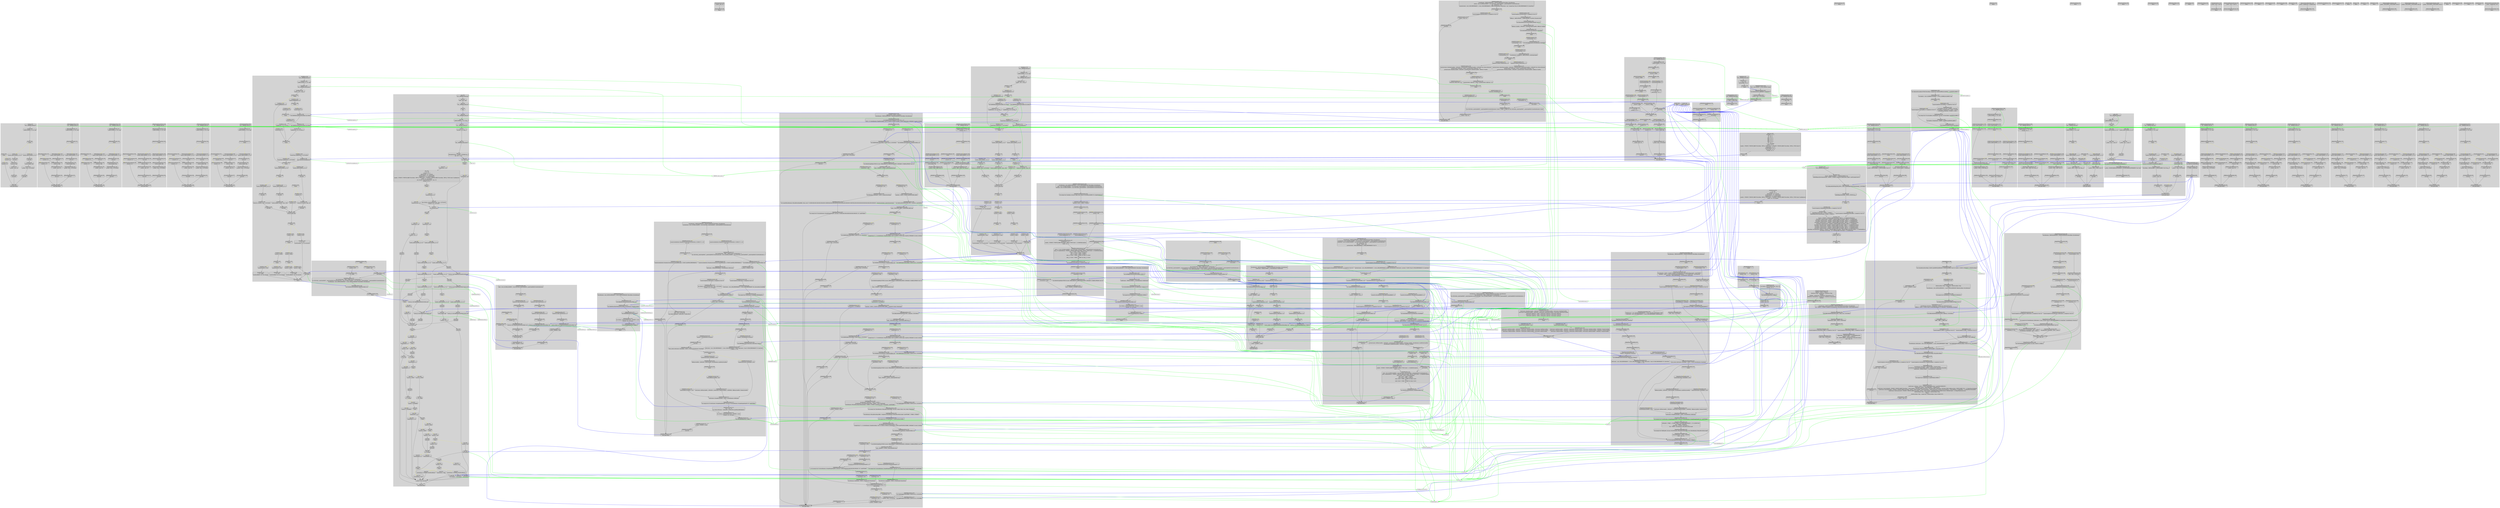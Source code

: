 digraph G {
node [shape=box, style=rounded];
subgraph clusterWmiSystemControl {
 style = filled;
 color = lightgrey;

// node WmiSystemControl_1495
"WmiSystemControl_1495" [shape=record, label="{WmiSystemControl_1495|__retres5 :: long  := 0L}" ];
"WmiSystemControl_1495" -> "WmiSystemControl_1496" [style=plain, color=black];

// node WmiSystemControl_1496
"WmiSystemControl_1496" [shape=record, label="{WmiSystemControl_1496|Return}" ];
}
subgraph clusterZwClose {
 style = filled;
 color = lightgrey;

// node ZwClose_1497
"ZwClose_1497" [shape=record, label="{ZwClose_1497|Call: __VERIFIER_nondet_int()}" ];
"ZwClose_1497" -> "ZwClose_1498" [style=plain, color=black];

// node ZwClose_1498
"ZwClose_1498" [shape=record, label="{ZwClose_1498|__BLAST_NONDET___0 :: int  := tmp}" ];
"ZwClose_1498" -> "ZwClose_1499" [style=plain, color=black];

// node ZwClose_1499
"ZwClose_1499" [shape=record, label="{ZwClose_1499|NonDet}" ];
"ZwClose_1511" [shape=record, label="{ZwClose_1511|assume(__BLAST_NONDET___0 == 0)}" ];
"ZwClose_1499" -> "ZwClose_1511" [style=plain, color=yellow];
"ZwClose_1511" -> "ZwClose_1500" [style=plain, color=black];
"ZwClose_1512" [shape=record, label="{ZwClose_1512|assume(__BLAST_NONDET___0 != 0)}" ];
"ZwClose_1499" -> "ZwClose_1512" [style=plain, color=yellow];
"ZwClose_1512" -> "ZwClose_1501" [style=plain, color=black];

// node ZwClose_1500
"ZwClose_1500" [shape=record, label="{ZwClose_1500|Goto(1503)}" ];
"ZwClose_1500" -> "ZwClose_1503" [style=plain, color=black];

// node ZwClose_1501
"ZwClose_1501" [shape=record, label="{ZwClose_1501|Goto(1506)}" ];
"ZwClose_1501" -> "ZwClose_1506" [style=plain, color=black];

// node ZwClose_1502
"ZwClose_1502" [shape=record, label="{ZwClose_1502|NonDet}" ];
"ZwClose_1513" [shape=record, label="{ZwClose_1513|assume(0 != 0)}" ];
"ZwClose_1502" -> "ZwClose_1513" [style=plain, color=yellow];
"ZwClose_1513" -> "ZwClose_1503" [style=plain, color=black];
"ZwClose_1514" [shape=record, label="{ZwClose_1514|assume(0 == 0)}" ];
"ZwClose_1502" -> "ZwClose_1514" [style=plain, color=yellow];
"ZwClose_1514" -> "ZwClose_1509" [style=plain, color=black];

// node ZwClose_1503
"ZwClose_1503" [shape=record, label="{ZwClose_1503|switch_26_0: Skip}" ];
"ZwClose_1503" -> "ZwClose_1504" [style=plain, color=black];

// node ZwClose_1504
"ZwClose_1504" [shape=record, label="{ZwClose_1504|__retres4 :: long  := 0L}" ];
"ZwClose_1504" -> "ZwClose_1505" [style=plain, color=black];

// node ZwClose_1505
"ZwClose_1505" [shape=record, label="{ZwClose_1505|Goto(1509)}" ];
"ZwClose_1505" -> "ZwClose_1509" [style=plain, color=black];

// node ZwClose_1506
"ZwClose_1506" [shape=record, label="{ZwClose_1506|switch_26_default: Skip}" ];
"ZwClose_1506" -> "ZwClose_1507" [style=plain, color=black];

// node ZwClose_1507
"ZwClose_1507" [shape=record, label="{ZwClose_1507|__retres4 :: long  := -1073741823L}" ];
"ZwClose_1507" -> "ZwClose_1508" [style=plain, color=black];

// node ZwClose_1508
"ZwClose_1508" [shape=record, label="{ZwClose_1508|Goto(1509)}" ];
"ZwClose_1508" -> "ZwClose_1509" [style=plain, color=black];

// node ZwClose_1509
"ZwClose_1509" [shape=record, label="{ZwClose_1509|return_label: Return}" ];
}
subgraph clusterRtlQueryRegistryValues {
 style = filled;
 color = lightgrey;

// node RtlQueryRegistryValues_1510
"RtlQueryRegistryValues_1510" [shape=record, label="{RtlQueryRegistryValues_1510|Call: __VERIFIER_nondet_int()}" ];
"RtlQueryRegistryValues_1510" -> "RtlQueryRegistryValues_1511" [style=plain, color=black];

// node RtlQueryRegistryValues_1511
"RtlQueryRegistryValues_1511" [shape=record, label="{RtlQueryRegistryValues_1511|__BLAST_NONDET___0 :: int  := tmp}" ];
"RtlQueryRegistryValues_1511" -> "RtlQueryRegistryValues_1512" [style=plain, color=black];

// node RtlQueryRegistryValues_1512
"RtlQueryRegistryValues_1512" [shape=record, label="{RtlQueryRegistryValues_1512|NonDet}" ];
"RtlQueryRegistryValues_1524" [shape=record, label="{RtlQueryRegistryValues_1524|assume(__BLAST_NONDET___0 == 0)}" ];
"RtlQueryRegistryValues_1512" -> "RtlQueryRegistryValues_1524" [style=plain, color=yellow];
"RtlQueryRegistryValues_1524" -> "RtlQueryRegistryValues_1513" [style=plain, color=black];
"RtlQueryRegistryValues_1525" [shape=record, label="{RtlQueryRegistryValues_1525|assume(__BLAST_NONDET___0 != 0)}" ];
"RtlQueryRegistryValues_1512" -> "RtlQueryRegistryValues_1525" [style=plain, color=yellow];
"RtlQueryRegistryValues_1525" -> "RtlQueryRegistryValues_1514" [style=plain, color=black];

// node RtlQueryRegistryValues_1513
"RtlQueryRegistryValues_1513" [shape=record, label="{RtlQueryRegistryValues_1513|Goto(1516)}" ];
"RtlQueryRegistryValues_1513" -> "RtlQueryRegistryValues_1516" [style=plain, color=black];

// node RtlQueryRegistryValues_1514
"RtlQueryRegistryValues_1514" [shape=record, label="{RtlQueryRegistryValues_1514|Goto(1519)}" ];
"RtlQueryRegistryValues_1514" -> "RtlQueryRegistryValues_1519" [style=plain, color=black];

// node RtlQueryRegistryValues_1515
"RtlQueryRegistryValues_1515" [shape=record, label="{RtlQueryRegistryValues_1515|NonDet}" ];
"RtlQueryRegistryValues_1526" [shape=record, label="{RtlQueryRegistryValues_1526|assume(0 != 0)}" ];
"RtlQueryRegistryValues_1515" -> "RtlQueryRegistryValues_1526" [style=plain, color=yellow];
"RtlQueryRegistryValues_1526" -> "RtlQueryRegistryValues_1516" [style=plain, color=black];
"RtlQueryRegistryValues_1527" [shape=record, label="{RtlQueryRegistryValues_1527|assume(0 == 0)}" ];
"RtlQueryRegistryValues_1515" -> "RtlQueryRegistryValues_1527" [style=plain, color=yellow];
"RtlQueryRegistryValues_1527" -> "RtlQueryRegistryValues_1522" [style=plain, color=black];

// node RtlQueryRegistryValues_1516
"RtlQueryRegistryValues_1516" [shape=record, label="{RtlQueryRegistryValues_1516|switch_25_0: Skip}" ];
"RtlQueryRegistryValues_1516" -> "RtlQueryRegistryValues_1517" [style=plain, color=black];

// node RtlQueryRegistryValues_1517
"RtlQueryRegistryValues_1517" [shape=record, label="{RtlQueryRegistryValues_1517|__retres8 :: long  := 0L}" ];
"RtlQueryRegistryValues_1517" -> "RtlQueryRegistryValues_1518" [style=plain, color=black];

// node RtlQueryRegistryValues_1518
"RtlQueryRegistryValues_1518" [shape=record, label="{RtlQueryRegistryValues_1518|Goto(1522)}" ];
"RtlQueryRegistryValues_1518" -> "RtlQueryRegistryValues_1522" [style=plain, color=black];

// node RtlQueryRegistryValues_1519
"RtlQueryRegistryValues_1519" [shape=record, label="{RtlQueryRegistryValues_1519|switch_25_default: Skip}" ];
"RtlQueryRegistryValues_1519" -> "RtlQueryRegistryValues_1520" [style=plain, color=black];

// node RtlQueryRegistryValues_1520
"RtlQueryRegistryValues_1520" [shape=record, label="{RtlQueryRegistryValues_1520|__retres8 :: long  := -1073741823L}" ];
"RtlQueryRegistryValues_1520" -> "RtlQueryRegistryValues_1521" [style=plain, color=black];

// node RtlQueryRegistryValues_1521
"RtlQueryRegistryValues_1521" [shape=record, label="{RtlQueryRegistryValues_1521|Goto(1522)}" ];
"RtlQueryRegistryValues_1521" -> "RtlQueryRegistryValues_1522" [style=plain, color=black];

// node RtlQueryRegistryValues_1522
"RtlQueryRegistryValues_1522" [shape=record, label="{RtlQueryRegistryValues_1522|return_label: Return}" ];
}
subgraph clusterRtlInitUnicodeString {
 style = filled;
 color = lightgrey;

// node RtlInitUnicodeString_1523
"RtlInitUnicodeString_1523" [shape=record, label="{RtlInitUnicodeString_1523|Return}" ];
}
subgraph clusterRtlInitString {
 style = filled;
 color = lightgrey;

// node RtlInitString_1524
"RtlInitString_1524" [shape=record, label="{RtlInitString_1524|Return}" ];
}
subgraph clusterRtlFreeUnicodeString {
 style = filled;
 color = lightgrey;

// node RtlFreeUnicodeString_1525
"RtlFreeUnicodeString_1525" [shape=record, label="{RtlFreeUnicodeString_1525|Return}" ];
}
subgraph clusterRtlDeleteRegistryValue {
 style = filled;
 color = lightgrey;

// node RtlDeleteRegistryValue_1526
"RtlDeleteRegistryValue_1526" [shape=record, label="{RtlDeleteRegistryValue_1526|Call: __VERIFIER_nondet_int()}" ];
"RtlDeleteRegistryValue_1526" -> "RtlDeleteRegistryValue_1527" [style=plain, color=black];

// node RtlDeleteRegistryValue_1527
"RtlDeleteRegistryValue_1527" [shape=record, label="{RtlDeleteRegistryValue_1527|__BLAST_NONDET___0 :: int  := tmp}" ];
"RtlDeleteRegistryValue_1527" -> "RtlDeleteRegistryValue_1528" [style=plain, color=black];

// node RtlDeleteRegistryValue_1528
"RtlDeleteRegistryValue_1528" [shape=record, label="{RtlDeleteRegistryValue_1528|NonDet}" ];
"RtlDeleteRegistryValue_1540" [shape=record, label="{RtlDeleteRegistryValue_1540|assume(__BLAST_NONDET___0 == 0)}" ];
"RtlDeleteRegistryValue_1528" -> "RtlDeleteRegistryValue_1540" [style=plain, color=yellow];
"RtlDeleteRegistryValue_1540" -> "RtlDeleteRegistryValue_1529" [style=plain, color=black];
"RtlDeleteRegistryValue_1541" [shape=record, label="{RtlDeleteRegistryValue_1541|assume(__BLAST_NONDET___0 != 0)}" ];
"RtlDeleteRegistryValue_1528" -> "RtlDeleteRegistryValue_1541" [style=plain, color=yellow];
"RtlDeleteRegistryValue_1541" -> "RtlDeleteRegistryValue_1530" [style=plain, color=black];

// node RtlDeleteRegistryValue_1529
"RtlDeleteRegistryValue_1529" [shape=record, label="{RtlDeleteRegistryValue_1529|Goto(1532)}" ];
"RtlDeleteRegistryValue_1529" -> "RtlDeleteRegistryValue_1532" [style=plain, color=black];

// node RtlDeleteRegistryValue_1530
"RtlDeleteRegistryValue_1530" [shape=record, label="{RtlDeleteRegistryValue_1530|Goto(1535)}" ];
"RtlDeleteRegistryValue_1530" -> "RtlDeleteRegistryValue_1535" [style=plain, color=black];

// node RtlDeleteRegistryValue_1531
"RtlDeleteRegistryValue_1531" [shape=record, label="{RtlDeleteRegistryValue_1531|NonDet}" ];
"RtlDeleteRegistryValue_1542" [shape=record, label="{RtlDeleteRegistryValue_1542|assume(0 != 0)}" ];
"RtlDeleteRegistryValue_1531" -> "RtlDeleteRegistryValue_1542" [style=plain, color=yellow];
"RtlDeleteRegistryValue_1542" -> "RtlDeleteRegistryValue_1532" [style=plain, color=black];
"RtlDeleteRegistryValue_1543" [shape=record, label="{RtlDeleteRegistryValue_1543|assume(0 == 0)}" ];
"RtlDeleteRegistryValue_1531" -> "RtlDeleteRegistryValue_1543" [style=plain, color=yellow];
"RtlDeleteRegistryValue_1543" -> "RtlDeleteRegistryValue_1538" [style=plain, color=black];

// node RtlDeleteRegistryValue_1532
"RtlDeleteRegistryValue_1532" [shape=record, label="{RtlDeleteRegistryValue_1532|switch_24_0: Skip}" ];
"RtlDeleteRegistryValue_1532" -> "RtlDeleteRegistryValue_1533" [style=plain, color=black];

// node RtlDeleteRegistryValue_1533
"RtlDeleteRegistryValue_1533" [shape=record, label="{RtlDeleteRegistryValue_1533|__retres6 :: long  := 0L}" ];
"RtlDeleteRegistryValue_1533" -> "RtlDeleteRegistryValue_1534" [style=plain, color=black];

// node RtlDeleteRegistryValue_1534
"RtlDeleteRegistryValue_1534" [shape=record, label="{RtlDeleteRegistryValue_1534|Goto(1538)}" ];
"RtlDeleteRegistryValue_1534" -> "RtlDeleteRegistryValue_1538" [style=plain, color=black];

// node RtlDeleteRegistryValue_1535
"RtlDeleteRegistryValue_1535" [shape=record, label="{RtlDeleteRegistryValue_1535|switch_24_default: Skip}" ];
"RtlDeleteRegistryValue_1535" -> "RtlDeleteRegistryValue_1536" [style=plain, color=black];

// node RtlDeleteRegistryValue_1536
"RtlDeleteRegistryValue_1536" [shape=record, label="{RtlDeleteRegistryValue_1536|__retres6 :: long  := -1073741823L}" ];
"RtlDeleteRegistryValue_1536" -> "RtlDeleteRegistryValue_1537" [style=plain, color=black];

// node RtlDeleteRegistryValue_1537
"RtlDeleteRegistryValue_1537" [shape=record, label="{RtlDeleteRegistryValue_1537|Goto(1538)}" ];
"RtlDeleteRegistryValue_1537" -> "RtlDeleteRegistryValue_1538" [style=plain, color=black];

// node RtlDeleteRegistryValue_1538
"RtlDeleteRegistryValue_1538" [shape=record, label="{RtlDeleteRegistryValue_1538|return_label: Return}" ];
}
subgraph clusterRtlCopyUnicodeString {
 style = filled;
 color = lightgrey;

// node RtlCopyUnicodeString_1539
"RtlCopyUnicodeString_1539" [shape=record, label="{RtlCopyUnicodeString_1539|Return}" ];
}
subgraph clusterRtlCompareMemory {
 style = filled;
 color = lightgrey;

// node RtlCompareMemory_1540
"RtlCompareMemory_1540" [shape=record, label="{RtlCompareMemory_1540|Call: __VERIFIER_nondet_long()}" ];
"RtlCompareMemory_1540" -> "RtlCompareMemory_1541" [style=plain, color=black];

// node RtlCompareMemory_1541
"RtlCompareMemory_1541" [shape=record, label="{RtlCompareMemory_1541|r :: SIZE_T  := (SIZE_T )tmp}" ];
"RtlCompareMemory_1541" -> "RtlCompareMemory_1542" [style=plain, color=black];

// node RtlCompareMemory_1542
"RtlCompareMemory_1542" [shape=record, label="{RtlCompareMemory_1542|Return}" ];
}
subgraph clusterRtlAnsiStringToUnicodeString {
 style = filled;
 color = lightgrey;

// node RtlAnsiStringToUnicodeString_1543
"RtlAnsiStringToUnicodeString_1543" [shape=record, label="{RtlAnsiStringToUnicodeString_1543|Call: __VERIFIER_nondet_int()}" ];
"RtlAnsiStringToUnicodeString_1543" -> "RtlAnsiStringToUnicodeString_1544" [style=plain, color=black];

// node RtlAnsiStringToUnicodeString_1544
"RtlAnsiStringToUnicodeString_1544" [shape=record, label="{RtlAnsiStringToUnicodeString_1544|__BLAST_NONDET___0 :: int  := tmp}" ];
"RtlAnsiStringToUnicodeString_1544" -> "RtlAnsiStringToUnicodeString_1545" [style=plain, color=black];

// node RtlAnsiStringToUnicodeString_1545
"RtlAnsiStringToUnicodeString_1545" [shape=record, label="{RtlAnsiStringToUnicodeString_1545|NonDet}" ];
"RtlAnsiStringToUnicodeString_1557" [shape=record, label="{RtlAnsiStringToUnicodeString_1557|assume(__BLAST_NONDET___0 == 0)}" ];
"RtlAnsiStringToUnicodeString_1545" -> "RtlAnsiStringToUnicodeString_1557" [style=plain, color=yellow];
"RtlAnsiStringToUnicodeString_1557" -> "RtlAnsiStringToUnicodeString_1546" [style=plain, color=black];
"RtlAnsiStringToUnicodeString_1558" [shape=record, label="{RtlAnsiStringToUnicodeString_1558|assume(__BLAST_NONDET___0 != 0)}" ];
"RtlAnsiStringToUnicodeString_1545" -> "RtlAnsiStringToUnicodeString_1558" [style=plain, color=yellow];
"RtlAnsiStringToUnicodeString_1558" -> "RtlAnsiStringToUnicodeString_1547" [style=plain, color=black];

// node RtlAnsiStringToUnicodeString_1546
"RtlAnsiStringToUnicodeString_1546" [shape=record, label="{RtlAnsiStringToUnicodeString_1546|Goto(1549)}" ];
"RtlAnsiStringToUnicodeString_1546" -> "RtlAnsiStringToUnicodeString_1549" [style=plain, color=black];

// node RtlAnsiStringToUnicodeString_1547
"RtlAnsiStringToUnicodeString_1547" [shape=record, label="{RtlAnsiStringToUnicodeString_1547|Goto(1552)}" ];
"RtlAnsiStringToUnicodeString_1547" -> "RtlAnsiStringToUnicodeString_1552" [style=plain, color=black];

// node RtlAnsiStringToUnicodeString_1548
"RtlAnsiStringToUnicodeString_1548" [shape=record, label="{RtlAnsiStringToUnicodeString_1548|NonDet}" ];
"RtlAnsiStringToUnicodeString_1559" [shape=record, label="{RtlAnsiStringToUnicodeString_1559|assume(0 != 0)}" ];
"RtlAnsiStringToUnicodeString_1548" -> "RtlAnsiStringToUnicodeString_1559" [style=plain, color=yellow];
"RtlAnsiStringToUnicodeString_1559" -> "RtlAnsiStringToUnicodeString_1549" [style=plain, color=black];
"RtlAnsiStringToUnicodeString_1560" [shape=record, label="{RtlAnsiStringToUnicodeString_1560|assume(0 == 0)}" ];
"RtlAnsiStringToUnicodeString_1548" -> "RtlAnsiStringToUnicodeString_1560" [style=plain, color=yellow];
"RtlAnsiStringToUnicodeString_1560" -> "RtlAnsiStringToUnicodeString_1555" [style=plain, color=black];

// node RtlAnsiStringToUnicodeString_1549
"RtlAnsiStringToUnicodeString_1549" [shape=record, label="{RtlAnsiStringToUnicodeString_1549|switch_23_0: Skip}" ];
"RtlAnsiStringToUnicodeString_1549" -> "RtlAnsiStringToUnicodeString_1550" [style=plain, color=black];

// node RtlAnsiStringToUnicodeString_1550
"RtlAnsiStringToUnicodeString_1550" [shape=record, label="{RtlAnsiStringToUnicodeString_1550|__retres6 :: long  := 0L}" ];
"RtlAnsiStringToUnicodeString_1550" -> "RtlAnsiStringToUnicodeString_1551" [style=plain, color=black];

// node RtlAnsiStringToUnicodeString_1551
"RtlAnsiStringToUnicodeString_1551" [shape=record, label="{RtlAnsiStringToUnicodeString_1551|Goto(1555)}" ];
"RtlAnsiStringToUnicodeString_1551" -> "RtlAnsiStringToUnicodeString_1555" [style=plain, color=black];

// node RtlAnsiStringToUnicodeString_1552
"RtlAnsiStringToUnicodeString_1552" [shape=record, label="{RtlAnsiStringToUnicodeString_1552|switch_23_default: Skip}" ];
"RtlAnsiStringToUnicodeString_1552" -> "RtlAnsiStringToUnicodeString_1553" [style=plain, color=black];

// node RtlAnsiStringToUnicodeString_1553
"RtlAnsiStringToUnicodeString_1553" [shape=record, label="{RtlAnsiStringToUnicodeString_1553|__retres6 :: long  := -1073741823L}" ];
"RtlAnsiStringToUnicodeString_1553" -> "RtlAnsiStringToUnicodeString_1554" [style=plain, color=black];

// node RtlAnsiStringToUnicodeString_1554
"RtlAnsiStringToUnicodeString_1554" [shape=record, label="{RtlAnsiStringToUnicodeString_1554|Goto(1555)}" ];
"RtlAnsiStringToUnicodeString_1554" -> "RtlAnsiStringToUnicodeString_1555" [style=plain, color=black];

// node RtlAnsiStringToUnicodeString_1555
"RtlAnsiStringToUnicodeString_1555" [shape=record, label="{RtlAnsiStringToUnicodeString_1555|return_label: Return}" ];
}
subgraph clusterPsTerminateSystemThread {
 style = filled;
 color = lightgrey;

// node PsTerminateSystemThread_1556
"PsTerminateSystemThread_1556" [shape=record, label="{PsTerminateSystemThread_1556|Call: __VERIFIER_nondet_int()}" ];
"PsTerminateSystemThread_1556" -> "PsTerminateSystemThread_1557" [style=plain, color=black];

// node PsTerminateSystemThread_1557
"PsTerminateSystemThread_1557" [shape=record, label="{PsTerminateSystemThread_1557|__BLAST_NONDET___0 :: int  := tmp}" ];
"PsTerminateSystemThread_1557" -> "PsTerminateSystemThread_1558" [style=plain, color=black];

// node PsTerminateSystemThread_1558
"PsTerminateSystemThread_1558" [shape=record, label="{PsTerminateSystemThread_1558|NonDet}" ];
"PsTerminateSystemThread_1570" [shape=record, label="{PsTerminateSystemThread_1570|assume(__BLAST_NONDET___0 == 0)}" ];
"PsTerminateSystemThread_1558" -> "PsTerminateSystemThread_1570" [style=plain, color=yellow];
"PsTerminateSystemThread_1570" -> "PsTerminateSystemThread_1559" [style=plain, color=black];
"PsTerminateSystemThread_1571" [shape=record, label="{PsTerminateSystemThread_1571|assume(__BLAST_NONDET___0 != 0)}" ];
"PsTerminateSystemThread_1558" -> "PsTerminateSystemThread_1571" [style=plain, color=yellow];
"PsTerminateSystemThread_1571" -> "PsTerminateSystemThread_1560" [style=plain, color=black];

// node PsTerminateSystemThread_1559
"PsTerminateSystemThread_1559" [shape=record, label="{PsTerminateSystemThread_1559|Goto(1562)}" ];
"PsTerminateSystemThread_1559" -> "PsTerminateSystemThread_1562" [style=plain, color=black];

// node PsTerminateSystemThread_1560
"PsTerminateSystemThread_1560" [shape=record, label="{PsTerminateSystemThread_1560|Goto(1565)}" ];
"PsTerminateSystemThread_1560" -> "PsTerminateSystemThread_1565" [style=plain, color=black];

// node PsTerminateSystemThread_1561
"PsTerminateSystemThread_1561" [shape=record, label="{PsTerminateSystemThread_1561|NonDet}" ];
"PsTerminateSystemThread_1572" [shape=record, label="{PsTerminateSystemThread_1572|assume(0 != 0)}" ];
"PsTerminateSystemThread_1561" -> "PsTerminateSystemThread_1572" [style=plain, color=yellow];
"PsTerminateSystemThread_1572" -> "PsTerminateSystemThread_1562" [style=plain, color=black];
"PsTerminateSystemThread_1573" [shape=record, label="{PsTerminateSystemThread_1573|assume(0 == 0)}" ];
"PsTerminateSystemThread_1561" -> "PsTerminateSystemThread_1573" [style=plain, color=yellow];
"PsTerminateSystemThread_1573" -> "PsTerminateSystemThread_1568" [style=plain, color=black];

// node PsTerminateSystemThread_1562
"PsTerminateSystemThread_1562" [shape=record, label="{PsTerminateSystemThread_1562|switch_22_0: Skip}" ];
"PsTerminateSystemThread_1562" -> "PsTerminateSystemThread_1563" [style=plain, color=black];

// node PsTerminateSystemThread_1563
"PsTerminateSystemThread_1563" [shape=record, label="{PsTerminateSystemThread_1563|__retres4 :: long  := 0L}" ];
"PsTerminateSystemThread_1563" -> "PsTerminateSystemThread_1564" [style=plain, color=black];

// node PsTerminateSystemThread_1564
"PsTerminateSystemThread_1564" [shape=record, label="{PsTerminateSystemThread_1564|Goto(1568)}" ];
"PsTerminateSystemThread_1564" -> "PsTerminateSystemThread_1568" [style=plain, color=black];

// node PsTerminateSystemThread_1565
"PsTerminateSystemThread_1565" [shape=record, label="{PsTerminateSystemThread_1565|switch_22_default: Skip}" ];
"PsTerminateSystemThread_1565" -> "PsTerminateSystemThread_1566" [style=plain, color=black];

// node PsTerminateSystemThread_1566
"PsTerminateSystemThread_1566" [shape=record, label="{PsTerminateSystemThread_1566|__retres4 :: long  := -1073741823L}" ];
"PsTerminateSystemThread_1566" -> "PsTerminateSystemThread_1567" [style=plain, color=black];

// node PsTerminateSystemThread_1567
"PsTerminateSystemThread_1567" [shape=record, label="{PsTerminateSystemThread_1567|Goto(1568)}" ];
"PsTerminateSystemThread_1567" -> "PsTerminateSystemThread_1568" [style=plain, color=black];

// node PsTerminateSystemThread_1568
"PsTerminateSystemThread_1568" [shape=record, label="{PsTerminateSystemThread_1568|return_label: Return}" ];
}
subgraph clusterPsCreateSystemThread {
 style = filled;
 color = lightgrey;

// node PsCreateSystemThread_1569
"PsCreateSystemThread_1569" [shape=record, label="{PsCreateSystemThread_1569|Call: __VERIFIER_nondet_int()}" ];
"PsCreateSystemThread_1569" -> "PsCreateSystemThread_1570" [style=plain, color=black];

// node PsCreateSystemThread_1570
"PsCreateSystemThread_1570" [shape=record, label="{PsCreateSystemThread_1570|__BLAST_NONDET___0 :: int  := tmp}" ];
"PsCreateSystemThread_1570" -> "PsCreateSystemThread_1571" [style=plain, color=black];

// node PsCreateSystemThread_1571
"PsCreateSystemThread_1571" [shape=record, label="{PsCreateSystemThread_1571|NonDet}" ];
"PsCreateSystemThread_1583" [shape=record, label="{PsCreateSystemThread_1583|assume(__BLAST_NONDET___0 == 0)}" ];
"PsCreateSystemThread_1571" -> "PsCreateSystemThread_1583" [style=plain, color=yellow];
"PsCreateSystemThread_1583" -> "PsCreateSystemThread_1572" [style=plain, color=black];
"PsCreateSystemThread_1584" [shape=record, label="{PsCreateSystemThread_1584|assume(__BLAST_NONDET___0 != 0)}" ];
"PsCreateSystemThread_1571" -> "PsCreateSystemThread_1584" [style=plain, color=yellow];
"PsCreateSystemThread_1584" -> "PsCreateSystemThread_1573" [style=plain, color=black];

// node PsCreateSystemThread_1572
"PsCreateSystemThread_1572" [shape=record, label="{PsCreateSystemThread_1572|Goto(1575)}" ];
"PsCreateSystemThread_1572" -> "PsCreateSystemThread_1575" [style=plain, color=black];

// node PsCreateSystemThread_1573
"PsCreateSystemThread_1573" [shape=record, label="{PsCreateSystemThread_1573|Goto(1578)}" ];
"PsCreateSystemThread_1573" -> "PsCreateSystemThread_1578" [style=plain, color=black];

// node PsCreateSystemThread_1574
"PsCreateSystemThread_1574" [shape=record, label="{PsCreateSystemThread_1574|NonDet}" ];
"PsCreateSystemThread_1585" [shape=record, label="{PsCreateSystemThread_1585|assume(0 != 0)}" ];
"PsCreateSystemThread_1574" -> "PsCreateSystemThread_1585" [style=plain, color=yellow];
"PsCreateSystemThread_1585" -> "PsCreateSystemThread_1575" [style=plain, color=black];
"PsCreateSystemThread_1586" [shape=record, label="{PsCreateSystemThread_1586|assume(0 == 0)}" ];
"PsCreateSystemThread_1574" -> "PsCreateSystemThread_1586" [style=plain, color=yellow];
"PsCreateSystemThread_1586" -> "PsCreateSystemThread_1581" [style=plain, color=black];

// node PsCreateSystemThread_1575
"PsCreateSystemThread_1575" [shape=record, label="{PsCreateSystemThread_1575|switch_21_0: Skip}" ];
"PsCreateSystemThread_1575" -> "PsCreateSystemThread_1576" [style=plain, color=black];

// node PsCreateSystemThread_1576
"PsCreateSystemThread_1576" [shape=record, label="{PsCreateSystemThread_1576|__retres10 :: long  := 0L}" ];
"PsCreateSystemThread_1576" -> "PsCreateSystemThread_1577" [style=plain, color=black];

// node PsCreateSystemThread_1577
"PsCreateSystemThread_1577" [shape=record, label="{PsCreateSystemThread_1577|Goto(1581)}" ];
"PsCreateSystemThread_1577" -> "PsCreateSystemThread_1581" [style=plain, color=black];

// node PsCreateSystemThread_1578
"PsCreateSystemThread_1578" [shape=record, label="{PsCreateSystemThread_1578|switch_21_default: Skip}" ];
"PsCreateSystemThread_1578" -> "PsCreateSystemThread_1579" [style=plain, color=black];

// node PsCreateSystemThread_1579
"PsCreateSystemThread_1579" [shape=record, label="{PsCreateSystemThread_1579|__retres10 :: long  := -1073741823L}" ];
"PsCreateSystemThread_1579" -> "PsCreateSystemThread_1580" [style=plain, color=black];

// node PsCreateSystemThread_1580
"PsCreateSystemThread_1580" [shape=record, label="{PsCreateSystemThread_1580|Goto(1581)}" ];
"PsCreateSystemThread_1580" -> "PsCreateSystemThread_1581" [style=plain, color=black];

// node PsCreateSystemThread_1581
"PsCreateSystemThread_1581" [shape=record, label="{PsCreateSystemThread_1581|return_label: Return}" ];
}
subgraph clusterPoStartNextPowerIrp {
 style = filled;
 color = lightgrey;

// node PoStartNextPowerIrp_1582
"PoStartNextPowerIrp_1582" [shape=record, label="{PoStartNextPowerIrp_1582|Return}" ];
}
subgraph clusterPoCallDriver {
 style = filled;
 color = lightgrey;

// node PoCallDriver_1583
"PoCallDriver_1583" [shape=record, label="{PoCallDriver_1583|Call: __VERIFIER_nondet_int()}" ];
"PoCallDriver_1583" -> "PoCallDriver_1584" [style=plain, color=black];

// node PoCallDriver_1584
"PoCallDriver_1584" [shape=record, label="{PoCallDriver_1584|__BLAST_NONDET___0 :: int  := tmp}" ];
"PoCallDriver_1584" -> "PoCallDriver_1585" [style=plain, color=black];

// node PoCallDriver_1585
"PoCallDriver_1585" [shape=record, label="{PoCallDriver_1585|Call: __VERIFIER_nondet_pointer()}" ];
"PoCallDriver_1585" -> "PoCallDriver_1586" [style=plain, color=black];

// node PoCallDriver_1586
"PoCallDriver_1586" [shape=record, label="{PoCallDriver_1586|lcontext :: void * := tmp___0}" ];
"PoCallDriver_1586" -> "PoCallDriver_1587" [style=plain, color=black];

// node PoCallDriver_1587
"PoCallDriver_1587" [shape=record, label="{PoCallDriver_1587|NonDet}" ];
"PoCallDriver_1620" [shape=record, label="{PoCallDriver_1620|assume(compRegistered != 0)}" ];
"PoCallDriver_1587" -> "PoCallDriver_1620" [style=plain, color=yellow];
"PoCallDriver_1620" -> "PoCallDriver_1588" [style=plain, color=black];
"PoCallDriver_1621" [shape=record, label="{PoCallDriver_1621|assume(compRegistered == 0)}" ];
"PoCallDriver_1587" -> "PoCallDriver_1621" [style=plain, color=yellow];
"PoCallDriver_1621" -> "PoCallDriver_1596" [style=plain, color=black];

// node PoCallDriver_1588
"PoCallDriver_1588" [shape=record, label="{PoCallDriver_1588|NonDet}" ];
"PoCallDriver_1622" [shape=record, label="{PoCallDriver_1622|assume(routine == 0)}" ];
"PoCallDriver_1588" -> "PoCallDriver_1622" [style=plain, color=yellow];
"PoCallDriver_1622" -> "PoCallDriver_1589" [style=plain, color=black];
"PoCallDriver_1623" [shape=record, label="{PoCallDriver_1623|assume(routine != 0)}" ];
"PoCallDriver_1588" -> "PoCallDriver_1623" [style=plain, color=yellow];
"PoCallDriver_1623" -> "PoCallDriver_1591" [style=plain, color=black];

// node PoCallDriver_1589
"PoCallDriver_1589" [shape=record, label="{PoCallDriver_1589|Call: DiskPerfIrpCompletion(DeviceObject, Irp, lcontext)}" ];
"PoCallDriver_1589" -> "PoCallDriver_1590" [style=plain, color=black];

// node PoCallDriver_1590
"PoCallDriver_1590" [shape=record, label="{PoCallDriver_1590|compRetStatus :: int  := (int )tmp___1}" ];
"PoCallDriver_1590" -> "PoCallDriver_1594" [style=plain, color=black];

// node PoCallDriver_1591
"PoCallDriver_1591" [shape=record, label="{PoCallDriver_1591|NonDet}" ];
"PoCallDriver_1624" [shape=record, label="{PoCallDriver_1624|assume(routine == 1)}" ];
"PoCallDriver_1591" -> "PoCallDriver_1624" [style=plain, color=yellow];
"PoCallDriver_1624" -> "PoCallDriver_1592" [style=plain, color=black];
"PoCallDriver_1625" [shape=record, label="{PoCallDriver_1625|assume(routine != 1)}" ];
"PoCallDriver_1591" -> "PoCallDriver_1625" [style=plain, color=yellow];
"PoCallDriver_1625" -> "PoCallDriver_1594" [style=plain, color=black];

// node PoCallDriver_1592
"PoCallDriver_1592" [shape=record, label="{PoCallDriver_1592|Call: DiskPerfIoCompletion(DeviceObject, Irp, lcontext)}" ];
"PoCallDriver_1592" -> "PoCallDriver_1593" [style=plain, color=black];

// node PoCallDriver_1593
"PoCallDriver_1593" [shape=record, label="{PoCallDriver_1593|compRetStatus :: int  := (int )tmp___2}" ];
"PoCallDriver_1593" -> "PoCallDriver_1594" [style=plain, color=black];

// node PoCallDriver_1594
"PoCallDriver_1594" [shape=record, label="{PoCallDriver_1594|NonDet}" ];
"PoCallDriver_1626" [shape=record, label="{PoCallDriver_1626|assume((long )compRetStatus == -1073741802L)}" ];
"PoCallDriver_1594" -> "PoCallDriver_1626" [style=plain, color=yellow];
"PoCallDriver_1626" -> "PoCallDriver_1595" [style=plain, color=black];
"PoCallDriver_1627" [shape=record, label="{PoCallDriver_1627|assume((long )compRetStatus != -1073741802L)}" ];
"PoCallDriver_1594" -> "PoCallDriver_1627" [style=plain, color=yellow];
"PoCallDriver_1627" -> "PoCallDriver_1596" [style=plain, color=black];

// node PoCallDriver_1595
"PoCallDriver_1595" [shape=record, label="{PoCallDriver_1595|Call: stubMoreProcessingRequired()}" ];
"PoCallDriver_1595" -> "PoCallDriver_1596" [style=plain, color=black];

// node PoCallDriver_1596
"PoCallDriver_1596" [shape=record, label="{PoCallDriver_1596|NonDet}" ];
"PoCallDriver_1628" [shape=record, label="{PoCallDriver_1628|assume(__BLAST_NONDET___0 == 0)}" ];
"PoCallDriver_1596" -> "PoCallDriver_1628" [style=plain, color=yellow];
"PoCallDriver_1628" -> "PoCallDriver_1597" [style=plain, color=black];
"PoCallDriver_1629" [shape=record, label="{PoCallDriver_1629|assume(__BLAST_NONDET___0 != 0)}" ];
"PoCallDriver_1596" -> "PoCallDriver_1629" [style=plain, color=yellow];
"PoCallDriver_1629" -> "PoCallDriver_1598" [style=plain, color=black];

// node PoCallDriver_1597
"PoCallDriver_1597" [shape=record, label="{PoCallDriver_1597|Goto(1602)}" ];
"PoCallDriver_1597" -> "PoCallDriver_1602" [style=plain, color=black];

// node PoCallDriver_1598
"PoCallDriver_1598" [shape=record, label="{PoCallDriver_1598|NonDet}" ];
"PoCallDriver_1630" [shape=record, label="{PoCallDriver_1630|assume(__BLAST_NONDET___0 == 1)}" ];
"PoCallDriver_1598" -> "PoCallDriver_1630" [style=plain, color=yellow];
"PoCallDriver_1630" -> "PoCallDriver_1599" [style=plain, color=black];
"PoCallDriver_1631" [shape=record, label="{PoCallDriver_1631|assume(__BLAST_NONDET___0 != 1)}" ];
"PoCallDriver_1598" -> "PoCallDriver_1631" [style=plain, color=yellow];
"PoCallDriver_1631" -> "PoCallDriver_1600" [style=plain, color=black];

// node PoCallDriver_1599
"PoCallDriver_1599" [shape=record, label="{PoCallDriver_1599|Goto(1604)}" ];
"PoCallDriver_1599" -> "PoCallDriver_1604" [style=plain, color=black];

// node PoCallDriver_1600
"PoCallDriver_1600" [shape=record, label="{PoCallDriver_1600|Goto(1606)}" ];
"PoCallDriver_1600" -> "PoCallDriver_1606" [style=plain, color=black];

// node PoCallDriver_1601
"PoCallDriver_1601" [shape=record, label="{PoCallDriver_1601|NonDet}" ];
"PoCallDriver_1632" [shape=record, label="{PoCallDriver_1632|assume(0 != 0)}" ];
"PoCallDriver_1601" -> "PoCallDriver_1632" [style=plain, color=yellow];
"PoCallDriver_1632" -> "PoCallDriver_1602" [style=plain, color=black];
"PoCallDriver_1633" [shape=record, label="{PoCallDriver_1633|assume(0 == 0)}" ];
"PoCallDriver_1601" -> "PoCallDriver_1633" [style=plain, color=yellow];
"PoCallDriver_1633" -> "PoCallDriver_1608" [style=plain, color=black];

// node PoCallDriver_1602
"PoCallDriver_1602" [shape=record, label="{PoCallDriver_1602|switch_20_0: returnVal :: long  := 0L}" ];
"PoCallDriver_1602" -> "PoCallDriver_1603" [style=plain, color=black];

// node PoCallDriver_1603
"PoCallDriver_1603" [shape=record, label="{PoCallDriver_1603|Goto(1608)}" ];
"PoCallDriver_1603" -> "PoCallDriver_1608" [style=plain, color=black];

// node PoCallDriver_1604
"PoCallDriver_1604" [shape=record, label="{PoCallDriver_1604|switch_20_1: returnVal :: long  := -1073741823L}" ];
"PoCallDriver_1604" -> "PoCallDriver_1605" [style=plain, color=black];

// node PoCallDriver_1605
"PoCallDriver_1605" [shape=record, label="{PoCallDriver_1605|Goto(1608)}" ];
"PoCallDriver_1605" -> "PoCallDriver_1608" [style=plain, color=black];

// node PoCallDriver_1606
"PoCallDriver_1606" [shape=record, label="{PoCallDriver_1606|switch_20_default: returnVal :: long  := 259L}" ];
"PoCallDriver_1606" -> "PoCallDriver_1607" [style=plain, color=black];

// node PoCallDriver_1607
"PoCallDriver_1607" [shape=record, label="{PoCallDriver_1607|Goto(1608)}" ];
"PoCallDriver_1607" -> "PoCallDriver_1608" [style=plain, color=black];

// node PoCallDriver_1608
"PoCallDriver_1608" [shape=record, label="{PoCallDriver_1608|switch_20_break: Skip}" ];
"PoCallDriver_1608" -> "PoCallDriver_1609" [style=plain, color=black];

// node PoCallDriver_1609
"PoCallDriver_1609" [shape=record, label="{PoCallDriver_1609|NonDet}" ];
"PoCallDriver_1634" [shape=record, label="{PoCallDriver_1634|assume(s == NP)}" ];
"PoCallDriver_1609" -> "PoCallDriver_1634" [style=plain, color=yellow];
"PoCallDriver_1634" -> "PoCallDriver_1610" [style=plain, color=black];
"PoCallDriver_1635" [shape=record, label="{PoCallDriver_1635|assume(s != NP)}" ];
"PoCallDriver_1609" -> "PoCallDriver_1635" [style=plain, color=yellow];
"PoCallDriver_1635" -> "PoCallDriver_1611" [style=plain, color=black];

// node PoCallDriver_1610
"PoCallDriver_1610" [shape=record, label="{PoCallDriver_1610|s :: int  := IPC|lowerDriverReturn :: int  := (int )returnVal}" ];
"PoCallDriver_1610" -> "PoCallDriver_1618" [style=plain, color=black];

// node PoCallDriver_1611
"PoCallDriver_1611" [shape=record, label="{PoCallDriver_1611|NonDet}" ];
"PoCallDriver_1636" [shape=record, label="{PoCallDriver_1636|assume(s == MPR1)}" ];
"PoCallDriver_1611" -> "PoCallDriver_1636" [style=plain, color=yellow];
"PoCallDriver_1636" -> "PoCallDriver_1612" [style=plain, color=black];
"PoCallDriver_1637" [shape=record, label="{PoCallDriver_1637|assume(s != MPR1)}" ];
"PoCallDriver_1611" -> "PoCallDriver_1637" [style=plain, color=yellow];
"PoCallDriver_1637" -> "PoCallDriver_1615" [style=plain, color=black];

// node PoCallDriver_1612
"PoCallDriver_1612" [shape=record, label="{PoCallDriver_1612|NonDet}" ];
"PoCallDriver_1638" [shape=record, label="{PoCallDriver_1638|assume(returnVal == 259L)}" ];
"PoCallDriver_1612" -> "PoCallDriver_1638" [style=plain, color=yellow];
"PoCallDriver_1638" -> "PoCallDriver_1613" [style=plain, color=black];
"PoCallDriver_1639" [shape=record, label="{PoCallDriver_1639|assume(returnVal != 259L)}" ];
"PoCallDriver_1612" -> "PoCallDriver_1639" [style=plain, color=yellow];
"PoCallDriver_1639" -> "PoCallDriver_1614" [style=plain, color=black];

// node PoCallDriver_1613
"PoCallDriver_1613" [shape=record, label="{PoCallDriver_1613|s :: int  := MPR3|lowerDriverReturn :: int  := (int )returnVal}" ];
"PoCallDriver_1613" -> "PoCallDriver_1618" [style=plain, color=black];

// node PoCallDriver_1614
"PoCallDriver_1614" [shape=record, label="{PoCallDriver_1614|s :: int  := NP|lowerDriverReturn :: int  := (int )returnVal}" ];
"PoCallDriver_1614" -> "PoCallDriver_1618" [style=plain, color=black];

// node PoCallDriver_1615
"PoCallDriver_1615" [shape=record, label="{PoCallDriver_1615|NonDet}" ];
"PoCallDriver_1640" [shape=record, label="{PoCallDriver_1640|assume(s == SKIP1)}" ];
"PoCallDriver_1615" -> "PoCallDriver_1640" [style=plain, color=yellow];
"PoCallDriver_1640" -> "PoCallDriver_1616" [style=plain, color=black];
"PoCallDriver_1641" [shape=record, label="{PoCallDriver_1641|assume(s != SKIP1)}" ];
"PoCallDriver_1615" -> "PoCallDriver_1641" [style=plain, color=yellow];
"PoCallDriver_1641" -> "PoCallDriver_1617" [style=plain, color=black];

// node PoCallDriver_1616
"PoCallDriver_1616" [shape=record, label="{PoCallDriver_1616|s :: int  := SKIP2|lowerDriverReturn :: int  := (int )returnVal}" ];
"PoCallDriver_1616" -> "PoCallDriver_1618" [style=plain, color=black];

// node PoCallDriver_1617
"PoCallDriver_1617" [shape=record, label="{PoCallDriver_1617|Call: errorFn()}" ];
"PoCallDriver_1617" -> "PoCallDriver_1618" [style=plain, color=black];

// node PoCallDriver_1618
"PoCallDriver_1618" [shape=record, label="{PoCallDriver_1618|Return}" ];
}
subgraph clusterObfDereferenceObject {
 style = filled;
 color = lightgrey;

// node ObfDereferenceObject_1619
"ObfDereferenceObject_1619" [shape=record, label="{ObfDereferenceObject_1619|Return}" ];
}
subgraph clusterObReferenceObjectByHandle {
 style = filled;
 color = lightgrey;

// node ObReferenceObjectByHandle_1620
"ObReferenceObjectByHandle_1620" [shape=record, label="{ObReferenceObjectByHandle_1620|Call: __VERIFIER_nondet_int()}" ];
"ObReferenceObjectByHandle_1620" -> "ObReferenceObjectByHandle_1621" [style=plain, color=black];

// node ObReferenceObjectByHandle_1621
"ObReferenceObjectByHandle_1621" [shape=record, label="{ObReferenceObjectByHandle_1621|__BLAST_NONDET___0 :: int  := tmp}" ];
"ObReferenceObjectByHandle_1621" -> "ObReferenceObjectByHandle_1622" [style=plain, color=black];

// node ObReferenceObjectByHandle_1622
"ObReferenceObjectByHandle_1622" [shape=record, label="{ObReferenceObjectByHandle_1622|NonDet}" ];
"ObReferenceObjectByHandle_1634" [shape=record, label="{ObReferenceObjectByHandle_1634|assume(__BLAST_NONDET___0 == 0)}" ];
"ObReferenceObjectByHandle_1622" -> "ObReferenceObjectByHandle_1634" [style=plain, color=yellow];
"ObReferenceObjectByHandle_1634" -> "ObReferenceObjectByHandle_1623" [style=plain, color=black];
"ObReferenceObjectByHandle_1635" [shape=record, label="{ObReferenceObjectByHandle_1635|assume(__BLAST_NONDET___0 != 0)}" ];
"ObReferenceObjectByHandle_1622" -> "ObReferenceObjectByHandle_1635" [style=plain, color=yellow];
"ObReferenceObjectByHandle_1635" -> "ObReferenceObjectByHandle_1624" [style=plain, color=black];

// node ObReferenceObjectByHandle_1623
"ObReferenceObjectByHandle_1623" [shape=record, label="{ObReferenceObjectByHandle_1623|Goto(1626)}" ];
"ObReferenceObjectByHandle_1623" -> "ObReferenceObjectByHandle_1626" [style=plain, color=black];

// node ObReferenceObjectByHandle_1624
"ObReferenceObjectByHandle_1624" [shape=record, label="{ObReferenceObjectByHandle_1624|Goto(1629)}" ];
"ObReferenceObjectByHandle_1624" -> "ObReferenceObjectByHandle_1629" [style=plain, color=black];

// node ObReferenceObjectByHandle_1625
"ObReferenceObjectByHandle_1625" [shape=record, label="{ObReferenceObjectByHandle_1625|NonDet}" ];
"ObReferenceObjectByHandle_1636" [shape=record, label="{ObReferenceObjectByHandle_1636|assume(0 != 0)}" ];
"ObReferenceObjectByHandle_1625" -> "ObReferenceObjectByHandle_1636" [style=plain, color=yellow];
"ObReferenceObjectByHandle_1636" -> "ObReferenceObjectByHandle_1626" [style=plain, color=black];
"ObReferenceObjectByHandle_1637" [shape=record, label="{ObReferenceObjectByHandle_1637|assume(0 == 0)}" ];
"ObReferenceObjectByHandle_1625" -> "ObReferenceObjectByHandle_1637" [style=plain, color=yellow];
"ObReferenceObjectByHandle_1637" -> "ObReferenceObjectByHandle_1632" [style=plain, color=black];

// node ObReferenceObjectByHandle_1626
"ObReferenceObjectByHandle_1626" [shape=record, label="{ObReferenceObjectByHandle_1626|switch_19_0: Skip}" ];
"ObReferenceObjectByHandle_1626" -> "ObReferenceObjectByHandle_1627" [style=plain, color=black];

// node ObReferenceObjectByHandle_1627
"ObReferenceObjectByHandle_1627" [shape=record, label="{ObReferenceObjectByHandle_1627|__retres9 :: long  := 0L}" ];
"ObReferenceObjectByHandle_1627" -> "ObReferenceObjectByHandle_1628" [style=plain, color=black];

// node ObReferenceObjectByHandle_1628
"ObReferenceObjectByHandle_1628" [shape=record, label="{ObReferenceObjectByHandle_1628|Goto(1632)}" ];
"ObReferenceObjectByHandle_1628" -> "ObReferenceObjectByHandle_1632" [style=plain, color=black];

// node ObReferenceObjectByHandle_1629
"ObReferenceObjectByHandle_1629" [shape=record, label="{ObReferenceObjectByHandle_1629|switch_19_default: Skip}" ];
"ObReferenceObjectByHandle_1629" -> "ObReferenceObjectByHandle_1630" [style=plain, color=black];

// node ObReferenceObjectByHandle_1630
"ObReferenceObjectByHandle_1630" [shape=record, label="{ObReferenceObjectByHandle_1630|__retres9 :: long  := -1073741823L}" ];
"ObReferenceObjectByHandle_1630" -> "ObReferenceObjectByHandle_1631" [style=plain, color=black];

// node ObReferenceObjectByHandle_1631
"ObReferenceObjectByHandle_1631" [shape=record, label="{ObReferenceObjectByHandle_1631|Goto(1632)}" ];
"ObReferenceObjectByHandle_1631" -> "ObReferenceObjectByHandle_1632" [style=plain, color=black];

// node ObReferenceObjectByHandle_1632
"ObReferenceObjectByHandle_1632" [shape=record, label="{ObReferenceObjectByHandle_1632|return_label: Return}" ];
}
subgraph clusterMmUnlockPages {
 style = filled;
 color = lightgrey;

// node MmUnlockPages_1633
"MmUnlockPages_1633" [shape=record, label="{MmUnlockPages_1633|Return}" ];
}
subgraph clusterMmResetDriverPaging {
 style = filled;
 color = lightgrey;

// node MmResetDriverPaging_1634
"MmResetDriverPaging_1634" [shape=record, label="{MmResetDriverPaging_1634|Return}" ];
}
subgraph clusterMmPageEntireDriver {
 style = filled;
 color = lightgrey;

// node MmPageEntireDriver_1635
"MmPageEntireDriver_1635" [shape=record, label="{MmPageEntireDriver_1635|__retres2 :: void * := (void *)0}" ];
"MmPageEntireDriver_1635" -> "MmPageEntireDriver_1636" [style=plain, color=black];

// node MmPageEntireDriver_1636
"MmPageEntireDriver_1636" [shape=record, label="{MmPageEntireDriver_1636|Return}" ];
}
subgraph clusterMmMapLockedPagesSpecifyCache {
 style = filled;
 color = lightgrey;

// node MmMapLockedPagesSpecifyCache_1637
"MmMapLockedPagesSpecifyCache_1637" [shape=record, label="{MmMapLockedPagesSpecifyCache_1637|__retres7 :: void * := (void *)0}" ];
"MmMapLockedPagesSpecifyCache_1637" -> "MmMapLockedPagesSpecifyCache_1638" [style=plain, color=black];

// node MmMapLockedPagesSpecifyCache_1638
"MmMapLockedPagesSpecifyCache_1638" [shape=record, label="{MmMapLockedPagesSpecifyCache_1638|Return}" ];
}
subgraph clusterMmFreeContiguousMemory {
 style = filled;
 color = lightgrey;

// node MmFreeContiguousMemory_1639
"MmFreeContiguousMemory_1639" [shape=record, label="{MmFreeContiguousMemory_1639|Return}" ];
}
subgraph clusterMmAllocateContiguousMemory {
 style = filled;
 color = lightgrey;

// node MmAllocateContiguousMemory_1640
"MmAllocateContiguousMemory_1640" [shape=record, label="{MmAllocateContiguousMemory_1640|Call: __VERIFIER_nondet_int()}" ];
"MmAllocateContiguousMemory_1640" -> "MmAllocateContiguousMemory_1641" [style=plain, color=black];

// node MmAllocateContiguousMemory_1641
"MmAllocateContiguousMemory_1641" [shape=record, label="{MmAllocateContiguousMemory_1641|__BLAST_NONDET___0 :: int  := tmp}" ];
"MmAllocateContiguousMemory_1641" -> "MmAllocateContiguousMemory_1642" [style=plain, color=black];

// node MmAllocateContiguousMemory_1642
"MmAllocateContiguousMemory_1642" [shape=record, label="{MmAllocateContiguousMemory_1642|NonDet}" ];
"MmAllocateContiguousMemory_1656" [shape=record, label="{MmAllocateContiguousMemory_1656|assume(__BLAST_NONDET___0 == 0)}" ];
"MmAllocateContiguousMemory_1642" -> "MmAllocateContiguousMemory_1656" [style=plain, color=yellow];
"MmAllocateContiguousMemory_1656" -> "MmAllocateContiguousMemory_1643" [style=plain, color=black];
"MmAllocateContiguousMemory_1657" [shape=record, label="{MmAllocateContiguousMemory_1657|assume(__BLAST_NONDET___0 != 0)}" ];
"MmAllocateContiguousMemory_1642" -> "MmAllocateContiguousMemory_1657" [style=plain, color=yellow];
"MmAllocateContiguousMemory_1657" -> "MmAllocateContiguousMemory_1644" [style=plain, color=black];

// node MmAllocateContiguousMemory_1643
"MmAllocateContiguousMemory_1643" [shape=record, label="{MmAllocateContiguousMemory_1643|Goto(1647)}" ];
"MmAllocateContiguousMemory_1643" -> "MmAllocateContiguousMemory_1647" [style=plain, color=black];

// node MmAllocateContiguousMemory_1644
"MmAllocateContiguousMemory_1644" [shape=record, label="{MmAllocateContiguousMemory_1644|NonDet}" ];
"MmAllocateContiguousMemory_1658" [shape=record, label="{MmAllocateContiguousMemory_1658|assume(__BLAST_NONDET___0 == 1)}" ];
"MmAllocateContiguousMemory_1644" -> "MmAllocateContiguousMemory_1658" [style=plain, color=yellow];
"MmAllocateContiguousMemory_1658" -> "MmAllocateContiguousMemory_1645" [style=plain, color=black];
"MmAllocateContiguousMemory_1659" [shape=record, label="{MmAllocateContiguousMemory_1659|assume(__BLAST_NONDET___0 != 1)}" ];
"MmAllocateContiguousMemory_1644" -> "MmAllocateContiguousMemory_1659" [style=plain, color=yellow];
"MmAllocateContiguousMemory_1659" -> "MmAllocateContiguousMemory_1646" [style=plain, color=black];

// node MmAllocateContiguousMemory_1645
"MmAllocateContiguousMemory_1645" [shape=record, label="{MmAllocateContiguousMemory_1645|Goto(1650)}" ];
"MmAllocateContiguousMemory_1645" -> "MmAllocateContiguousMemory_1650" [style=plain, color=black];

// node MmAllocateContiguousMemory_1646
"MmAllocateContiguousMemory_1646" [shape=record, label="{MmAllocateContiguousMemory_1646|NonDet}" ];
"MmAllocateContiguousMemory_1660" [shape=record, label="{MmAllocateContiguousMemory_1660|assume(0 != 0)}" ];
"MmAllocateContiguousMemory_1646" -> "MmAllocateContiguousMemory_1660" [style=plain, color=yellow];
"MmAllocateContiguousMemory_1660" -> "MmAllocateContiguousMemory_1647" [style=plain, color=black];
"MmAllocateContiguousMemory_1661" [shape=record, label="{MmAllocateContiguousMemory_1661|assume(0 == 0)}" ];
"MmAllocateContiguousMemory_1646" -> "MmAllocateContiguousMemory_1661" [style=plain, color=yellow];
"MmAllocateContiguousMemory_1661" -> "MmAllocateContiguousMemory_1653" [style=plain, color=black];

// node MmAllocateContiguousMemory_1647
"MmAllocateContiguousMemory_1647" [shape=record, label="{MmAllocateContiguousMemory_1647|switch_18_0: Call: malloc((int )NumberOfBytes)}" ];
"MmAllocateContiguousMemory_1647" -> "MmAllocateContiguousMemory_1648" [style=plain, color=black];

// node MmAllocateContiguousMemory_1648
"MmAllocateContiguousMemory_1648" [shape=record, label="{MmAllocateContiguousMemory_1648|__retres6 :: PVOID  := (PVOID )tmp___0}" ];
"MmAllocateContiguousMemory_1648" -> "MmAllocateContiguousMemory_1649" [style=plain, color=black];

// node MmAllocateContiguousMemory_1649
"MmAllocateContiguousMemory_1649" [shape=record, label="{MmAllocateContiguousMemory_1649|Goto(1654)}" ];
"MmAllocateContiguousMemory_1649" -> "MmAllocateContiguousMemory_1654" [style=plain, color=black];

// node MmAllocateContiguousMemory_1650
"MmAllocateContiguousMemory_1650" [shape=record, label="{MmAllocateContiguousMemory_1650|switch_18_1: Skip}" ];
"MmAllocateContiguousMemory_1650" -> "MmAllocateContiguousMemory_1651" [style=plain, color=black];

// node MmAllocateContiguousMemory_1651
"MmAllocateContiguousMemory_1651" [shape=record, label="{MmAllocateContiguousMemory_1651|__retres6 :: void * := (void *)0}" ];
"MmAllocateContiguousMemory_1651" -> "MmAllocateContiguousMemory_1652" [style=plain, color=black];

// node MmAllocateContiguousMemory_1652
"MmAllocateContiguousMemory_1652" [shape=record, label="{MmAllocateContiguousMemory_1652|Goto(1654)}" ];
"MmAllocateContiguousMemory_1652" -> "MmAllocateContiguousMemory_1654" [style=plain, color=black];

// node MmAllocateContiguousMemory_1653
"MmAllocateContiguousMemory_1653" [shape=record, label="{MmAllocateContiguousMemory_1653|__retres6 :: void * := (void *)0}" ];
"MmAllocateContiguousMemory_1653" -> "MmAllocateContiguousMemory_1654" [style=plain, color=black];

// node MmAllocateContiguousMemory_1654
"MmAllocateContiguousMemory_1654" [shape=record, label="{MmAllocateContiguousMemory_1654|return_label: Return}" ];
}
subgraph clusterKeWaitForSingleObject {
 style = filled;
 color = lightgrey;

// node KeWaitForSingleObject_1655
"KeWaitForSingleObject_1655" [shape=record, label="{KeWaitForSingleObject_1655|Call: __VERIFIER_nondet_int()}" ];
"KeWaitForSingleObject_1655" -> "KeWaitForSingleObject_1656" [style=plain, color=black];

// node KeWaitForSingleObject_1656
"KeWaitForSingleObject_1656" [shape=record, label="{KeWaitForSingleObject_1656|__BLAST_NONDET___0 :: int  := tmp}" ];
"KeWaitForSingleObject_1656" -> "KeWaitForSingleObject_1657" [style=plain, color=black];

// node KeWaitForSingleObject_1657
"KeWaitForSingleObject_1657" [shape=record, label="{KeWaitForSingleObject_1657|NonDet}" ];
"KeWaitForSingleObject_1677" [shape=record, label="{KeWaitForSingleObject_1677|assume(s == MPR3)}" ];
"KeWaitForSingleObject_1657" -> "KeWaitForSingleObject_1677" [style=plain, color=yellow];
"KeWaitForSingleObject_1677" -> "KeWaitForSingleObject_1658" [style=plain, color=black];
"KeWaitForSingleObject_1678" [shape=record, label="{KeWaitForSingleObject_1678|assume(s != MPR3)}" ];
"KeWaitForSingleObject_1657" -> "KeWaitForSingleObject_1678" [style=plain, color=yellow];
"KeWaitForSingleObject_1678" -> "KeWaitForSingleObject_1661" [style=plain, color=black];

// node KeWaitForSingleObject_1658
"KeWaitForSingleObject_1658" [shape=record, label="{KeWaitForSingleObject_1658|NonDet}" ];
"KeWaitForSingleObject_1679" [shape=record, label="{KeWaitForSingleObject_1679|assume(setEventCalled == 1)}" ];
"KeWaitForSingleObject_1658" -> "KeWaitForSingleObject_1679" [style=plain, color=yellow];
"KeWaitForSingleObject_1679" -> "KeWaitForSingleObject_1659" [style=plain, color=black];
"KeWaitForSingleObject_1680" [shape=record, label="{KeWaitForSingleObject_1680|assume(setEventCalled != 1)}" ];
"KeWaitForSingleObject_1658" -> "KeWaitForSingleObject_1680" [style=plain, color=yellow];
"KeWaitForSingleObject_1680" -> "KeWaitForSingleObject_1660" [style=plain, color=black];

// node KeWaitForSingleObject_1659
"KeWaitForSingleObject_1659" [shape=record, label="{KeWaitForSingleObject_1659|s :: int  := NP|setEventCalled :: int  := 0}" ];
"KeWaitForSingleObject_1659" -> "KeWaitForSingleObject_1665" [style=plain, color=black];

// node KeWaitForSingleObject_1660
"KeWaitForSingleObject_1660" [shape=record, label="{KeWaitForSingleObject_1660|Goto(1661)}" ];
"KeWaitForSingleObject_1660" -> "KeWaitForSingleObject_1661" [style=plain, color=black];

// node KeWaitForSingleObject_1661
"KeWaitForSingleObject_1661" [shape=record, label="{KeWaitForSingleObject_1661|_L: NonDet}" ];
"KeWaitForSingleObject_1681" [shape=record, label="{KeWaitForSingleObject_1681|assume(customIrp == 1)}" ];
"KeWaitForSingleObject_1661" -> "KeWaitForSingleObject_1681" [style=plain, color=yellow];
"KeWaitForSingleObject_1681" -> "KeWaitForSingleObject_1662" [style=plain, color=black];
"KeWaitForSingleObject_1682" [shape=record, label="{KeWaitForSingleObject_1682|assume(customIrp != 1)}" ];
"KeWaitForSingleObject_1661" -> "KeWaitForSingleObject_1682" [style=plain, color=yellow];
"KeWaitForSingleObject_1682" -> "KeWaitForSingleObject_1663" [style=plain, color=black];

// node KeWaitForSingleObject_1662
"KeWaitForSingleObject_1662" [shape=record, label="{KeWaitForSingleObject_1662|s :: int  := NP|customIrp :: int  := 0}" ];
"KeWaitForSingleObject_1662" -> "KeWaitForSingleObject_1665" [style=plain, color=black];

// node KeWaitForSingleObject_1663
"KeWaitForSingleObject_1663" [shape=record, label="{KeWaitForSingleObject_1663|NonDet}" ];
"KeWaitForSingleObject_1683" [shape=record, label="{KeWaitForSingleObject_1683|assume(s == MPR3)}" ];
"KeWaitForSingleObject_1663" -> "KeWaitForSingleObject_1683" [style=plain, color=yellow];
"KeWaitForSingleObject_1683" -> "KeWaitForSingleObject_1664" [style=plain, color=black];
"KeWaitForSingleObject_1684" [shape=record, label="{KeWaitForSingleObject_1684|assume(s != MPR3)}" ];
"KeWaitForSingleObject_1663" -> "KeWaitForSingleObject_1684" [style=plain, color=yellow];
"KeWaitForSingleObject_1684" -> "KeWaitForSingleObject_1665" [style=plain, color=black];

// node KeWaitForSingleObject_1664
"KeWaitForSingleObject_1664" [shape=record, label="{KeWaitForSingleObject_1664|Call: errorFn()}" ];
"KeWaitForSingleObject_1664" -> "KeWaitForSingleObject_1665" [style=plain, color=black];

// node KeWaitForSingleObject_1665
"KeWaitForSingleObject_1665" [shape=record, label="{KeWaitForSingleObject_1665|NonDet}" ];
"KeWaitForSingleObject_1685" [shape=record, label="{KeWaitForSingleObject_1685|assume(__BLAST_NONDET___0 == 0)}" ];
"KeWaitForSingleObject_1665" -> "KeWaitForSingleObject_1685" [style=plain, color=yellow];
"KeWaitForSingleObject_1685" -> "KeWaitForSingleObject_1666" [style=plain, color=black];
"KeWaitForSingleObject_1686" [shape=record, label="{KeWaitForSingleObject_1686|assume(__BLAST_NONDET___0 != 0)}" ];
"KeWaitForSingleObject_1665" -> "KeWaitForSingleObject_1686" [style=plain, color=yellow];
"KeWaitForSingleObject_1686" -> "KeWaitForSingleObject_1667" [style=plain, color=black];

// node KeWaitForSingleObject_1666
"KeWaitForSingleObject_1666" [shape=record, label="{KeWaitForSingleObject_1666|Goto(1669)}" ];
"KeWaitForSingleObject_1666" -> "KeWaitForSingleObject_1669" [style=plain, color=black];

// node KeWaitForSingleObject_1667
"KeWaitForSingleObject_1667" [shape=record, label="{KeWaitForSingleObject_1667|Goto(1672)}" ];
"KeWaitForSingleObject_1667" -> "KeWaitForSingleObject_1672" [style=plain, color=black];

// node KeWaitForSingleObject_1668
"KeWaitForSingleObject_1668" [shape=record, label="{KeWaitForSingleObject_1668|NonDet}" ];
"KeWaitForSingleObject_1687" [shape=record, label="{KeWaitForSingleObject_1687|assume(0 != 0)}" ];
"KeWaitForSingleObject_1668" -> "KeWaitForSingleObject_1687" [style=plain, color=yellow];
"KeWaitForSingleObject_1687" -> "KeWaitForSingleObject_1669" [style=plain, color=black];
"KeWaitForSingleObject_1688" [shape=record, label="{KeWaitForSingleObject_1688|assume(0 == 0)}" ];
"KeWaitForSingleObject_1668" -> "KeWaitForSingleObject_1688" [style=plain, color=yellow];
"KeWaitForSingleObject_1688" -> "KeWaitForSingleObject_1675" [style=plain, color=black];

// node KeWaitForSingleObject_1669
"KeWaitForSingleObject_1669" [shape=record, label="{KeWaitForSingleObject_1669|switch_17_0: Skip}" ];
"KeWaitForSingleObject_1669" -> "KeWaitForSingleObject_1670" [style=plain, color=black];

// node KeWaitForSingleObject_1670
"KeWaitForSingleObject_1670" [shape=record, label="{KeWaitForSingleObject_1670|__retres8 :: long  := 0L}" ];
"KeWaitForSingleObject_1670" -> "KeWaitForSingleObject_1671" [style=plain, color=black];

// node KeWaitForSingleObject_1671
"KeWaitForSingleObject_1671" [shape=record, label="{KeWaitForSingleObject_1671|Goto(1675)}" ];
"KeWaitForSingleObject_1671" -> "KeWaitForSingleObject_1675" [style=plain, color=black];

// node KeWaitForSingleObject_1672
"KeWaitForSingleObject_1672" [shape=record, label="{KeWaitForSingleObject_1672|switch_17_default: Skip}" ];
"KeWaitForSingleObject_1672" -> "KeWaitForSingleObject_1673" [style=plain, color=black];

// node KeWaitForSingleObject_1673
"KeWaitForSingleObject_1673" [shape=record, label="{KeWaitForSingleObject_1673|__retres8 :: long  := -1073741823L}" ];
"KeWaitForSingleObject_1673" -> "KeWaitForSingleObject_1674" [style=plain, color=black];

// node KeWaitForSingleObject_1674
"KeWaitForSingleObject_1674" [shape=record, label="{KeWaitForSingleObject_1674|Goto(1675)}" ];
"KeWaitForSingleObject_1674" -> "KeWaitForSingleObject_1675" [style=plain, color=black];

// node KeWaitForSingleObject_1675
"KeWaitForSingleObject_1675" [shape=record, label="{KeWaitForSingleObject_1675|return_label: Return}" ];
}
subgraph clusterKeSetEvent {
 style = filled;
 color = lightgrey;

// node KeSetEvent_1676
"KeSetEvent_1676" [shape=record, label="{KeSetEvent_1676|Call: __VERIFIER_nondet_long()}" ];
"KeSetEvent_1676" -> "KeSetEvent_1677" [style=plain, color=black];

// node KeSetEvent_1677
"KeSetEvent_1677" [shape=record, label="{KeSetEvent_1677|l :: long  := tmp|setEventCalled :: int  := 1}" ];
"KeSetEvent_1677" -> "KeSetEvent_1678" [style=plain, color=black];

// node KeSetEvent_1678
"KeSetEvent_1678" [shape=record, label="{KeSetEvent_1678|Return}" ];
}
subgraph clusterKfReleaseSpinLock {
 style = filled;
 color = lightgrey;

// node KfReleaseSpinLock_1679
"KfReleaseSpinLock_1679" [shape=record, label="{KfReleaseSpinLock_1679|Return}" ];
}
subgraph clusterKeReleaseSemaphore {
 style = filled;
 color = lightgrey;

// node KeReleaseSemaphore_1680
"KeReleaseSemaphore_1680" [shape=record, label="{KeReleaseSemaphore_1680|Call: __VERIFIER_nondet_long()}" ];
"KeReleaseSemaphore_1680" -> "KeReleaseSemaphore_1681" [style=plain, color=black];

// node KeReleaseSemaphore_1681
"KeReleaseSemaphore_1681" [shape=record, label="{KeReleaseSemaphore_1681|r :: long  := tmp}" ];
"KeReleaseSemaphore_1681" -> "KeReleaseSemaphore_1682" [style=plain, color=black];

// node KeReleaseSemaphore_1682
"KeReleaseSemaphore_1682" [shape=record, label="{KeReleaseSemaphore_1682|Return}" ];
}
subgraph clusterKeInitializeSpinLock {
 style = filled;
 color = lightgrey;

// node KeInitializeSpinLock_1683
"KeInitializeSpinLock_1683" [shape=record, label="{KeInitializeSpinLock_1683|Return}" ];
}
subgraph clusterKeInitializeSemaphore {
 style = filled;
 color = lightgrey;

// node KeInitializeSemaphore_1684
"KeInitializeSemaphore_1684" [shape=record, label="{KeInitializeSemaphore_1684|Return}" ];
}
subgraph clusterKeInitializeEvent {
 style = filled;
 color = lightgrey;

// node KeInitializeEvent_1685
"KeInitializeEvent_1685" [shape=record, label="{KeInitializeEvent_1685|Return}" ];
}
subgraph clusterKeDelayExecutionThread {
 style = filled;
 color = lightgrey;

// node KeDelayExecutionThread_1686
"KeDelayExecutionThread_1686" [shape=record, label="{KeDelayExecutionThread_1686|Call: __VERIFIER_nondet_int()}" ];
"KeDelayExecutionThread_1686" -> "KeDelayExecutionThread_1687" [style=plain, color=black];

// node KeDelayExecutionThread_1687
"KeDelayExecutionThread_1687" [shape=record, label="{KeDelayExecutionThread_1687|__BLAST_NONDET___0 :: int  := tmp}" ];
"KeDelayExecutionThread_1687" -> "KeDelayExecutionThread_1688" [style=plain, color=black];

// node KeDelayExecutionThread_1688
"KeDelayExecutionThread_1688" [shape=record, label="{KeDelayExecutionThread_1688|NonDet}" ];
"KeDelayExecutionThread_1700" [shape=record, label="{KeDelayExecutionThread_1700|assume(__BLAST_NONDET___0 == 0)}" ];
"KeDelayExecutionThread_1688" -> "KeDelayExecutionThread_1700" [style=plain, color=yellow];
"KeDelayExecutionThread_1700" -> "KeDelayExecutionThread_1689" [style=plain, color=black];
"KeDelayExecutionThread_1701" [shape=record, label="{KeDelayExecutionThread_1701|assume(__BLAST_NONDET___0 != 0)}" ];
"KeDelayExecutionThread_1688" -> "KeDelayExecutionThread_1701" [style=plain, color=yellow];
"KeDelayExecutionThread_1701" -> "KeDelayExecutionThread_1690" [style=plain, color=black];

// node KeDelayExecutionThread_1689
"KeDelayExecutionThread_1689" [shape=record, label="{KeDelayExecutionThread_1689|Goto(1692)}" ];
"KeDelayExecutionThread_1689" -> "KeDelayExecutionThread_1692" [style=plain, color=black];

// node KeDelayExecutionThread_1690
"KeDelayExecutionThread_1690" [shape=record, label="{KeDelayExecutionThread_1690|Goto(1695)}" ];
"KeDelayExecutionThread_1690" -> "KeDelayExecutionThread_1695" [style=plain, color=black];

// node KeDelayExecutionThread_1691
"KeDelayExecutionThread_1691" [shape=record, label="{KeDelayExecutionThread_1691|NonDet}" ];
"KeDelayExecutionThread_1702" [shape=record, label="{KeDelayExecutionThread_1702|assume(0 != 0)}" ];
"KeDelayExecutionThread_1691" -> "KeDelayExecutionThread_1702" [style=plain, color=yellow];
"KeDelayExecutionThread_1702" -> "KeDelayExecutionThread_1692" [style=plain, color=black];
"KeDelayExecutionThread_1703" [shape=record, label="{KeDelayExecutionThread_1703|assume(0 == 0)}" ];
"KeDelayExecutionThread_1691" -> "KeDelayExecutionThread_1703" [style=plain, color=yellow];
"KeDelayExecutionThread_1703" -> "KeDelayExecutionThread_1698" [style=plain, color=black];

// node KeDelayExecutionThread_1692
"KeDelayExecutionThread_1692" [shape=record, label="{KeDelayExecutionThread_1692|switch_16_0: Skip}" ];
"KeDelayExecutionThread_1692" -> "KeDelayExecutionThread_1693" [style=plain, color=black];

// node KeDelayExecutionThread_1693
"KeDelayExecutionThread_1693" [shape=record, label="{KeDelayExecutionThread_1693|__retres6 :: long  := 0L}" ];
"KeDelayExecutionThread_1693" -> "KeDelayExecutionThread_1694" [style=plain, color=black];

// node KeDelayExecutionThread_1694
"KeDelayExecutionThread_1694" [shape=record, label="{KeDelayExecutionThread_1694|Goto(1698)}" ];
"KeDelayExecutionThread_1694" -> "KeDelayExecutionThread_1698" [style=plain, color=black];

// node KeDelayExecutionThread_1695
"KeDelayExecutionThread_1695" [shape=record, label="{KeDelayExecutionThread_1695|switch_16_default: Skip}" ];
"KeDelayExecutionThread_1695" -> "KeDelayExecutionThread_1696" [style=plain, color=black];

// node KeDelayExecutionThread_1696
"KeDelayExecutionThread_1696" [shape=record, label="{KeDelayExecutionThread_1696|__retres6 :: long  := -1073741823L}" ];
"KeDelayExecutionThread_1696" -> "KeDelayExecutionThread_1697" [style=plain, color=black];

// node KeDelayExecutionThread_1697
"KeDelayExecutionThread_1697" [shape=record, label="{KeDelayExecutionThread_1697|Goto(1698)}" ];
"KeDelayExecutionThread_1697" -> "KeDelayExecutionThread_1698" [style=plain, color=black];

// node KeDelayExecutionThread_1698
"KeDelayExecutionThread_1698" [shape=record, label="{KeDelayExecutionThread_1698|return_label: Return}" ];
}
subgraph clusterKeAcquireSpinLockRaiseToDpc {
 style = filled;
 color = lightgrey;

// node KeAcquireSpinLockRaiseToDpc_1699
"KeAcquireSpinLockRaiseToDpc_1699" [shape=record, label="{KeAcquireSpinLockRaiseToDpc_1699|__retres2 :: unsigned char  := (unsigned char)0}" ];
"KeAcquireSpinLockRaiseToDpc_1699" -> "KeAcquireSpinLockRaiseToDpc_1700" [style=plain, color=black];

// node KeAcquireSpinLockRaiseToDpc_1700
"KeAcquireSpinLockRaiseToDpc_1700" [shape=record, label="{KeAcquireSpinLockRaiseToDpc_1700|Return}" ];
}
subgraph clusterIofCompleteRequest {
 style = filled;
 color = lightgrey;

// node IofCompleteRequest_1701
"IofCompleteRequest_1701" [shape=record, label="{IofCompleteRequest_1701|NonDet}" ];
"IofCompleteRequest_1706" [shape=record, label="{IofCompleteRequest_1706|assume(s == NP)}" ];
"IofCompleteRequest_1701" -> "IofCompleteRequest_1706" [style=plain, color=yellow];
"IofCompleteRequest_1706" -> "IofCompleteRequest_1702" [style=plain, color=black];
"IofCompleteRequest_1707" [shape=record, label="{IofCompleteRequest_1707|assume(s != NP)}" ];
"IofCompleteRequest_1701" -> "IofCompleteRequest_1707" [style=plain, color=yellow];
"IofCompleteRequest_1707" -> "IofCompleteRequest_1703" [style=plain, color=black];

// node IofCompleteRequest_1702
"IofCompleteRequest_1702" [shape=record, label="{IofCompleteRequest_1702|s :: int  := DC}" ];
"IofCompleteRequest_1702" -> "IofCompleteRequest_1704" [style=plain, color=black];

// node IofCompleteRequest_1703
"IofCompleteRequest_1703" [shape=record, label="{IofCompleteRequest_1703|Call: errorFn()}" ];
"IofCompleteRequest_1703" -> "IofCompleteRequest_1704" [style=plain, color=black];

// node IofCompleteRequest_1704
"IofCompleteRequest_1704" [shape=record, label="{IofCompleteRequest_1704|Return}" ];
}
subgraph clusterIofCallDriver {
 style = filled;
 color = lightgrey;

// node IofCallDriver_1705
"IofCallDriver_1705" [shape=record, label="{IofCallDriver_1705|Call: __VERIFIER_nondet_int()}" ];
"IofCallDriver_1705" -> "IofCallDriver_1706" [style=plain, color=black];

// node IofCallDriver_1706
"IofCallDriver_1706" [shape=record, label="{IofCallDriver_1706|__BLAST_NONDET___0 :: int  := tmp}" ];
"IofCallDriver_1706" -> "IofCallDriver_1707" [style=plain, color=black];

// node IofCallDriver_1707
"IofCallDriver_1707" [shape=record, label="{IofCallDriver_1707|Call: __VERIFIER_nondet_pointer()}" ];
"IofCallDriver_1707" -> "IofCallDriver_1708" [style=plain, color=black];

// node IofCallDriver_1708
"IofCallDriver_1708" [shape=record, label="{IofCallDriver_1708|lcontext :: void * := tmp___0}" ];
"IofCallDriver_1708" -> "IofCallDriver_1709" [style=plain, color=black];

// node IofCallDriver_1709
"IofCallDriver_1709" [shape=record, label="{IofCallDriver_1709|NonDet}" ];
"IofCallDriver_1741" [shape=record, label="{IofCallDriver_1741|assume(compRegistered != 0)}" ];
"IofCallDriver_1709" -> "IofCallDriver_1741" [style=plain, color=yellow];
"IofCallDriver_1741" -> "IofCallDriver_1710" [style=plain, color=black];
"IofCallDriver_1742" [shape=record, label="{IofCallDriver_1742|assume(compRegistered == 0)}" ];
"IofCallDriver_1709" -> "IofCallDriver_1742" [style=plain, color=yellow];
"IofCallDriver_1742" -> "IofCallDriver_1717" [style=plain, color=black];

// node IofCallDriver_1710
"IofCallDriver_1710" [shape=record, label="{IofCallDriver_1710|NonDet}" ];
"IofCallDriver_1743" [shape=record, label="{IofCallDriver_1743|assume(routine == 0)}" ];
"IofCallDriver_1710" -> "IofCallDriver_1743" [style=plain, color=yellow];
"IofCallDriver_1743" -> "IofCallDriver_1711" [style=plain, color=black];
"IofCallDriver_1744" [shape=record, label="{IofCallDriver_1744|assume(routine != 0)}" ];
"IofCallDriver_1710" -> "IofCallDriver_1744" [style=plain, color=yellow];
"IofCallDriver_1744" -> "IofCallDriver_1713" [style=plain, color=black];

// node IofCallDriver_1711
"IofCallDriver_1711" [shape=record, label="{IofCallDriver_1711|Call: DiskPerfIrpCompletion(DeviceObject, Irp, lcontext)}" ];
"IofCallDriver_1711" -> "IofCallDriver_1712" [style=plain, color=black];

// node IofCallDriver_1712
"IofCallDriver_1712" [shape=record, label="{IofCallDriver_1712|compRetStatus :: int  := (int )tmp___1}" ];
"IofCallDriver_1712" -> "IofCallDriver_1715" [style=plain, color=black];

// node IofCallDriver_1713
"IofCallDriver_1713" [shape=record, label="{IofCallDriver_1713|Call: DiskPerfIoCompletion(DeviceObject, Irp, lcontext)}" ];
"IofCallDriver_1713" -> "IofCallDriver_1714" [style=plain, color=black];

// node IofCallDriver_1714
"IofCallDriver_1714" [shape=record, label="{IofCallDriver_1714|compRetStatus :: int  := (int )tmp___2}" ];
"IofCallDriver_1714" -> "IofCallDriver_1715" [style=plain, color=black];

// node IofCallDriver_1715
"IofCallDriver_1715" [shape=record, label="{IofCallDriver_1715|NonDet}" ];
"IofCallDriver_1745" [shape=record, label="{IofCallDriver_1745|assume((long )compRetStatus == -1073741802L)}" ];
"IofCallDriver_1715" -> "IofCallDriver_1745" [style=plain, color=yellow];
"IofCallDriver_1745" -> "IofCallDriver_1716" [style=plain, color=black];
"IofCallDriver_1746" [shape=record, label="{IofCallDriver_1746|assume((long )compRetStatus != -1073741802L)}" ];
"IofCallDriver_1715" -> "IofCallDriver_1746" [style=plain, color=yellow];
"IofCallDriver_1746" -> "IofCallDriver_1717" [style=plain, color=black];

// node IofCallDriver_1716
"IofCallDriver_1716" [shape=record, label="{IofCallDriver_1716|Call: stubMoreProcessingRequired()}" ];
"IofCallDriver_1716" -> "IofCallDriver_1717" [style=plain, color=black];

// node IofCallDriver_1717
"IofCallDriver_1717" [shape=record, label="{IofCallDriver_1717|NonDet}" ];
"IofCallDriver_1747" [shape=record, label="{IofCallDriver_1747|assume(__BLAST_NONDET___0 == 0)}" ];
"IofCallDriver_1717" -> "IofCallDriver_1747" [style=plain, color=yellow];
"IofCallDriver_1747" -> "IofCallDriver_1718" [style=plain, color=black];
"IofCallDriver_1748" [shape=record, label="{IofCallDriver_1748|assume(__BLAST_NONDET___0 != 0)}" ];
"IofCallDriver_1717" -> "IofCallDriver_1748" [style=plain, color=yellow];
"IofCallDriver_1748" -> "IofCallDriver_1719" [style=plain, color=black];

// node IofCallDriver_1718
"IofCallDriver_1718" [shape=record, label="{IofCallDriver_1718|Goto(1723)}" ];
"IofCallDriver_1718" -> "IofCallDriver_1723" [style=plain, color=black];

// node IofCallDriver_1719
"IofCallDriver_1719" [shape=record, label="{IofCallDriver_1719|NonDet}" ];
"IofCallDriver_1749" [shape=record, label="{IofCallDriver_1749|assume(__BLAST_NONDET___0 == 1)}" ];
"IofCallDriver_1719" -> "IofCallDriver_1749" [style=plain, color=yellow];
"IofCallDriver_1749" -> "IofCallDriver_1720" [style=plain, color=black];
"IofCallDriver_1750" [shape=record, label="{IofCallDriver_1750|assume(__BLAST_NONDET___0 != 1)}" ];
"IofCallDriver_1719" -> "IofCallDriver_1750" [style=plain, color=yellow];
"IofCallDriver_1750" -> "IofCallDriver_1721" [style=plain, color=black];

// node IofCallDriver_1720
"IofCallDriver_1720" [shape=record, label="{IofCallDriver_1720|Goto(1725)}" ];
"IofCallDriver_1720" -> "IofCallDriver_1725" [style=plain, color=black];

// node IofCallDriver_1721
"IofCallDriver_1721" [shape=record, label="{IofCallDriver_1721|Goto(1727)}" ];
"IofCallDriver_1721" -> "IofCallDriver_1727" [style=plain, color=black];

// node IofCallDriver_1722
"IofCallDriver_1722" [shape=record, label="{IofCallDriver_1722|NonDet}" ];
"IofCallDriver_1751" [shape=record, label="{IofCallDriver_1751|assume(0 != 0)}" ];
"IofCallDriver_1722" -> "IofCallDriver_1751" [style=plain, color=yellow];
"IofCallDriver_1751" -> "IofCallDriver_1723" [style=plain, color=black];
"IofCallDriver_1752" [shape=record, label="{IofCallDriver_1752|assume(0 == 0)}" ];
"IofCallDriver_1722" -> "IofCallDriver_1752" [style=plain, color=yellow];
"IofCallDriver_1752" -> "IofCallDriver_1729" [style=plain, color=black];

// node IofCallDriver_1723
"IofCallDriver_1723" [shape=record, label="{IofCallDriver_1723|switch_15_0: returnVal2 :: long  := 0L}" ];
"IofCallDriver_1723" -> "IofCallDriver_1724" [style=plain, color=black];

// node IofCallDriver_1724
"IofCallDriver_1724" [shape=record, label="{IofCallDriver_1724|Goto(1729)}" ];
"IofCallDriver_1724" -> "IofCallDriver_1729" [style=plain, color=black];

// node IofCallDriver_1725
"IofCallDriver_1725" [shape=record, label="{IofCallDriver_1725|switch_15_1: returnVal2 :: long  := -1073741823L}" ];
"IofCallDriver_1725" -> "IofCallDriver_1726" [style=plain, color=black];

// node IofCallDriver_1726
"IofCallDriver_1726" [shape=record, label="{IofCallDriver_1726|Goto(1729)}" ];
"IofCallDriver_1726" -> "IofCallDriver_1729" [style=plain, color=black];

// node IofCallDriver_1727
"IofCallDriver_1727" [shape=record, label="{IofCallDriver_1727|switch_15_default: returnVal2 :: long  := 259L}" ];
"IofCallDriver_1727" -> "IofCallDriver_1728" [style=plain, color=black];

// node IofCallDriver_1728
"IofCallDriver_1728" [shape=record, label="{IofCallDriver_1728|Goto(1729)}" ];
"IofCallDriver_1728" -> "IofCallDriver_1729" [style=plain, color=black];

// node IofCallDriver_1729
"IofCallDriver_1729" [shape=record, label="{IofCallDriver_1729|switch_15_break: Skip}" ];
"IofCallDriver_1729" -> "IofCallDriver_1730" [style=plain, color=black];

// node IofCallDriver_1730
"IofCallDriver_1730" [shape=record, label="{IofCallDriver_1730|NonDet}" ];
"IofCallDriver_1753" [shape=record, label="{IofCallDriver_1753|assume(s == NP)}" ];
"IofCallDriver_1730" -> "IofCallDriver_1753" [style=plain, color=yellow];
"IofCallDriver_1753" -> "IofCallDriver_1731" [style=plain, color=black];
"IofCallDriver_1754" [shape=record, label="{IofCallDriver_1754|assume(s != NP)}" ];
"IofCallDriver_1730" -> "IofCallDriver_1754" [style=plain, color=yellow];
"IofCallDriver_1754" -> "IofCallDriver_1732" [style=plain, color=black];

// node IofCallDriver_1731
"IofCallDriver_1731" [shape=record, label="{IofCallDriver_1731|s :: int  := IPC|lowerDriverReturn :: int  := (int )returnVal2}" ];
"IofCallDriver_1731" -> "IofCallDriver_1739" [style=plain, color=black];

// node IofCallDriver_1732
"IofCallDriver_1732" [shape=record, label="{IofCallDriver_1732|NonDet}" ];
"IofCallDriver_1755" [shape=record, label="{IofCallDriver_1755|assume(s == MPR1)}" ];
"IofCallDriver_1732" -> "IofCallDriver_1755" [style=plain, color=yellow];
"IofCallDriver_1755" -> "IofCallDriver_1733" [style=plain, color=black];
"IofCallDriver_1756" [shape=record, label="{IofCallDriver_1756|assume(s != MPR1)}" ];
"IofCallDriver_1732" -> "IofCallDriver_1756" [style=plain, color=yellow];
"IofCallDriver_1756" -> "IofCallDriver_1736" [style=plain, color=black];

// node IofCallDriver_1733
"IofCallDriver_1733" [shape=record, label="{IofCallDriver_1733|NonDet}" ];
"IofCallDriver_1757" [shape=record, label="{IofCallDriver_1757|assume(returnVal2 == 259L)}" ];
"IofCallDriver_1733" -> "IofCallDriver_1757" [style=plain, color=yellow];
"IofCallDriver_1757" -> "IofCallDriver_1734" [style=plain, color=black];
"IofCallDriver_1758" [shape=record, label="{IofCallDriver_1758|assume(returnVal2 != 259L)}" ];
"IofCallDriver_1733" -> "IofCallDriver_1758" [style=plain, color=yellow];
"IofCallDriver_1758" -> "IofCallDriver_1735" [style=plain, color=black];

// node IofCallDriver_1734
"IofCallDriver_1734" [shape=record, label="{IofCallDriver_1734|s :: int  := MPR3|lowerDriverReturn :: int  := (int )returnVal2}" ];
"IofCallDriver_1734" -> "IofCallDriver_1739" [style=plain, color=black];

// node IofCallDriver_1735
"IofCallDriver_1735" [shape=record, label="{IofCallDriver_1735|s :: int  := NP|lowerDriverReturn :: int  := (int )returnVal2}" ];
"IofCallDriver_1735" -> "IofCallDriver_1739" [style=plain, color=black];

// node IofCallDriver_1736
"IofCallDriver_1736" [shape=record, label="{IofCallDriver_1736|NonDet}" ];
"IofCallDriver_1759" [shape=record, label="{IofCallDriver_1759|assume(s == SKIP1)}" ];
"IofCallDriver_1736" -> "IofCallDriver_1759" [style=plain, color=yellow];
"IofCallDriver_1759" -> "IofCallDriver_1737" [style=plain, color=black];
"IofCallDriver_1760" [shape=record, label="{IofCallDriver_1760|assume(s != SKIP1)}" ];
"IofCallDriver_1736" -> "IofCallDriver_1760" [style=plain, color=yellow];
"IofCallDriver_1760" -> "IofCallDriver_1738" [style=plain, color=black];

// node IofCallDriver_1737
"IofCallDriver_1737" [shape=record, label="{IofCallDriver_1737|s :: int  := SKIP2|lowerDriverReturn :: int  := (int )returnVal2}" ];
"IofCallDriver_1737" -> "IofCallDriver_1739" [style=plain, color=black];

// node IofCallDriver_1738
"IofCallDriver_1738" [shape=record, label="{IofCallDriver_1738|Call: errorFn()}" ];
"IofCallDriver_1738" -> "IofCallDriver_1739" [style=plain, color=black];

// node IofCallDriver_1739
"IofCallDriver_1739" [shape=record, label="{IofCallDriver_1739|Return}" ];
}
subgraph clusterstubMoreProcessingRequired {
 style = filled;
 color = lightgrey;

// node stubMoreProcessingRequired_1740
"stubMoreProcessingRequired_1740" [shape=record, label="{stubMoreProcessingRequired_1740|NonDet}" ];
"stubMoreProcessingRequired_1745" [shape=record, label="{stubMoreProcessingRequired_1745|assume(s == NP)}" ];
"stubMoreProcessingRequired_1740" -> "stubMoreProcessingRequired_1745" [style=plain, color=yellow];
"stubMoreProcessingRequired_1745" -> "stubMoreProcessingRequired_1741" [style=plain, color=black];
"stubMoreProcessingRequired_1746" [shape=record, label="{stubMoreProcessingRequired_1746|assume(s != NP)}" ];
"stubMoreProcessingRequired_1740" -> "stubMoreProcessingRequired_1746" [style=plain, color=yellow];
"stubMoreProcessingRequired_1746" -> "stubMoreProcessingRequired_1742" [style=plain, color=black];

// node stubMoreProcessingRequired_1741
"stubMoreProcessingRequired_1741" [shape=record, label="{stubMoreProcessingRequired_1741|s :: int  := MPR1}" ];
"stubMoreProcessingRequired_1741" -> "stubMoreProcessingRequired_1743" [style=plain, color=black];

// node stubMoreProcessingRequired_1742
"stubMoreProcessingRequired_1742" [shape=record, label="{stubMoreProcessingRequired_1742|Call: errorFn()}" ];
"stubMoreProcessingRequired_1742" -> "stubMoreProcessingRequired_1743" [style=plain, color=black];

// node stubMoreProcessingRequired_1743
"stubMoreProcessingRequired_1743" [shape=record, label="{stubMoreProcessingRequired_1743|Return}" ];
}
subgraph clusterIoSetHardErrorOrVerifyDevice {
 style = filled;
 color = lightgrey;

// node IoSetHardErrorOrVerifyDevice_1744
"IoSetHardErrorOrVerifyDevice_1744" [shape=record, label="{IoSetHardErrorOrVerifyDevice_1744|Return}" ];
}
subgraph clusterIoSetDeviceInterfaceState {
 style = filled;
 color = lightgrey;

// node IoSetDeviceInterfaceState_1745
"IoSetDeviceInterfaceState_1745" [shape=record, label="{IoSetDeviceInterfaceState_1745|Call: __VERIFIER_nondet_int()}" ];
"IoSetDeviceInterfaceState_1745" -> "IoSetDeviceInterfaceState_1746" [style=plain, color=black];

// node IoSetDeviceInterfaceState_1746
"IoSetDeviceInterfaceState_1746" [shape=record, label="{IoSetDeviceInterfaceState_1746|__BLAST_NONDET___0 :: int  := tmp}" ];
"IoSetDeviceInterfaceState_1746" -> "IoSetDeviceInterfaceState_1747" [style=plain, color=black];

// node IoSetDeviceInterfaceState_1747
"IoSetDeviceInterfaceState_1747" [shape=record, label="{IoSetDeviceInterfaceState_1747|NonDet}" ];
"IoSetDeviceInterfaceState_1759" [shape=record, label="{IoSetDeviceInterfaceState_1759|assume(__BLAST_NONDET___0 == 0)}" ];
"IoSetDeviceInterfaceState_1747" -> "IoSetDeviceInterfaceState_1759" [style=plain, color=yellow];
"IoSetDeviceInterfaceState_1759" -> "IoSetDeviceInterfaceState_1748" [style=plain, color=black];
"IoSetDeviceInterfaceState_1760" [shape=record, label="{IoSetDeviceInterfaceState_1760|assume(__BLAST_NONDET___0 != 0)}" ];
"IoSetDeviceInterfaceState_1747" -> "IoSetDeviceInterfaceState_1760" [style=plain, color=yellow];
"IoSetDeviceInterfaceState_1760" -> "IoSetDeviceInterfaceState_1749" [style=plain, color=black];

// node IoSetDeviceInterfaceState_1748
"IoSetDeviceInterfaceState_1748" [shape=record, label="{IoSetDeviceInterfaceState_1748|Goto(1751)}" ];
"IoSetDeviceInterfaceState_1748" -> "IoSetDeviceInterfaceState_1751" [style=plain, color=black];

// node IoSetDeviceInterfaceState_1749
"IoSetDeviceInterfaceState_1749" [shape=record, label="{IoSetDeviceInterfaceState_1749|Goto(1754)}" ];
"IoSetDeviceInterfaceState_1749" -> "IoSetDeviceInterfaceState_1754" [style=plain, color=black];

// node IoSetDeviceInterfaceState_1750
"IoSetDeviceInterfaceState_1750" [shape=record, label="{IoSetDeviceInterfaceState_1750|NonDet}" ];
"IoSetDeviceInterfaceState_1761" [shape=record, label="{IoSetDeviceInterfaceState_1761|assume(0 != 0)}" ];
"IoSetDeviceInterfaceState_1750" -> "IoSetDeviceInterfaceState_1761" [style=plain, color=yellow];
"IoSetDeviceInterfaceState_1761" -> "IoSetDeviceInterfaceState_1751" [style=plain, color=black];
"IoSetDeviceInterfaceState_1762" [shape=record, label="{IoSetDeviceInterfaceState_1762|assume(0 == 0)}" ];
"IoSetDeviceInterfaceState_1750" -> "IoSetDeviceInterfaceState_1762" [style=plain, color=yellow];
"IoSetDeviceInterfaceState_1762" -> "IoSetDeviceInterfaceState_1757" [style=plain, color=black];

// node IoSetDeviceInterfaceState_1751
"IoSetDeviceInterfaceState_1751" [shape=record, label="{IoSetDeviceInterfaceState_1751|switch_14_0: Skip}" ];
"IoSetDeviceInterfaceState_1751" -> "IoSetDeviceInterfaceState_1752" [style=plain, color=black];

// node IoSetDeviceInterfaceState_1752
"IoSetDeviceInterfaceState_1752" [shape=record, label="{IoSetDeviceInterfaceState_1752|__retres5 :: long  := 0L}" ];
"IoSetDeviceInterfaceState_1752" -> "IoSetDeviceInterfaceState_1753" [style=plain, color=black];

// node IoSetDeviceInterfaceState_1753
"IoSetDeviceInterfaceState_1753" [shape=record, label="{IoSetDeviceInterfaceState_1753|Goto(1757)}" ];
"IoSetDeviceInterfaceState_1753" -> "IoSetDeviceInterfaceState_1757" [style=plain, color=black];

// node IoSetDeviceInterfaceState_1754
"IoSetDeviceInterfaceState_1754" [shape=record, label="{IoSetDeviceInterfaceState_1754|switch_14_default: Skip}" ];
"IoSetDeviceInterfaceState_1754" -> "IoSetDeviceInterfaceState_1755" [style=plain, color=black];

// node IoSetDeviceInterfaceState_1755
"IoSetDeviceInterfaceState_1755" [shape=record, label="{IoSetDeviceInterfaceState_1755|__retres5 :: long  := -1073741823L}" ];
"IoSetDeviceInterfaceState_1755" -> "IoSetDeviceInterfaceState_1756" [style=plain, color=black];

// node IoSetDeviceInterfaceState_1756
"IoSetDeviceInterfaceState_1756" [shape=record, label="{IoSetDeviceInterfaceState_1756|Goto(1757)}" ];
"IoSetDeviceInterfaceState_1756" -> "IoSetDeviceInterfaceState_1757" [style=plain, color=black];

// node IoSetDeviceInterfaceState_1757
"IoSetDeviceInterfaceState_1757" [shape=record, label="{IoSetDeviceInterfaceState_1757|return_label: Return}" ];
}
subgraph clusterIoReleaseCancelSpinLock {
 style = filled;
 color = lightgrey;

// node IoReleaseCancelSpinLock_1758
"IoReleaseCancelSpinLock_1758" [shape=record, label="{IoReleaseCancelSpinLock_1758|Return}" ];
}
subgraph clusterIoRegisterDeviceInterface {
 style = filled;
 color = lightgrey;

// node IoRegisterDeviceInterface_1759
"IoRegisterDeviceInterface_1759" [shape=record, label="{IoRegisterDeviceInterface_1759|Call: __VERIFIER_nondet_int()}" ];
"IoRegisterDeviceInterface_1759" -> "IoRegisterDeviceInterface_1760" [style=plain, color=black];

// node IoRegisterDeviceInterface_1760
"IoRegisterDeviceInterface_1760" [shape=record, label="{IoRegisterDeviceInterface_1760|__BLAST_NONDET___0 :: int  := tmp}" ];
"IoRegisterDeviceInterface_1760" -> "IoRegisterDeviceInterface_1761" [style=plain, color=black];

// node IoRegisterDeviceInterface_1761
"IoRegisterDeviceInterface_1761" [shape=record, label="{IoRegisterDeviceInterface_1761|NonDet}" ];
"IoRegisterDeviceInterface_1773" [shape=record, label="{IoRegisterDeviceInterface_1773|assume(__BLAST_NONDET___0 == 0)}" ];
"IoRegisterDeviceInterface_1761" -> "IoRegisterDeviceInterface_1773" [style=plain, color=yellow];
"IoRegisterDeviceInterface_1773" -> "IoRegisterDeviceInterface_1762" [style=plain, color=black];
"IoRegisterDeviceInterface_1774" [shape=record, label="{IoRegisterDeviceInterface_1774|assume(__BLAST_NONDET___0 != 0)}" ];
"IoRegisterDeviceInterface_1761" -> "IoRegisterDeviceInterface_1774" [style=plain, color=yellow];
"IoRegisterDeviceInterface_1774" -> "IoRegisterDeviceInterface_1763" [style=plain, color=black];

// node IoRegisterDeviceInterface_1762
"IoRegisterDeviceInterface_1762" [shape=record, label="{IoRegisterDeviceInterface_1762|Goto(1765)}" ];
"IoRegisterDeviceInterface_1762" -> "IoRegisterDeviceInterface_1765" [style=plain, color=black];

// node IoRegisterDeviceInterface_1763
"IoRegisterDeviceInterface_1763" [shape=record, label="{IoRegisterDeviceInterface_1763|Goto(1768)}" ];
"IoRegisterDeviceInterface_1763" -> "IoRegisterDeviceInterface_1768" [style=plain, color=black];

// node IoRegisterDeviceInterface_1764
"IoRegisterDeviceInterface_1764" [shape=record, label="{IoRegisterDeviceInterface_1764|NonDet}" ];
"IoRegisterDeviceInterface_1775" [shape=record, label="{IoRegisterDeviceInterface_1775|assume(0 != 0)}" ];
"IoRegisterDeviceInterface_1764" -> "IoRegisterDeviceInterface_1775" [style=plain, color=yellow];
"IoRegisterDeviceInterface_1775" -> "IoRegisterDeviceInterface_1765" [style=plain, color=black];
"IoRegisterDeviceInterface_1776" [shape=record, label="{IoRegisterDeviceInterface_1776|assume(0 == 0)}" ];
"IoRegisterDeviceInterface_1764" -> "IoRegisterDeviceInterface_1776" [style=plain, color=yellow];
"IoRegisterDeviceInterface_1776" -> "IoRegisterDeviceInterface_1771" [style=plain, color=black];

// node IoRegisterDeviceInterface_1765
"IoRegisterDeviceInterface_1765" [shape=record, label="{IoRegisterDeviceInterface_1765|switch_13_0: Skip}" ];
"IoRegisterDeviceInterface_1765" -> "IoRegisterDeviceInterface_1766" [style=plain, color=black];

// node IoRegisterDeviceInterface_1766
"IoRegisterDeviceInterface_1766" [shape=record, label="{IoRegisterDeviceInterface_1766|__retres7 :: long  := 0L}" ];
"IoRegisterDeviceInterface_1766" -> "IoRegisterDeviceInterface_1767" [style=plain, color=black];

// node IoRegisterDeviceInterface_1767
"IoRegisterDeviceInterface_1767" [shape=record, label="{IoRegisterDeviceInterface_1767|Goto(1771)}" ];
"IoRegisterDeviceInterface_1767" -> "IoRegisterDeviceInterface_1771" [style=plain, color=black];

// node IoRegisterDeviceInterface_1768
"IoRegisterDeviceInterface_1768" [shape=record, label="{IoRegisterDeviceInterface_1768|switch_13_default: Skip}" ];
"IoRegisterDeviceInterface_1768" -> "IoRegisterDeviceInterface_1769" [style=plain, color=black];

// node IoRegisterDeviceInterface_1769
"IoRegisterDeviceInterface_1769" [shape=record, label="{IoRegisterDeviceInterface_1769|__retres7 :: long  := -1073741808L}" ];
"IoRegisterDeviceInterface_1769" -> "IoRegisterDeviceInterface_1770" [style=plain, color=black];

// node IoRegisterDeviceInterface_1770
"IoRegisterDeviceInterface_1770" [shape=record, label="{IoRegisterDeviceInterface_1770|Goto(1771)}" ];
"IoRegisterDeviceInterface_1770" -> "IoRegisterDeviceInterface_1771" [style=plain, color=black];

// node IoRegisterDeviceInterface_1771
"IoRegisterDeviceInterface_1771" [shape=record, label="{IoRegisterDeviceInterface_1771|return_label: Return}" ];
}
subgraph clusterIoQueryDeviceDescription {
 style = filled;
 color = lightgrey;

// node IoQueryDeviceDescription_1772
"IoQueryDeviceDescription_1772" [shape=record, label="{IoQueryDeviceDescription_1772|Call: __VERIFIER_nondet_int()}" ];
"IoQueryDeviceDescription_1772" -> "IoQueryDeviceDescription_1773" [style=plain, color=black];

// node IoQueryDeviceDescription_1773
"IoQueryDeviceDescription_1773" [shape=record, label="{IoQueryDeviceDescription_1773|__BLAST_NONDET___0 :: int  := tmp}" ];
"IoQueryDeviceDescription_1773" -> "IoQueryDeviceDescription_1774" [style=plain, color=black];

// node IoQueryDeviceDescription_1774
"IoQueryDeviceDescription_1774" [shape=record, label="{IoQueryDeviceDescription_1774|NonDet}" ];
"IoQueryDeviceDescription_1786" [shape=record, label="{IoQueryDeviceDescription_1786|assume(__BLAST_NONDET___0 == 0)}" ];
"IoQueryDeviceDescription_1774" -> "IoQueryDeviceDescription_1786" [style=plain, color=yellow];
"IoQueryDeviceDescription_1786" -> "IoQueryDeviceDescription_1775" [style=plain, color=black];
"IoQueryDeviceDescription_1787" [shape=record, label="{IoQueryDeviceDescription_1787|assume(__BLAST_NONDET___0 != 0)}" ];
"IoQueryDeviceDescription_1774" -> "IoQueryDeviceDescription_1787" [style=plain, color=yellow];
"IoQueryDeviceDescription_1787" -> "IoQueryDeviceDescription_1776" [style=plain, color=black];

// node IoQueryDeviceDescription_1775
"IoQueryDeviceDescription_1775" [shape=record, label="{IoQueryDeviceDescription_1775|Goto(1778)}" ];
"IoQueryDeviceDescription_1775" -> "IoQueryDeviceDescription_1778" [style=plain, color=black];

// node IoQueryDeviceDescription_1776
"IoQueryDeviceDescription_1776" [shape=record, label="{IoQueryDeviceDescription_1776|Goto(1781)}" ];
"IoQueryDeviceDescription_1776" -> "IoQueryDeviceDescription_1781" [style=plain, color=black];

// node IoQueryDeviceDescription_1777
"IoQueryDeviceDescription_1777" [shape=record, label="{IoQueryDeviceDescription_1777|NonDet}" ];
"IoQueryDeviceDescription_1788" [shape=record, label="{IoQueryDeviceDescription_1788|assume(0 != 0)}" ];
"IoQueryDeviceDescription_1777" -> "IoQueryDeviceDescription_1788" [style=plain, color=yellow];
"IoQueryDeviceDescription_1788" -> "IoQueryDeviceDescription_1778" [style=plain, color=black];
"IoQueryDeviceDescription_1789" [shape=record, label="{IoQueryDeviceDescription_1789|assume(0 == 0)}" ];
"IoQueryDeviceDescription_1777" -> "IoQueryDeviceDescription_1789" [style=plain, color=yellow];
"IoQueryDeviceDescription_1789" -> "IoQueryDeviceDescription_1784" [style=plain, color=black];

// node IoQueryDeviceDescription_1778
"IoQueryDeviceDescription_1778" [shape=record, label="{IoQueryDeviceDescription_1778|switch_12_0: Skip}" ];
"IoQueryDeviceDescription_1778" -> "IoQueryDeviceDescription_1779" [style=plain, color=black];

// node IoQueryDeviceDescription_1779
"IoQueryDeviceDescription_1779" [shape=record, label="{IoQueryDeviceDescription_1779|__retres11 :: long  := 0L}" ];
"IoQueryDeviceDescription_1779" -> "IoQueryDeviceDescription_1780" [style=plain, color=black];

// node IoQueryDeviceDescription_1780
"IoQueryDeviceDescription_1780" [shape=record, label="{IoQueryDeviceDescription_1780|Goto(1784)}" ];
"IoQueryDeviceDescription_1780" -> "IoQueryDeviceDescription_1784" [style=plain, color=black];

// node IoQueryDeviceDescription_1781
"IoQueryDeviceDescription_1781" [shape=record, label="{IoQueryDeviceDescription_1781|switch_12_default: Skip}" ];
"IoQueryDeviceDescription_1781" -> "IoQueryDeviceDescription_1782" [style=plain, color=black];

// node IoQueryDeviceDescription_1782
"IoQueryDeviceDescription_1782" [shape=record, label="{IoQueryDeviceDescription_1782|__retres11 :: long  := -1073741823L}" ];
"IoQueryDeviceDescription_1782" -> "IoQueryDeviceDescription_1783" [style=plain, color=black];

// node IoQueryDeviceDescription_1783
"IoQueryDeviceDescription_1783" [shape=record, label="{IoQueryDeviceDescription_1783|Goto(1784)}" ];
"IoQueryDeviceDescription_1783" -> "IoQueryDeviceDescription_1784" [style=plain, color=black];

// node IoQueryDeviceDescription_1784
"IoQueryDeviceDescription_1784" [shape=record, label="{IoQueryDeviceDescription_1784|return_label: Return}" ];
}
subgraph clusterIoGetConfigurationInformation {
 style = filled;
 color = lightgrey;

// node IoGetConfigurationInformation_1785
"IoGetConfigurationInformation_1785" [shape=record, label="{IoGetConfigurationInformation_1785|Call: malloc((int )sizeof(CONFIGURATION_INFORMATION ))}" ];
"IoGetConfigurationInformation_1785" -> "IoGetConfigurationInformation_1786" [style=plain, color=black];

// node IoGetConfigurationInformation_1786
"IoGetConfigurationInformation_1786" [shape=record, label="{IoGetConfigurationInformation_1786|__retres2 :: PCONFIGURATION_INFORMATION  := (PCONFIGURATION_INFORMATION )((void *)tmp)}" ];
"IoGetConfigurationInformation_1786" -> "IoGetConfigurationInformation_1787" [style=plain, color=black];

// node IoGetConfigurationInformation_1787
"IoGetConfigurationInformation_1787" [shape=record, label="{IoGetConfigurationInformation_1787|Return}" ];
}
subgraph clusterIoFreeMdl {
 style = filled;
 color = lightgrey;

// node IoFreeMdl_1788
"IoFreeMdl_1788" [shape=record, label="{IoFreeMdl_1788|Return}" ];
}
subgraph clusterIoFreeIrp {
 style = filled;
 color = lightgrey;

// node IoFreeIrp_1789
"IoFreeIrp_1789" [shape=record, label="{IoFreeIrp_1789|Return}" ];
}
subgraph clusterIoDetachDevice {
 style = filled;
 color = lightgrey;

// node IoDetachDevice_1790
"IoDetachDevice_1790" [shape=record, label="{IoDetachDevice_1790|Return}" ];
}
subgraph clusterIoDeleteSymbolicLink {
 style = filled;
 color = lightgrey;

// node IoDeleteSymbolicLink_1791
"IoDeleteSymbolicLink_1791" [shape=record, label="{IoDeleteSymbolicLink_1791|Call: __VERIFIER_nondet_int()}" ];
"IoDeleteSymbolicLink_1791" -> "IoDeleteSymbolicLink_1792" [style=plain, color=black];

// node IoDeleteSymbolicLink_1792
"IoDeleteSymbolicLink_1792" [shape=record, label="{IoDeleteSymbolicLink_1792|__BLAST_NONDET___0 :: int  := tmp}" ];
"IoDeleteSymbolicLink_1792" -> "IoDeleteSymbolicLink_1793" [style=plain, color=black];

// node IoDeleteSymbolicLink_1793
"IoDeleteSymbolicLink_1793" [shape=record, label="{IoDeleteSymbolicLink_1793|NonDet}" ];
"IoDeleteSymbolicLink_1805" [shape=record, label="{IoDeleteSymbolicLink_1805|assume(__BLAST_NONDET___0 == 0)}" ];
"IoDeleteSymbolicLink_1793" -> "IoDeleteSymbolicLink_1805" [style=plain, color=yellow];
"IoDeleteSymbolicLink_1805" -> "IoDeleteSymbolicLink_1794" [style=plain, color=black];
"IoDeleteSymbolicLink_1806" [shape=record, label="{IoDeleteSymbolicLink_1806|assume(__BLAST_NONDET___0 != 0)}" ];
"IoDeleteSymbolicLink_1793" -> "IoDeleteSymbolicLink_1806" [style=plain, color=yellow];
"IoDeleteSymbolicLink_1806" -> "IoDeleteSymbolicLink_1795" [style=plain, color=black];

// node IoDeleteSymbolicLink_1794
"IoDeleteSymbolicLink_1794" [shape=record, label="{IoDeleteSymbolicLink_1794|Goto(1797)}" ];
"IoDeleteSymbolicLink_1794" -> "IoDeleteSymbolicLink_1797" [style=plain, color=black];

// node IoDeleteSymbolicLink_1795
"IoDeleteSymbolicLink_1795" [shape=record, label="{IoDeleteSymbolicLink_1795|Goto(1800)}" ];
"IoDeleteSymbolicLink_1795" -> "IoDeleteSymbolicLink_1800" [style=plain, color=black];

// node IoDeleteSymbolicLink_1796
"IoDeleteSymbolicLink_1796" [shape=record, label="{IoDeleteSymbolicLink_1796|NonDet}" ];
"IoDeleteSymbolicLink_1807" [shape=record, label="{IoDeleteSymbolicLink_1807|assume(0 != 0)}" ];
"IoDeleteSymbolicLink_1796" -> "IoDeleteSymbolicLink_1807" [style=plain, color=yellow];
"IoDeleteSymbolicLink_1807" -> "IoDeleteSymbolicLink_1797" [style=plain, color=black];
"IoDeleteSymbolicLink_1808" [shape=record, label="{IoDeleteSymbolicLink_1808|assume(0 == 0)}" ];
"IoDeleteSymbolicLink_1796" -> "IoDeleteSymbolicLink_1808" [style=plain, color=yellow];
"IoDeleteSymbolicLink_1808" -> "IoDeleteSymbolicLink_1803" [style=plain, color=black];

// node IoDeleteSymbolicLink_1797
"IoDeleteSymbolicLink_1797" [shape=record, label="{IoDeleteSymbolicLink_1797|switch_11_0: Skip}" ];
"IoDeleteSymbolicLink_1797" -> "IoDeleteSymbolicLink_1798" [style=plain, color=black];

// node IoDeleteSymbolicLink_1798
"IoDeleteSymbolicLink_1798" [shape=record, label="{IoDeleteSymbolicLink_1798|__retres4 :: long  := 0L}" ];
"IoDeleteSymbolicLink_1798" -> "IoDeleteSymbolicLink_1799" [style=plain, color=black];

// node IoDeleteSymbolicLink_1799
"IoDeleteSymbolicLink_1799" [shape=record, label="{IoDeleteSymbolicLink_1799|Goto(1803)}" ];
"IoDeleteSymbolicLink_1799" -> "IoDeleteSymbolicLink_1803" [style=plain, color=black];

// node IoDeleteSymbolicLink_1800
"IoDeleteSymbolicLink_1800" [shape=record, label="{IoDeleteSymbolicLink_1800|switch_11_default: Skip}" ];
"IoDeleteSymbolicLink_1800" -> "IoDeleteSymbolicLink_1801" [style=plain, color=black];

// node IoDeleteSymbolicLink_1801
"IoDeleteSymbolicLink_1801" [shape=record, label="{IoDeleteSymbolicLink_1801|__retres4 :: long  := -1073741823L}" ];
"IoDeleteSymbolicLink_1801" -> "IoDeleteSymbolicLink_1802" [style=plain, color=black];

// node IoDeleteSymbolicLink_1802
"IoDeleteSymbolicLink_1802" [shape=record, label="{IoDeleteSymbolicLink_1802|Goto(1803)}" ];
"IoDeleteSymbolicLink_1802" -> "IoDeleteSymbolicLink_1803" [style=plain, color=black];

// node IoDeleteSymbolicLink_1803
"IoDeleteSymbolicLink_1803" [shape=record, label="{IoDeleteSymbolicLink_1803|return_label: Return}" ];
}
subgraph clusterIoDeleteDevice {
 style = filled;
 color = lightgrey;

// node IoDeleteDevice_1804
"IoDeleteDevice_1804" [shape=record, label="{IoDeleteDevice_1804|Return}" ];
}
subgraph clusterIoCreateSymbolicLink {
 style = filled;
 color = lightgrey;

// node IoCreateSymbolicLink_1805
"IoCreateSymbolicLink_1805" [shape=record, label="{IoCreateSymbolicLink_1805|Call: __VERIFIER_nondet_int()}" ];
"IoCreateSymbolicLink_1805" -> "IoCreateSymbolicLink_1806" [style=plain, color=black];

// node IoCreateSymbolicLink_1806
"IoCreateSymbolicLink_1806" [shape=record, label="{IoCreateSymbolicLink_1806|__BLAST_NONDET___0 :: int  := tmp}" ];
"IoCreateSymbolicLink_1806" -> "IoCreateSymbolicLink_1807" [style=plain, color=black];

// node IoCreateSymbolicLink_1807
"IoCreateSymbolicLink_1807" [shape=record, label="{IoCreateSymbolicLink_1807|NonDet}" ];
"IoCreateSymbolicLink_1819" [shape=record, label="{IoCreateSymbolicLink_1819|assume(__BLAST_NONDET___0 == 0)}" ];
"IoCreateSymbolicLink_1807" -> "IoCreateSymbolicLink_1819" [style=plain, color=yellow];
"IoCreateSymbolicLink_1819" -> "IoCreateSymbolicLink_1808" [style=plain, color=black];
"IoCreateSymbolicLink_1820" [shape=record, label="{IoCreateSymbolicLink_1820|assume(__BLAST_NONDET___0 != 0)}" ];
"IoCreateSymbolicLink_1807" -> "IoCreateSymbolicLink_1820" [style=plain, color=yellow];
"IoCreateSymbolicLink_1820" -> "IoCreateSymbolicLink_1809" [style=plain, color=black];

// node IoCreateSymbolicLink_1808
"IoCreateSymbolicLink_1808" [shape=record, label="{IoCreateSymbolicLink_1808|Goto(1811)}" ];
"IoCreateSymbolicLink_1808" -> "IoCreateSymbolicLink_1811" [style=plain, color=black];

// node IoCreateSymbolicLink_1809
"IoCreateSymbolicLink_1809" [shape=record, label="{IoCreateSymbolicLink_1809|Goto(1814)}" ];
"IoCreateSymbolicLink_1809" -> "IoCreateSymbolicLink_1814" [style=plain, color=black];

// node IoCreateSymbolicLink_1810
"IoCreateSymbolicLink_1810" [shape=record, label="{IoCreateSymbolicLink_1810|NonDet}" ];
"IoCreateSymbolicLink_1821" [shape=record, label="{IoCreateSymbolicLink_1821|assume(0 != 0)}" ];
"IoCreateSymbolicLink_1810" -> "IoCreateSymbolicLink_1821" [style=plain, color=yellow];
"IoCreateSymbolicLink_1821" -> "IoCreateSymbolicLink_1811" [style=plain, color=black];
"IoCreateSymbolicLink_1822" [shape=record, label="{IoCreateSymbolicLink_1822|assume(0 == 0)}" ];
"IoCreateSymbolicLink_1810" -> "IoCreateSymbolicLink_1822" [style=plain, color=yellow];
"IoCreateSymbolicLink_1822" -> "IoCreateSymbolicLink_1817" [style=plain, color=black];

// node IoCreateSymbolicLink_1811
"IoCreateSymbolicLink_1811" [shape=record, label="{IoCreateSymbolicLink_1811|switch_10_0: Skip}" ];
"IoCreateSymbolicLink_1811" -> "IoCreateSymbolicLink_1812" [style=plain, color=black];

// node IoCreateSymbolicLink_1812
"IoCreateSymbolicLink_1812" [shape=record, label="{IoCreateSymbolicLink_1812|__retres5 :: long  := 0L}" ];
"IoCreateSymbolicLink_1812" -> "IoCreateSymbolicLink_1813" [style=plain, color=black];

// node IoCreateSymbolicLink_1813
"IoCreateSymbolicLink_1813" [shape=record, label="{IoCreateSymbolicLink_1813|Goto(1817)}" ];
"IoCreateSymbolicLink_1813" -> "IoCreateSymbolicLink_1817" [style=plain, color=black];

// node IoCreateSymbolicLink_1814
"IoCreateSymbolicLink_1814" [shape=record, label="{IoCreateSymbolicLink_1814|switch_10_default: Skip}" ];
"IoCreateSymbolicLink_1814" -> "IoCreateSymbolicLink_1815" [style=plain, color=black];

// node IoCreateSymbolicLink_1815
"IoCreateSymbolicLink_1815" [shape=record, label="{IoCreateSymbolicLink_1815|__retres5 :: long  := -1073741823L}" ];
"IoCreateSymbolicLink_1815" -> "IoCreateSymbolicLink_1816" [style=plain, color=black];

// node IoCreateSymbolicLink_1816
"IoCreateSymbolicLink_1816" [shape=record, label="{IoCreateSymbolicLink_1816|Goto(1817)}" ];
"IoCreateSymbolicLink_1816" -> "IoCreateSymbolicLink_1817" [style=plain, color=black];

// node IoCreateSymbolicLink_1817
"IoCreateSymbolicLink_1817" [shape=record, label="{IoCreateSymbolicLink_1817|return_label: Return}" ];
}
subgraph clusterIoCreateDevice {
 style = filled;
 color = lightgrey;

// node IoCreateDevice_1818
"IoCreateDevice_1818" [shape=record, label="{IoCreateDevice_1818|Call: __VERIFIER_nondet_int()}" ];
"IoCreateDevice_1818" -> "IoCreateDevice_1819" [style=plain, color=black];

// node IoCreateDevice_1819
"IoCreateDevice_1819" [shape=record, label="{IoCreateDevice_1819|__BLAST_NONDET___0 :: int  := tmp}" ];
"IoCreateDevice_1819" -> "IoCreateDevice_1820" [style=plain, color=black];

// node IoCreateDevice_1820
"IoCreateDevice_1820" [shape=record, label="{IoCreateDevice_1820|NonDet}" ];
"IoCreateDevice_1833" [shape=record, label="{IoCreateDevice_1833|assume(__BLAST_NONDET___0 == 0)}" ];
"IoCreateDevice_1820" -> "IoCreateDevice_1833" [style=plain, color=yellow];
"IoCreateDevice_1833" -> "IoCreateDevice_1821" [style=plain, color=black];
"IoCreateDevice_1834" [shape=record, label="{IoCreateDevice_1834|assume(__BLAST_NONDET___0 != 0)}" ];
"IoCreateDevice_1820" -> "IoCreateDevice_1834" [style=plain, color=yellow];
"IoCreateDevice_1834" -> "IoCreateDevice_1822" [style=plain, color=black];

// node IoCreateDevice_1821
"IoCreateDevice_1821" [shape=record, label="{IoCreateDevice_1821|Goto(1824)}" ];
"IoCreateDevice_1821" -> "IoCreateDevice_1824" [style=plain, color=black];

// node IoCreateDevice_1822
"IoCreateDevice_1822" [shape=record, label="{IoCreateDevice_1822|Goto(1828)}" ];
"IoCreateDevice_1822" -> "IoCreateDevice_1828" [style=plain, color=black];

// node IoCreateDevice_1823
"IoCreateDevice_1823" [shape=record, label="{IoCreateDevice_1823|NonDet}" ];
"IoCreateDevice_1835" [shape=record, label="{IoCreateDevice_1835|assume(0 != 0)}" ];
"IoCreateDevice_1823" -> "IoCreateDevice_1835" [style=plain, color=yellow];
"IoCreateDevice_1835" -> "IoCreateDevice_1824" [style=plain, color=black];
"IoCreateDevice_1836" [shape=record, label="{IoCreateDevice_1836|assume(0 == 0)}" ];
"IoCreateDevice_1823" -> "IoCreateDevice_1836" [style=plain, color=yellow];
"IoCreateDevice_1836" -> "IoCreateDevice_1831" [style=plain, color=black];

// node IoCreateDevice_1824
"IoCreateDevice_1824" [shape=record, label="{IoCreateDevice_1824|switch_9_0: Call: malloc((int )sizeof(DEVICE_OBJECT ))}" ];
"IoCreateDevice_1824" -> "IoCreateDevice_1825" [style=plain, color=black];

// node IoCreateDevice_1825
"IoCreateDevice_1825" [shape=record, label="{IoCreateDevice_1825|*DeviceObject :: PDEVICE_OBJECT  := (PDEVICE_OBJECT )((void *)tmp___0)}" ];
"IoCreateDevice_1825" -> "IoCreateDevice_1826" [style=plain, color=black];

// node IoCreateDevice_1826
"IoCreateDevice_1826" [shape=record, label="{IoCreateDevice_1826|__retres11 :: long  := 0L}" ];
"IoCreateDevice_1826" -> "IoCreateDevice_1827" [style=plain, color=black];

// node IoCreateDevice_1827
"IoCreateDevice_1827" [shape=record, label="{IoCreateDevice_1827|Goto(1831)}" ];
"IoCreateDevice_1827" -> "IoCreateDevice_1831" [style=plain, color=black];

// node IoCreateDevice_1828
"IoCreateDevice_1828" [shape=record, label="{IoCreateDevice_1828|switch_9_default: Skip}" ];
"IoCreateDevice_1828" -> "IoCreateDevice_1829" [style=plain, color=black];

// node IoCreateDevice_1829
"IoCreateDevice_1829" [shape=record, label="{IoCreateDevice_1829|__retres11 :: long  := -1073741823L}" ];
"IoCreateDevice_1829" -> "IoCreateDevice_1830" [style=plain, color=black];

// node IoCreateDevice_1830
"IoCreateDevice_1830" [shape=record, label="{IoCreateDevice_1830|Goto(1831)}" ];
"IoCreateDevice_1830" -> "IoCreateDevice_1831" [style=plain, color=black];

// node IoCreateDevice_1831
"IoCreateDevice_1831" [shape=record, label="{IoCreateDevice_1831|return_label: Return}" ];
}
subgraph clusterIoBuildDeviceIoControlRequest {
 style = filled;
 color = lightgrey;

// node IoBuildDeviceIoControlRequest_1832
"IoBuildDeviceIoControlRequest_1832" [shape=record, label="{IoBuildDeviceIoControlRequest_1832|Call: __VERIFIER_nondet_int()}" ];
"IoBuildDeviceIoControlRequest_1832" -> "IoBuildDeviceIoControlRequest_1833" [style=plain, color=black];

// node IoBuildDeviceIoControlRequest_1833
"IoBuildDeviceIoControlRequest_1833" [shape=record, label="{IoBuildDeviceIoControlRequest_1833|__BLAST_NONDET___0 :: int  := tmp|customIrp :: int  := 1}" ];
"IoBuildDeviceIoControlRequest_1833" -> "IoBuildDeviceIoControlRequest_1834" [style=plain, color=black];

// node IoBuildDeviceIoControlRequest_1834
"IoBuildDeviceIoControlRequest_1834" [shape=record, label="{IoBuildDeviceIoControlRequest_1834|NonDet}" ];
"IoBuildDeviceIoControlRequest_1846" [shape=record, label="{IoBuildDeviceIoControlRequest_1846|assume(__BLAST_NONDET___0 == 0)}" ];
"IoBuildDeviceIoControlRequest_1834" -> "IoBuildDeviceIoControlRequest_1846" [style=plain, color=yellow];
"IoBuildDeviceIoControlRequest_1846" -> "IoBuildDeviceIoControlRequest_1835" [style=plain, color=black];
"IoBuildDeviceIoControlRequest_1847" [shape=record, label="{IoBuildDeviceIoControlRequest_1847|assume(__BLAST_NONDET___0 != 0)}" ];
"IoBuildDeviceIoControlRequest_1834" -> "IoBuildDeviceIoControlRequest_1847" [style=plain, color=yellow];
"IoBuildDeviceIoControlRequest_1847" -> "IoBuildDeviceIoControlRequest_1836" [style=plain, color=black];

// node IoBuildDeviceIoControlRequest_1835
"IoBuildDeviceIoControlRequest_1835" [shape=record, label="{IoBuildDeviceIoControlRequest_1835|Goto(1838)}" ];
"IoBuildDeviceIoControlRequest_1835" -> "IoBuildDeviceIoControlRequest_1838" [style=plain, color=black];

// node IoBuildDeviceIoControlRequest_1836
"IoBuildDeviceIoControlRequest_1836" [shape=record, label="{IoBuildDeviceIoControlRequest_1836|Goto(1841)}" ];
"IoBuildDeviceIoControlRequest_1836" -> "IoBuildDeviceIoControlRequest_1841" [style=plain, color=black];

// node IoBuildDeviceIoControlRequest_1837
"IoBuildDeviceIoControlRequest_1837" [shape=record, label="{IoBuildDeviceIoControlRequest_1837|NonDet}" ];
"IoBuildDeviceIoControlRequest_1848" [shape=record, label="{IoBuildDeviceIoControlRequest_1848|assume(0 != 0)}" ];
"IoBuildDeviceIoControlRequest_1837" -> "IoBuildDeviceIoControlRequest_1848" [style=plain, color=yellow];
"IoBuildDeviceIoControlRequest_1848" -> "IoBuildDeviceIoControlRequest_1838" [style=plain, color=black];
"IoBuildDeviceIoControlRequest_1849" [shape=record, label="{IoBuildDeviceIoControlRequest_1849|assume(0 == 0)}" ];
"IoBuildDeviceIoControlRequest_1837" -> "IoBuildDeviceIoControlRequest_1849" [style=plain, color=yellow];
"IoBuildDeviceIoControlRequest_1849" -> "IoBuildDeviceIoControlRequest_1844" [style=plain, color=black];

// node IoBuildDeviceIoControlRequest_1838
"IoBuildDeviceIoControlRequest_1838" [shape=record, label="{IoBuildDeviceIoControlRequest_1838|switch_8_0: Call: malloc((int )sizeof(IRP ))}" ];
"IoBuildDeviceIoControlRequest_1838" -> "IoBuildDeviceIoControlRequest_1839" [style=plain, color=black];

// node IoBuildDeviceIoControlRequest_1839
"IoBuildDeviceIoControlRequest_1839" [shape=record, label="{IoBuildDeviceIoControlRequest_1839|__retres13 :: PIRP  := (PIRP )((void *)tmp___0)}" ];
"IoBuildDeviceIoControlRequest_1839" -> "IoBuildDeviceIoControlRequest_1840" [style=plain, color=black];

// node IoBuildDeviceIoControlRequest_1840
"IoBuildDeviceIoControlRequest_1840" [shape=record, label="{IoBuildDeviceIoControlRequest_1840|Goto(1844)}" ];
"IoBuildDeviceIoControlRequest_1840" -> "IoBuildDeviceIoControlRequest_1844" [style=plain, color=black];

// node IoBuildDeviceIoControlRequest_1841
"IoBuildDeviceIoControlRequest_1841" [shape=record, label="{IoBuildDeviceIoControlRequest_1841|switch_8_default: Skip}" ];
"IoBuildDeviceIoControlRequest_1841" -> "IoBuildDeviceIoControlRequest_1842" [style=plain, color=black];

// node IoBuildDeviceIoControlRequest_1842
"IoBuildDeviceIoControlRequest_1842" [shape=record, label="{IoBuildDeviceIoControlRequest_1842|__retres13 :: PIRP  := (PIRP )((void *)0)}" ];
"IoBuildDeviceIoControlRequest_1842" -> "IoBuildDeviceIoControlRequest_1843" [style=plain, color=black];

// node IoBuildDeviceIoControlRequest_1843
"IoBuildDeviceIoControlRequest_1843" [shape=record, label="{IoBuildDeviceIoControlRequest_1843|Goto(1844)}" ];
"IoBuildDeviceIoControlRequest_1843" -> "IoBuildDeviceIoControlRequest_1844" [style=plain, color=black];

// node IoBuildDeviceIoControlRequest_1844
"IoBuildDeviceIoControlRequest_1844" [shape=record, label="{IoBuildDeviceIoControlRequest_1844|return_label: Return}" ];
}
subgraph clusterIoBuildAsynchronousFsdRequest {
 style = filled;
 color = lightgrey;

// node IoBuildAsynchronousFsdRequest_1845
"IoBuildAsynchronousFsdRequest_1845" [shape=record, label="{IoBuildAsynchronousFsdRequest_1845|Call: __VERIFIER_nondet_int()}" ];
"IoBuildAsynchronousFsdRequest_1845" -> "IoBuildAsynchronousFsdRequest_1846" [style=plain, color=black];

// node IoBuildAsynchronousFsdRequest_1846
"IoBuildAsynchronousFsdRequest_1846" [shape=record, label="{IoBuildAsynchronousFsdRequest_1846|__BLAST_NONDET___0 :: int  := tmp|customIrp :: int  := 1}" ];
"IoBuildAsynchronousFsdRequest_1846" -> "IoBuildAsynchronousFsdRequest_1847" [style=plain, color=black];

// node IoBuildAsynchronousFsdRequest_1847
"IoBuildAsynchronousFsdRequest_1847" [shape=record, label="{IoBuildAsynchronousFsdRequest_1847|NonDet}" ];
"IoBuildAsynchronousFsdRequest_1859" [shape=record, label="{IoBuildAsynchronousFsdRequest_1859|assume(__BLAST_NONDET___0 == 0)}" ];
"IoBuildAsynchronousFsdRequest_1847" -> "IoBuildAsynchronousFsdRequest_1859" [style=plain, color=yellow];
"IoBuildAsynchronousFsdRequest_1859" -> "IoBuildAsynchronousFsdRequest_1848" [style=plain, color=black];
"IoBuildAsynchronousFsdRequest_1860" [shape=record, label="{IoBuildAsynchronousFsdRequest_1860|assume(__BLAST_NONDET___0 != 0)}" ];
"IoBuildAsynchronousFsdRequest_1847" -> "IoBuildAsynchronousFsdRequest_1860" [style=plain, color=yellow];
"IoBuildAsynchronousFsdRequest_1860" -> "IoBuildAsynchronousFsdRequest_1849" [style=plain, color=black];

// node IoBuildAsynchronousFsdRequest_1848
"IoBuildAsynchronousFsdRequest_1848" [shape=record, label="{IoBuildAsynchronousFsdRequest_1848|Goto(1851)}" ];
"IoBuildAsynchronousFsdRequest_1848" -> "IoBuildAsynchronousFsdRequest_1851" [style=plain, color=black];

// node IoBuildAsynchronousFsdRequest_1849
"IoBuildAsynchronousFsdRequest_1849" [shape=record, label="{IoBuildAsynchronousFsdRequest_1849|Goto(1854)}" ];
"IoBuildAsynchronousFsdRequest_1849" -> "IoBuildAsynchronousFsdRequest_1854" [style=plain, color=black];

// node IoBuildAsynchronousFsdRequest_1850
"IoBuildAsynchronousFsdRequest_1850" [shape=record, label="{IoBuildAsynchronousFsdRequest_1850|NonDet}" ];
"IoBuildAsynchronousFsdRequest_1861" [shape=record, label="{IoBuildAsynchronousFsdRequest_1861|assume(0 != 0)}" ];
"IoBuildAsynchronousFsdRequest_1850" -> "IoBuildAsynchronousFsdRequest_1861" [style=plain, color=yellow];
"IoBuildAsynchronousFsdRequest_1861" -> "IoBuildAsynchronousFsdRequest_1851" [style=plain, color=black];
"IoBuildAsynchronousFsdRequest_1862" [shape=record, label="{IoBuildAsynchronousFsdRequest_1862|assume(0 == 0)}" ];
"IoBuildAsynchronousFsdRequest_1850" -> "IoBuildAsynchronousFsdRequest_1862" [style=plain, color=yellow];
"IoBuildAsynchronousFsdRequest_1862" -> "IoBuildAsynchronousFsdRequest_1857" [style=plain, color=black];

// node IoBuildAsynchronousFsdRequest_1851
"IoBuildAsynchronousFsdRequest_1851" [shape=record, label="{IoBuildAsynchronousFsdRequest_1851|switch_7_0: Call: malloc((int )sizeof(IRP ))}" ];
"IoBuildAsynchronousFsdRequest_1851" -> "IoBuildAsynchronousFsdRequest_1852" [style=plain, color=black];

// node IoBuildAsynchronousFsdRequest_1852
"IoBuildAsynchronousFsdRequest_1852" [shape=record, label="{IoBuildAsynchronousFsdRequest_1852|__retres10 :: PIRP  := (PIRP )((void *)tmp___0)}" ];
"IoBuildAsynchronousFsdRequest_1852" -> "IoBuildAsynchronousFsdRequest_1853" [style=plain, color=black];

// node IoBuildAsynchronousFsdRequest_1853
"IoBuildAsynchronousFsdRequest_1853" [shape=record, label="{IoBuildAsynchronousFsdRequest_1853|Goto(1857)}" ];
"IoBuildAsynchronousFsdRequest_1853" -> "IoBuildAsynchronousFsdRequest_1857" [style=plain, color=black];

// node IoBuildAsynchronousFsdRequest_1854
"IoBuildAsynchronousFsdRequest_1854" [shape=record, label="{IoBuildAsynchronousFsdRequest_1854|switch_7_default: Skip}" ];
"IoBuildAsynchronousFsdRequest_1854" -> "IoBuildAsynchronousFsdRequest_1855" [style=plain, color=black];

// node IoBuildAsynchronousFsdRequest_1855
"IoBuildAsynchronousFsdRequest_1855" [shape=record, label="{IoBuildAsynchronousFsdRequest_1855|__retres10 :: PIRP  := (PIRP )((void *)0)}" ];
"IoBuildAsynchronousFsdRequest_1855" -> "IoBuildAsynchronousFsdRequest_1856" [style=plain, color=black];

// node IoBuildAsynchronousFsdRequest_1856
"IoBuildAsynchronousFsdRequest_1856" [shape=record, label="{IoBuildAsynchronousFsdRequest_1856|Goto(1857)}" ];
"IoBuildAsynchronousFsdRequest_1856" -> "IoBuildAsynchronousFsdRequest_1857" [style=plain, color=black];

// node IoBuildAsynchronousFsdRequest_1857
"IoBuildAsynchronousFsdRequest_1857" [shape=record, label="{IoBuildAsynchronousFsdRequest_1857|return_label: Return}" ];
}
subgraph clusterIoAttachDeviceToDeviceStack {
 style = filled;
 color = lightgrey;

// node IoAttachDeviceToDeviceStack_1858
"IoAttachDeviceToDeviceStack_1858" [shape=record, label="{IoAttachDeviceToDeviceStack_1858|Call: __VERIFIER_nondet_int()}" ];
"IoAttachDeviceToDeviceStack_1858" -> "IoAttachDeviceToDeviceStack_1859" [style=plain, color=black];

// node IoAttachDeviceToDeviceStack_1859
"IoAttachDeviceToDeviceStack_1859" [shape=record, label="{IoAttachDeviceToDeviceStack_1859|__BLAST_NONDET___0 :: int  := tmp}" ];
"IoAttachDeviceToDeviceStack_1859" -> "IoAttachDeviceToDeviceStack_1860" [style=plain, color=black];

// node IoAttachDeviceToDeviceStack_1860
"IoAttachDeviceToDeviceStack_1860" [shape=record, label="{IoAttachDeviceToDeviceStack_1860|NonDet}" ];
"IoAttachDeviceToDeviceStack_1872" [shape=record, label="{IoAttachDeviceToDeviceStack_1872|assume(__BLAST_NONDET___0 == 0)}" ];
"IoAttachDeviceToDeviceStack_1860" -> "IoAttachDeviceToDeviceStack_1872" [style=plain, color=yellow];
"IoAttachDeviceToDeviceStack_1872" -> "IoAttachDeviceToDeviceStack_1861" [style=plain, color=black];
"IoAttachDeviceToDeviceStack_1873" [shape=record, label="{IoAttachDeviceToDeviceStack_1873|assume(__BLAST_NONDET___0 != 0)}" ];
"IoAttachDeviceToDeviceStack_1860" -> "IoAttachDeviceToDeviceStack_1873" [style=plain, color=yellow];
"IoAttachDeviceToDeviceStack_1873" -> "IoAttachDeviceToDeviceStack_1862" [style=plain, color=black];

// node IoAttachDeviceToDeviceStack_1861
"IoAttachDeviceToDeviceStack_1861" [shape=record, label="{IoAttachDeviceToDeviceStack_1861|Goto(1864)}" ];
"IoAttachDeviceToDeviceStack_1861" -> "IoAttachDeviceToDeviceStack_1864" [style=plain, color=black];

// node IoAttachDeviceToDeviceStack_1862
"IoAttachDeviceToDeviceStack_1862" [shape=record, label="{IoAttachDeviceToDeviceStack_1862|Goto(1867)}" ];
"IoAttachDeviceToDeviceStack_1862" -> "IoAttachDeviceToDeviceStack_1867" [style=plain, color=black];

// node IoAttachDeviceToDeviceStack_1863
"IoAttachDeviceToDeviceStack_1863" [shape=record, label="{IoAttachDeviceToDeviceStack_1863|NonDet}" ];
"IoAttachDeviceToDeviceStack_1874" [shape=record, label="{IoAttachDeviceToDeviceStack_1874|assume(0 != 0)}" ];
"IoAttachDeviceToDeviceStack_1863" -> "IoAttachDeviceToDeviceStack_1874" [style=plain, color=yellow];
"IoAttachDeviceToDeviceStack_1874" -> "IoAttachDeviceToDeviceStack_1864" [style=plain, color=black];
"IoAttachDeviceToDeviceStack_1875" [shape=record, label="{IoAttachDeviceToDeviceStack_1875|assume(0 == 0)}" ];
"IoAttachDeviceToDeviceStack_1863" -> "IoAttachDeviceToDeviceStack_1875" [style=plain, color=yellow];
"IoAttachDeviceToDeviceStack_1875" -> "IoAttachDeviceToDeviceStack_1870" [style=plain, color=black];

// node IoAttachDeviceToDeviceStack_1864
"IoAttachDeviceToDeviceStack_1864" [shape=record, label="{IoAttachDeviceToDeviceStack_1864|switch_6_0: Skip}" ];
"IoAttachDeviceToDeviceStack_1864" -> "IoAttachDeviceToDeviceStack_1865" [style=plain, color=black];

// node IoAttachDeviceToDeviceStack_1865
"IoAttachDeviceToDeviceStack_1865" [shape=record, label="{IoAttachDeviceToDeviceStack_1865|__retres5 :: PDEVICE_OBJECT  := TargetDevice}" ];
"IoAttachDeviceToDeviceStack_1865" -> "IoAttachDeviceToDeviceStack_1866" [style=plain, color=black];

// node IoAttachDeviceToDeviceStack_1866
"IoAttachDeviceToDeviceStack_1866" [shape=record, label="{IoAttachDeviceToDeviceStack_1866|Goto(1870)}" ];
"IoAttachDeviceToDeviceStack_1866" -> "IoAttachDeviceToDeviceStack_1870" [style=plain, color=black];

// node IoAttachDeviceToDeviceStack_1867
"IoAttachDeviceToDeviceStack_1867" [shape=record, label="{IoAttachDeviceToDeviceStack_1867|switch_6_default: Skip}" ];
"IoAttachDeviceToDeviceStack_1867" -> "IoAttachDeviceToDeviceStack_1868" [style=plain, color=black];

// node IoAttachDeviceToDeviceStack_1868
"IoAttachDeviceToDeviceStack_1868" [shape=record, label="{IoAttachDeviceToDeviceStack_1868|__retres5 :: PDEVICE_OBJECT  := (PDEVICE_OBJECT )((void *)0)}" ];
"IoAttachDeviceToDeviceStack_1868" -> "IoAttachDeviceToDeviceStack_1869" [style=plain, color=black];

// node IoAttachDeviceToDeviceStack_1869
"IoAttachDeviceToDeviceStack_1869" [shape=record, label="{IoAttachDeviceToDeviceStack_1869|Goto(1870)}" ];
"IoAttachDeviceToDeviceStack_1869" -> "IoAttachDeviceToDeviceStack_1870" [style=plain, color=black];

// node IoAttachDeviceToDeviceStack_1870
"IoAttachDeviceToDeviceStack_1870" [shape=record, label="{IoAttachDeviceToDeviceStack_1870|return_label: Return}" ];
}
subgraph clusterIoAllocateMdl {
 style = filled;
 color = lightgrey;

// node IoAllocateMdl_1871
"IoAllocateMdl_1871" [shape=record, label="{IoAllocateMdl_1871|Call: __VERIFIER_nondet_int()}" ];
"IoAllocateMdl_1871" -> "IoAllocateMdl_1872" [style=plain, color=black];

// node IoAllocateMdl_1872
"IoAllocateMdl_1872" [shape=record, label="{IoAllocateMdl_1872|__BLAST_NONDET___0 :: int  := tmp}" ];
"IoAllocateMdl_1872" -> "IoAllocateMdl_1873" [style=plain, color=black];

// node IoAllocateMdl_1873
"IoAllocateMdl_1873" [shape=record, label="{IoAllocateMdl_1873|NonDet}" ];
"IoAllocateMdl_1885" [shape=record, label="{IoAllocateMdl_1885|assume(__BLAST_NONDET___0 == 0)}" ];
"IoAllocateMdl_1873" -> "IoAllocateMdl_1885" [style=plain, color=yellow];
"IoAllocateMdl_1885" -> "IoAllocateMdl_1874" [style=plain, color=black];
"IoAllocateMdl_1886" [shape=record, label="{IoAllocateMdl_1886|assume(__BLAST_NONDET___0 != 0)}" ];
"IoAllocateMdl_1873" -> "IoAllocateMdl_1886" [style=plain, color=yellow];
"IoAllocateMdl_1886" -> "IoAllocateMdl_1875" [style=plain, color=black];

// node IoAllocateMdl_1874
"IoAllocateMdl_1874" [shape=record, label="{IoAllocateMdl_1874|Goto(1877)}" ];
"IoAllocateMdl_1874" -> "IoAllocateMdl_1877" [style=plain, color=black];

// node IoAllocateMdl_1875
"IoAllocateMdl_1875" [shape=record, label="{IoAllocateMdl_1875|Goto(1880)}" ];
"IoAllocateMdl_1875" -> "IoAllocateMdl_1880" [style=plain, color=black];

// node IoAllocateMdl_1876
"IoAllocateMdl_1876" [shape=record, label="{IoAllocateMdl_1876|NonDet}" ];
"IoAllocateMdl_1887" [shape=record, label="{IoAllocateMdl_1887|assume(0 != 0)}" ];
"IoAllocateMdl_1876" -> "IoAllocateMdl_1887" [style=plain, color=yellow];
"IoAllocateMdl_1887" -> "IoAllocateMdl_1877" [style=plain, color=black];
"IoAllocateMdl_1888" [shape=record, label="{IoAllocateMdl_1888|assume(0 == 0)}" ];
"IoAllocateMdl_1876" -> "IoAllocateMdl_1888" [style=plain, color=yellow];
"IoAllocateMdl_1888" -> "IoAllocateMdl_1883" [style=plain, color=black];

// node IoAllocateMdl_1877
"IoAllocateMdl_1877" [shape=record, label="{IoAllocateMdl_1877|switch_5_0: Call: malloc((int )sizeof(MDL ))}" ];
"IoAllocateMdl_1877" -> "IoAllocateMdl_1878" [style=plain, color=black];

// node IoAllocateMdl_1878
"IoAllocateMdl_1878" [shape=record, label="{IoAllocateMdl_1878|__retres9 :: PMDL  := (PMDL )((void *)tmp___0)}" ];
"IoAllocateMdl_1878" -> "IoAllocateMdl_1879" [style=plain, color=black];

// node IoAllocateMdl_1879
"IoAllocateMdl_1879" [shape=record, label="{IoAllocateMdl_1879|Goto(1883)}" ];
"IoAllocateMdl_1879" -> "IoAllocateMdl_1883" [style=plain, color=black];

// node IoAllocateMdl_1880
"IoAllocateMdl_1880" [shape=record, label="{IoAllocateMdl_1880|switch_5_default: Skip}" ];
"IoAllocateMdl_1880" -> "IoAllocateMdl_1881" [style=plain, color=black];

// node IoAllocateMdl_1881
"IoAllocateMdl_1881" [shape=record, label="{IoAllocateMdl_1881|__retres9 :: PMDL  := (PMDL )((void *)0)}" ];
"IoAllocateMdl_1881" -> "IoAllocateMdl_1882" [style=plain, color=black];

// node IoAllocateMdl_1882
"IoAllocateMdl_1882" [shape=record, label="{IoAllocateMdl_1882|Goto(1883)}" ];
"IoAllocateMdl_1882" -> "IoAllocateMdl_1883" [style=plain, color=black];

// node IoAllocateMdl_1883
"IoAllocateMdl_1883" [shape=record, label="{IoAllocateMdl_1883|return_label: Return}" ];
}
subgraph clusterExfInterlockedRemoveHeadList {
 style = filled;
 color = lightgrey;

// node ExfInterlockedRemoveHeadList_1884
"ExfInterlockedRemoveHeadList_1884" [shape=record, label="{ExfInterlockedRemoveHeadList_1884|__retres3 :: PLIST_ENTRY  := (PLIST_ENTRY )((void *)0)}" ];
"ExfInterlockedRemoveHeadList_1884" -> "ExfInterlockedRemoveHeadList_1885" [style=plain, color=black];

// node ExfInterlockedRemoveHeadList_1885
"ExfInterlockedRemoveHeadList_1885" [shape=record, label="{ExfInterlockedRemoveHeadList_1885|Return}" ];
}
subgraph clusterExfInterlockedInsertTailList {
 style = filled;
 color = lightgrey;

// node ExfInterlockedInsertTailList_1886
"ExfInterlockedInsertTailList_1886" [shape=record, label="{ExfInterlockedInsertTailList_1886|__retres4 :: PLIST_ENTRY  := (PLIST_ENTRY )((void *)0)}" ];
"ExfInterlockedInsertTailList_1886" -> "ExfInterlockedInsertTailList_1887" [style=plain, color=black];

// node ExfInterlockedInsertTailList_1887
"ExfInterlockedInsertTailList_1887" [shape=record, label="{ExfInterlockedInsertTailList_1887|Return}" ];
}
subgraph clusterExfInterlockedInsertHeadList {
 style = filled;
 color = lightgrey;

// node ExfInterlockedInsertHeadList_1888
"ExfInterlockedInsertHeadList_1888" [shape=record, label="{ExfInterlockedInsertHeadList_1888|__retres4 :: PLIST_ENTRY  := (PLIST_ENTRY )((void *)0)}" ];
"ExfInterlockedInsertHeadList_1888" -> "ExfInterlockedInsertHeadList_1889" [style=plain, color=black];

// node ExfInterlockedInsertHeadList_1889
"ExfInterlockedInsertHeadList_1889" [shape=record, label="{ExfInterlockedInsertHeadList_1889|Return}" ];
}
subgraph clusterExFreePool {
 style = filled;
 color = lightgrey;

// node ExFreePool_1890
"ExFreePool_1890" [shape=record, label="{ExFreePool_1890|Return}" ];
}
subgraph clusterExAllocatePoolWithTag {
 style = filled;
 color = lightgrey;

// node ExAllocatePoolWithTag_1891
"ExAllocatePoolWithTag_1891" [shape=record, label="{ExAllocatePoolWithTag_1891|Call: malloc((int )NumberOfBytes)}" ];
"ExAllocatePoolWithTag_1891" -> "ExAllocatePoolWithTag_1892" [style=plain, color=black];

// node ExAllocatePoolWithTag_1892
"ExAllocatePoolWithTag_1892" [shape=record, label="{ExAllocatePoolWithTag_1892|x :: PVOID  := (PVOID )tmp}" ];
"ExAllocatePoolWithTag_1892" -> "ExAllocatePoolWithTag_1893" [style=plain, color=black];

// node ExAllocatePoolWithTag_1893
"ExAllocatePoolWithTag_1893" [shape=record, label="{ExAllocatePoolWithTag_1893|Return}" ];
}
subgraph clusterExReleaseFastMutex {
 style = filled;
 color = lightgrey;

// node ExReleaseFastMutex_1894
"ExReleaseFastMutex_1894" [shape=record, label="{ExReleaseFastMutex_1894|Return}" ];
}
subgraph clusterExAcquireFastMutex {
 style = filled;
 color = lightgrey;

// node ExAcquireFastMutex_1895
"ExAcquireFastMutex_1895" [shape=record, label="{ExAcquireFastMutex_1895|Return}" ];
}
subgraph clustermalloc {
 style = filled;
 color = lightgrey;

// node malloc_1896
"malloc_1896" [shape=record, label="{malloc_1896|Call: __VERIFIER_nondet_int()}" ];
"malloc_1896" -> "malloc_1897" [style=plain, color=black];

// node malloc_1897
"malloc_1897" [shape=record, label="{malloc_1897|__BLAST_NONDET___0 :: int  := tmp}" ];
"malloc_1897" -> "malloc_1898" [style=plain, color=black];

// node malloc_1898
"malloc_1898" [shape=record, label="{malloc_1898|NonDet}" ];
"malloc_1905" [shape=record, label="{malloc_1905|assume(__BLAST_NONDET___0 != 0)}" ];
"malloc_1898" -> "malloc_1905" [style=plain, color=yellow];
"malloc_1905" -> "malloc_1899" [style=plain, color=black];
"malloc_1906" [shape=record, label="{malloc_1906|assume(__BLAST_NONDET___0 == 0)}" ];
"malloc_1898" -> "malloc_1906" [style=plain, color=yellow];
"malloc_1906" -> "malloc_1901" [style=plain, color=black];

// node malloc_1899
"malloc_1899" [shape=record, label="{malloc_1899|__retres4 :: char * := (char *)0}" ];
"malloc_1899" -> "malloc_1900" [style=plain, color=black];

// node malloc_1900
"malloc_1900" [shape=record, label="{malloc_1900|Goto(1903)}" ];
"malloc_1900" -> "malloc_1903" [style=plain, color=black];

// node malloc_1901
"malloc_1901" [shape=record, label="{malloc_1901|__retres4 :: char * := (char *)1}" ];
"malloc_1901" -> "malloc_1902" [style=plain, color=black];

// node malloc_1902
"malloc_1902" [shape=record, label="{malloc_1902|Goto(1903)}" ];
"malloc_1902" -> "malloc_1903" [style=plain, color=black];

// node malloc_1903
"malloc_1903" [shape=record, label="{malloc_1903|return_label: Return}" ];
}
subgraph clustermain {
 style = filled;
 color = lightgrey;

// node main_1904
"main_1904" [shape=record, label="{main_1904|Call: __VERIFIER_nondet_long()}" ];
"main_1904" -> "main_1905" [style=plain, color=black];

// node main_1905
"main_1905" [shape=record, label="{main_1905|status :: long  := tmp}" ];
"main_1905" -> "main_1906" [style=plain, color=black];

// node main_1906
"main_1906" [shape=record, label="{main_1906|Call: __VERIFIER_nondet_int()}" ];
"main_1906" -> "main_1907" [style=plain, color=black];

// node main_1907
"main_1907" [shape=record, label="{main_1907|Skip}" ];
"main_1907" -> "main_1908" [style=plain, color=black];

// node main_1908
"main_1908" [shape=record, label="{main_1908|Call: __VERIFIER_nondet_int()}" ];
"main_1908" -> "main_1909" [style=plain, color=black];

// node main_1909
"main_1909" [shape=record, label="{main_1909|__BLAST_NONDET___0 :: int  := tmp___1}" ];
"main_1909" -> "main_1910" [style=plain, color=black];

// node main_1910
"main_1910" [shape=record, label="{main_1910|Call: __VERIFIER_nondet_int()}" ];
"main_1910" -> "main_1911" [style=plain, color=black];

// node main_1911
"main_1911" [shape=record, label="{main_1911|irp_choice :: int  := tmp___2}" ];
"main_1911" -> "main_1912" [style=plain, color=black];

// node main_1912
"main_1912" [shape=record, label="{main_1912|Call: __VERIFIER_nondet_pointer()}" ];
"main_1912" -> "main_1913" [style=plain, color=black];

// node main_1913
"main_1913" [shape=record, label="{main_1913|KeNumberProcessors :: PCCHAR  := (PCCHAR )tmp___3|pirp :: IRP * := \& irp}" ];
"main_1913" -> "main_1914" [style=plain, color=black];

// node main_1914
"main_1914" [shape=record, label="{main_1914|Call: _BLAST_init()}" ];
"main_1914" -> "main_1915" [style=plain, color=black];

// node main_1915
"main_1915" [shape=record, label="{main_1915|NonDet}" ];
"main_1975" [shape=record, label="{main_1975|assume(status \>= 0L)}" ];
"main_1915" -> "main_1975" [style=plain, color=yellow];
"main_1975" -> "main_1916" [style=plain, color=black];
"main_1976" [shape=record, label="{main_1976|assume(status \< 0L)}" ];
"main_1915" -> "main_1976" [style=plain, color=yellow];
"main_1976" -> "main_1949" [style=plain, color=black];

// node main_1916
"main_1916" [shape=record, label="{main_1916|s :: int  := NP|customIrp :: int  := 0|setEventCalled :: int  := customIrp|lowerDriverReturn :: int  := setEventCalled|compRegistered :: int  := lowerDriverReturn|compFptr :: NTSTATUS (*)(PDEVICE_OBJECT DeviceObject , PIRP Irp , PVOID Context ) := (NTSTATUS (*)(PDEVICE_OBJECT DeviceObject , PIRP Irp , PVOID Context ))compRegistered|pended :: int  := (int )compFptr|pirp-\>IoStatus.__annonCompField4.Status :: long  := 0L|myStatus :: int  := 0}" ];
"main_1916" -> "main_1917" [style=plain, color=black];

// node main_1917
"main_1917" [shape=record, label="{main_1917|NonDet}" ];
"main_1977" [shape=record, label="{main_1977|assume(irp_choice == 0)}" ];
"main_1917" -> "main_1977" [style=plain, color=yellow];
"main_1977" -> "main_1918" [style=plain, color=black];
"main_1978" [shape=record, label="{main_1978|assume(irp_choice != 0)}" ];
"main_1917" -> "main_1978" [style=plain, color=yellow];
"main_1978" -> "main_1919" [style=plain, color=black];

// node main_1918
"main_1918" [shape=record, label="{main_1918|pirp-\>IoStatus.__annonCompField4.Status :: long  := -1073741637L|myStatus :: int  := -1073741637}" ];
"main_1918" -> "main_1919" [style=plain, color=black];

// node main_1919
"main_1919" [shape=record, label="{main_1919|Call: stub_driver_init()}" ];
"main_1919" -> "main_1920" [style=plain, color=black];

// node main_1920
"main_1920" [shape=record, label="{main_1920|NonDet}" ];
"main_1979" [shape=record, label="{main_1979|assume(status \< 0L)}" ];
"main_1920" -> "main_1979" [style=plain, color=yellow];
"main_1979" -> "main_1921" [style=plain, color=black];
"main_1980" [shape=record, label="{main_1980|assume(status \>= 0L)}" ];
"main_1920" -> "main_1980" [style=plain, color=yellow];
"main_1980" -> "main_1923" [style=plain, color=black];

// node main_1921
"main_1921" [shape=record, label="{main_1921|__retres13 :: int  := -1}" ];
"main_1921" -> "main_1922" [style=plain, color=black];

// node main_1922
"main_1922" [shape=record, label="{main_1922|Goto(1973)}" ];
"main_1922" -> "main_1973" [style=plain, color=black];

// node main_1923
"main_1923" [shape=record, label="{main_1923|NonDet}" ];
"main_1981" [shape=record, label="{main_1981|assume(__BLAST_NONDET___0 == 0)}" ];
"main_1923" -> "main_1981" [style=plain, color=yellow];
"main_1981" -> "main_1924" [style=plain, color=black];
"main_1982" [shape=record, label="{main_1982|assume(__BLAST_NONDET___0 != 0)}" ];
"main_1923" -> "main_1982" [style=plain, color=yellow];
"main_1982" -> "main_1925" [style=plain, color=black];

// node main_1924
"main_1924" [shape=record, label="{main_1924|Goto(1935)}" ];
"main_1924" -> "main_1935" [style=plain, color=black];

// node main_1925
"main_1925" [shape=record, label="{main_1925|NonDet}" ];
"main_1983" [shape=record, label="{main_1983|assume(__BLAST_NONDET___0 == 2)}" ];
"main_1925" -> "main_1983" [style=plain, color=yellow];
"main_1983" -> "main_1926" [style=plain, color=black];
"main_1984" [shape=record, label="{main_1984|assume(__BLAST_NONDET___0 != 2)}" ];
"main_1925" -> "main_1984" [style=plain, color=yellow];
"main_1984" -> "main_1927" [style=plain, color=black];

// node main_1926
"main_1926" [shape=record, label="{main_1926|Goto(1937)}" ];
"main_1926" -> "main_1937" [style=plain, color=black];

// node main_1927
"main_1927" [shape=record, label="{main_1927|NonDet}" ];
"main_1985" [shape=record, label="{main_1985|assume(__BLAST_NONDET___0 == 3)}" ];
"main_1927" -> "main_1985" [style=plain, color=yellow];
"main_1985" -> "main_1928" [style=plain, color=black];
"main_1986" [shape=record, label="{main_1986|assume(__BLAST_NONDET___0 != 3)}" ];
"main_1927" -> "main_1986" [style=plain, color=yellow];
"main_1986" -> "main_1929" [style=plain, color=black];

// node main_1928
"main_1928" [shape=record, label="{main_1928|Goto(1939)}" ];
"main_1928" -> "main_1939" [style=plain, color=black];

// node main_1929
"main_1929" [shape=record, label="{main_1929|NonDet}" ];
"main_1987" [shape=record, label="{main_1987|assume(__BLAST_NONDET___0 == 4)}" ];
"main_1929" -> "main_1987" [style=plain, color=yellow];
"main_1987" -> "main_1930" [style=plain, color=black];
"main_1988" [shape=record, label="{main_1988|assume(__BLAST_NONDET___0 != 4)}" ];
"main_1929" -> "main_1988" [style=plain, color=yellow];
"main_1988" -> "main_1931" [style=plain, color=black];

// node main_1930
"main_1930" [shape=record, label="{main_1930|Goto(1941)}" ];
"main_1930" -> "main_1941" [style=plain, color=black];

// node main_1931
"main_1931" [shape=record, label="{main_1931|NonDet}" ];
"main_1989" [shape=record, label="{main_1989|assume(__BLAST_NONDET___0 == 12)}" ];
"main_1931" -> "main_1989" [style=plain, color=yellow];
"main_1989" -> "main_1932" [style=plain, color=black];
"main_1990" [shape=record, label="{main_1990|assume(__BLAST_NONDET___0 != 12)}" ];
"main_1931" -> "main_1990" [style=plain, color=yellow];
"main_1990" -> "main_1933" [style=plain, color=black];

// node main_1932
"main_1932" [shape=record, label="{main_1932|Goto(1943)}" ];
"main_1932" -> "main_1943" [style=plain, color=black];

// node main_1933
"main_1933" [shape=record, label="{main_1933|Goto(1945)}" ];
"main_1933" -> "main_1945" [style=plain, color=black];

// node main_1934
"main_1934" [shape=record, label="{main_1934|NonDet}" ];
"main_1991" [shape=record, label="{main_1991|assume(0 != 0)}" ];
"main_1934" -> "main_1991" [style=plain, color=yellow];
"main_1991" -> "main_1935" [style=plain, color=black];
"main_1992" [shape=record, label="{main_1992|assume(0 == 0)}" ];
"main_1934" -> "main_1992" [style=plain, color=yellow];
"main_1992" -> "main_1948" [style=plain, color=black];

// node main_1935
"main_1935" [shape=record, label="{main_1935|switch_4_0: Call: DiskPerfCreate(\& devobj, pirp)}" ];
"main_1935" -> "main_1936" [style=plain, color=black];

// node main_1936
"main_1936" [shape=record, label="{main_1936|Goto(1948)}" ];
"main_1936" -> "main_1948" [style=plain, color=black];

// node main_1937
"main_1937" [shape=record, label="{main_1937|switch_4_2: Call: DiskPerfDeviceControl(\& devobj, pirp)}" ];
"main_1937" -> "main_1938" [style=plain, color=black];

// node main_1938
"main_1938" [shape=record, label="{main_1938|Goto(1948)}" ];
"main_1938" -> "main_1948" [style=plain, color=black];

// node main_1939
"main_1939" [shape=record, label="{main_1939|switch_4_3: Call: DiskPerfDispatchPnp(\& devobj, pirp)}" ];
"main_1939" -> "main_1940" [style=plain, color=black];

// node main_1940
"main_1940" [shape=record, label="{main_1940|Goto(1948)}" ];
"main_1940" -> "main_1948" [style=plain, color=black];

// node main_1941
"main_1941" [shape=record, label="{main_1941|switch_4_4: Call: DiskPerfDispatchPower(\& devobj, pirp)}" ];
"main_1941" -> "main_1942" [style=plain, color=black];

// node main_1942
"main_1942" [shape=record, label="{main_1942|Goto(1948)}" ];
"main_1942" -> "main_1948" [style=plain, color=black];

// node main_1943
"main_1943" [shape=record, label="{main_1943|switch_4_12: Call: DiskPerfShutdownFlush(\& devobj, pirp)}" ];
"main_1943" -> "main_1944" [style=plain, color=black];

// node main_1944
"main_1944" [shape=record, label="{main_1944|Goto(1948)}" ];
"main_1944" -> "main_1948" [style=plain, color=black];

// node main_1945
"main_1945" [shape=record, label="{main_1945|switch_4_default: Skip}" ];
"main_1945" -> "main_1946" [style=plain, color=black];

// node main_1946
"main_1946" [shape=record, label="{main_1946|__retres13 :: int  := -1}" ];
"main_1946" -> "main_1947" [style=plain, color=black];

// node main_1947
"main_1947" [shape=record, label="{main_1947|Goto(1973)}" ];
"main_1947" -> "main_1973" [style=plain, color=black];

// node main_1948
"main_1948" [shape=record, label="{main_1948|switch_4_break: Skip}" ];
"main_1948" -> "main_1949" [style=plain, color=black];

// node main_1949
"main_1949" [shape=record, label="{main_1949|NonDet}" ];
"main_1993" [shape=record, label="{main_1993|assume(pended == 1)}" ];
"main_1949" -> "main_1993" [style=plain, color=yellow];
"main_1993" -> "main_1950" [style=plain, color=black];
"main_1994" [shape=record, label="{main_1994|assume(pended != 1)}" ];
"main_1949" -> "main_1994" [style=plain, color=yellow];
"main_1994" -> "main_1953" [style=plain, color=black];

// node main_1950
"main_1950" [shape=record, label="{main_1950|NonDet}" ];
"main_1995" [shape=record, label="{main_1995|assume(s == NP)}" ];
"main_1950" -> "main_1995" [style=plain, color=yellow];
"main_1995" -> "main_1951" [style=plain, color=black];
"main_1996" [shape=record, label="{main_1996|assume(s != NP)}" ];
"main_1950" -> "main_1996" [style=plain, color=yellow];
"main_1996" -> "main_1952" [style=plain, color=black];

// node main_1951
"main_1951" [shape=record, label="{main_1951|s :: int  := NP}" ];
"main_1951" -> "main_1972" [style=plain, color=black];

// node main_1952
"main_1952" [shape=record, label="{main_1952|Goto(1953)}" ];
"main_1952" -> "main_1953" [style=plain, color=black];

// node main_1953
"main_1953" [shape=record, label="{main_1953|_L___2: NonDet}" ];
"main_1997" [shape=record, label="{main_1997|assume(pended == 1)}" ];
"main_1953" -> "main_1997" [style=plain, color=yellow];
"main_1997" -> "main_1954" [style=plain, color=black];
"main_1998" [shape=record, label="{main_1998|assume(pended != 1)}" ];
"main_1953" -> "main_1998" [style=plain, color=yellow];
"main_1998" -> "main_1957" [style=plain, color=black];

// node main_1954
"main_1954" [shape=record, label="{main_1954|NonDet}" ];
"main_1999" [shape=record, label="{main_1999|assume(s == MPR3)}" ];
"main_1954" -> "main_1999" [style=plain, color=yellow];
"main_1999" -> "main_1955" [style=plain, color=black];
"main_2000" [shape=record, label="{main_2000|assume(s != MPR3)}" ];
"main_1954" -> "main_2000" [style=plain, color=yellow];
"main_2000" -> "main_1956" [style=plain, color=black];

// node main_1955
"main_1955" [shape=record, label="{main_1955|s :: int  := MPR3}" ];
"main_1955" -> "main_1972" [style=plain, color=black];

// node main_1956
"main_1956" [shape=record, label="{main_1956|Goto(1957)}" ];
"main_1956" -> "main_1957" [style=plain, color=black];

// node main_1957
"main_1957" [shape=record, label="{main_1957|_L___1: NonDet}" ];
"main_2001" [shape=record, label="{main_2001|assume(s == UNLOADED)}" ];
"main_1957" -> "main_2001" [style=plain, color=yellow];
"main_2001" -> "main_1972" [style=plain, color=black];
"main_2002" [shape=record, label="{main_2002|assume(s != UNLOADED)}" ];
"main_1957" -> "main_2002" [style=plain, color=yellow];
"main_2002" -> "main_1958" [style=plain, color=black];

// node main_1958
"main_1958" [shape=record, label="{main_1958|NonDet}" ];
"main_2003" [shape=record, label="{main_2003|assume(status == -1L)}" ];
"main_1958" -> "main_2003" [style=plain, color=yellow];
"main_2003" -> "main_1972" [style=plain, color=black];
"main_2004" [shape=record, label="{main_2004|assume(status != -1L)}" ];
"main_1958" -> "main_2004" [style=plain, color=yellow];
"main_2004" -> "main_1959" [style=plain, color=black];

// node main_1959
"main_1959" [shape=record, label="{main_1959|NonDet}" ];
"main_2005" [shape=record, label="{main_2005|assume(s != SKIP2)}" ];
"main_1959" -> "main_2005" [style=plain, color=yellow];
"main_2005" -> "main_1960" [style=plain, color=black];
"main_2006" [shape=record, label="{main_2006|assume(s == SKIP2)}" ];
"main_1959" -> "main_2006" [style=plain, color=yellow];
"main_2006" -> "main_1965" [style=plain, color=black];

// node main_1960
"main_1960" [shape=record, label="{main_1960|NonDet}" ];
"main_2007" [shape=record, label="{main_2007|assume(s != IPC)}" ];
"main_1960" -> "main_2007" [style=plain, color=yellow];
"main_2007" -> "main_1961" [style=plain, color=black];
"main_2008" [shape=record, label="{main_2008|assume(s == IPC)}" ];
"main_1960" -> "main_2008" [style=plain, color=yellow];
"main_2008" -> "main_1964" [style=plain, color=black];

// node main_1961
"main_1961" [shape=record, label="{main_1961|NonDet}" ];
"main_2009" [shape=record, label="{main_2009|assume(s != DC)}" ];
"main_1961" -> "main_2009" [style=plain, color=yellow];
"main_2009" -> "main_1962" [style=plain, color=black];
"main_2010" [shape=record, label="{main_2010|assume(s == DC)}" ];
"main_1961" -> "main_2010" [style=plain, color=yellow];
"main_2010" -> "main_1963" [style=plain, color=black];

// node main_1962
"main_1962" [shape=record, label="{main_1962|Call: errorFn()}" ];
"main_1962" -> "main_1972" [style=plain, color=black];

// node main_1963
"main_1963" [shape=record, label="{main_1963|Goto(1965)}" ];
"main_1963" -> "main_1965" [style=plain, color=black];

// node main_1964
"main_1964" [shape=record, label="{main_1964|Goto(1965)}" ];
"main_1964" -> "main_1965" [style=plain, color=black];

// node main_1965
"main_1965" [shape=record, label="{main_1965|_L___0: NonDet}" ];
"main_2011" [shape=record, label="{main_2011|assume(pended == 1)}" ];
"main_1965" -> "main_2011" [style=plain, color=yellow];
"main_2011" -> "main_1966" [style=plain, color=black];
"main_2012" [shape=record, label="{main_2012|assume(pended != 1)}" ];
"main_1965" -> "main_2012" [style=plain, color=yellow];
"main_2012" -> "main_1968" [style=plain, color=black];

// node main_1966
"main_1966" [shape=record, label="{main_1966|NonDet}" ];
"main_2013" [shape=record, label="{main_2013|assume(status != 259L)}" ];
"main_1966" -> "main_2013" [style=plain, color=yellow];
"main_2013" -> "main_1967" [style=plain, color=black];
"main_2014" [shape=record, label="{main_2014|assume(status == 259L)}" ];
"main_1966" -> "main_2014" [style=plain, color=yellow];
"main_2014" -> "main_1972" [style=plain, color=black];

// node main_1967
"main_1967" [shape=record, label="{main_1967|Call: errorFn()}" ];
"main_1967" -> "main_1972" [style=plain, color=black];

// node main_1968
"main_1968" [shape=record, label="{main_1968|NonDet}" ];
"main_2015" [shape=record, label="{main_2015|assume(s == DC)}" ];
"main_1968" -> "main_2015" [style=plain, color=yellow];
"main_2015" -> "main_1969" [style=plain, color=black];
"main_2016" [shape=record, label="{main_2016|assume(s != DC)}" ];
"main_1968" -> "main_2016" [style=plain, color=yellow];
"main_2016" -> "main_1970" [style=plain, color=black];

// node main_1969
"main_1969" [shape=record, label="{main_1969|Call: errorFn()}" ];
"main_1969" -> "main_1972" [style=plain, color=black];

// node main_1970
"main_1970" [shape=record, label="{main_1970|NonDet}" ];
"main_2017" [shape=record, label="{main_2017|assume(status != (NTSTATUS )lowerDriverReturn)}" ];
"main_1970" -> "main_2017" [style=plain, color=yellow];
"main_2017" -> "main_1971" [style=plain, color=black];
"main_2018" [shape=record, label="{main_2018|assume(status == (NTSTATUS )lowerDriverReturn)}" ];
"main_1970" -> "main_2018" [style=plain, color=yellow];
"main_2018" -> "main_1972" [style=plain, color=black];

// node main_1971
"main_1971" [shape=record, label="{main_1971|Call: errorFn()}" ];
"main_1971" -> "main_1972" [style=plain, color=black];

// node main_1972
"main_1972" [shape=record, label="{main_1972|__retres13 :: int  := (int )status}" ];
"main_1972" -> "main_1973" [style=plain, color=black];

// node main_1973
"main_1973" [shape=record, label="{main_1973|return_label: Return}" ];
}
subgraph clusterstub_driver_init {
 style = filled;
 color = lightgrey;

// node stub_driver_init_1974
"stub_driver_init_1974" [shape=record, label="{stub_driver_init_1974|s :: int  := NP|customIrp :: int  := 0|setEventCalled :: int  := customIrp|lowerDriverReturn :: int  := setEventCalled|compRegistered :: int  := lowerDriverReturn|compFptr :: NTSTATUS (*)(PDEVICE_OBJECT DeviceObject , PIRP Irp , PVOID Context ) := (NTSTATUS (*)(PDEVICE_OBJECT DeviceObject , PIRP Irp , PVOID Context ))compRegistered|pended :: int  := (int )compFptr}" ];
"stub_driver_init_1974" -> "stub_driver_init_1975" [style=plain, color=black];

// node stub_driver_init_1975
"stub_driver_init_1975" [shape=record, label="{stub_driver_init_1975|Return}" ];
}
subgraph clusterDiskPerfAddCounters {
 style = filled;
 color = lightgrey;

// node DiskPerfAddCounters_1976
"DiskPerfAddCounters_1976" [shape=record, label="{DiskPerfAddCounters_1976|TotalCounters-\>BytesRead.QuadPart :: LONGLONG  := TotalCounters-\>BytesRead.QuadPart + NewCounters-\>BytesRead.QuadPart|TotalCounters-\>BytesWritten.QuadPart :: LONGLONG  := TotalCounters-\>BytesWritten.QuadPart + NewCounters-\>BytesWritten.QuadPart|TotalCounters-\>ReadCount :: ULONG  := TotalCounters-\>ReadCount + NewCounters-\>ReadCount|TotalCounters-\>WriteCount :: ULONG  := TotalCounters-\>WriteCount + NewCounters-\>WriteCount|TotalCounters-\>SplitCount :: ULONG  := TotalCounters-\>SplitCount + NewCounters-\>SplitCount}" ];
"DiskPerfAddCounters_1976" -> "DiskPerfAddCounters_1977" [style=plain, color=black];

// node DiskPerfAddCounters_1977
"DiskPerfAddCounters_1977" [shape=record, label="{DiskPerfAddCounters_1977|NonDet}" ];
"DiskPerfAddCounters_1982" [shape=record, label="{DiskPerfAddCounters_1982|assume(Frequency.QuadPart \> 0LL)}" ];
"DiskPerfAddCounters_1977" -> "DiskPerfAddCounters_1982" [style=plain, color=yellow];
"DiskPerfAddCounters_1982" -> "DiskPerfAddCounters_1978" [style=plain, color=black];
"DiskPerfAddCounters_1983" [shape=record, label="{DiskPerfAddCounters_1983|assume(Frequency.QuadPart \<= 0LL)}" ];
"DiskPerfAddCounters_1977" -> "DiskPerfAddCounters_1983" [style=plain, color=yellow];
"DiskPerfAddCounters_1983" -> "DiskPerfAddCounters_1979" [style=plain, color=black];

// node DiskPerfAddCounters_1978
"DiskPerfAddCounters_1978" [shape=record, label="{DiskPerfAddCounters_1978|TotalCounters-\>ReadTime.QuadPart :: LONGLONG  := TotalCounters-\>ReadTime.QuadPart + (NewCounters-\>ReadTime.QuadPart * 10000000LL) / Frequency.QuadPart|TotalCounters-\>WriteTime.QuadPart :: LONGLONG  := TotalCounters-\>WriteTime.QuadPart + (NewCounters-\>WriteTime.QuadPart * 10000000LL) / Frequency.QuadPart|TotalCounters-\>IdleTime.QuadPart :: LONGLONG  := TotalCounters-\>IdleTime.QuadPart + (NewCounters-\>IdleTime.QuadPart * 10000000LL) / Frequency.QuadPart}" ];
"DiskPerfAddCounters_1978" -> "DiskPerfAddCounters_1980" [style=plain, color=black];

// node DiskPerfAddCounters_1979
"DiskPerfAddCounters_1979" [shape=record, label="{DiskPerfAddCounters_1979|TotalCounters-\>ReadTime.QuadPart :: LONGLONG  := TotalCounters-\>ReadTime.QuadPart + NewCounters-\>ReadTime.QuadPart|TotalCounters-\>WriteTime.QuadPart :: LONGLONG  := TotalCounters-\>WriteTime.QuadPart + NewCounters-\>WriteTime.QuadPart|TotalCounters-\>IdleTime.QuadPart :: LONGLONG  := TotalCounters-\>IdleTime.QuadPart + NewCounters-\>IdleTime.QuadPart}" ];
"DiskPerfAddCounters_1979" -> "DiskPerfAddCounters_1980" [style=plain, color=black];

// node DiskPerfAddCounters_1980
"DiskPerfAddCounters_1980" [shape=record, label="{DiskPerfAddCounters_1980|Return}" ];
}
subgraph clusterDiskperfWmiFunctionControl {
 style = filled;
 color = lightgrey;

// node DiskperfWmiFunctionControl_1981
"DiskperfWmiFunctionControl_1981" [shape=record, label="{DiskperfWmiFunctionControl_1981|deviceExtension :: PDEVICE_EXTENSION  := (PDEVICE_EXTENSION )DeviceObject-\>DeviceExtension}" ];
"DiskperfWmiFunctionControl_1981" -> "DiskperfWmiFunctionControl_1982" [style=plain, color=black];

// node DiskperfWmiFunctionControl_1982
"DiskperfWmiFunctionControl_1982" [shape=record, label="{DiskperfWmiFunctionControl_1982|NonDet}" ];
"DiskperfWmiFunctionControl_1999" [shape=record, label="{DiskperfWmiFunctionControl_1999|assume(GuidIndex == 0UL)}" ];
"DiskperfWmiFunctionControl_1982" -> "DiskperfWmiFunctionControl_1999" [style=plain, color=yellow];
"DiskperfWmiFunctionControl_1999" -> "DiskperfWmiFunctionControl_1983" [style=plain, color=black];
"DiskperfWmiFunctionControl_2000" [shape=record, label="{DiskperfWmiFunctionControl_2000|assume(GuidIndex != 0UL)}" ];
"DiskperfWmiFunctionControl_1982" -> "DiskperfWmiFunctionControl_2000" [style=plain, color=yellow];
"DiskperfWmiFunctionControl_2000" -> "DiskperfWmiFunctionControl_1995" [style=plain, color=black];

// node DiskperfWmiFunctionControl_1983
"DiskperfWmiFunctionControl_1983" [shape=record, label="{DiskperfWmiFunctionControl_1983|NonDet}" ];
"DiskperfWmiFunctionControl_2001" [shape=record, label="{DiskperfWmiFunctionControl_2001|assume((int )Function == 1)}" ];
"DiskperfWmiFunctionControl_1983" -> "DiskperfWmiFunctionControl_2001" [style=plain, color=yellow];
"DiskperfWmiFunctionControl_2001" -> "DiskperfWmiFunctionControl_1984" [style=plain, color=black];
"DiskperfWmiFunctionControl_2002" [shape=record, label="{DiskperfWmiFunctionControl_2002|assume((int )Function != 1)}" ];
"DiskperfWmiFunctionControl_1983" -> "DiskperfWmiFunctionControl_2002" [style=plain, color=yellow];
"DiskperfWmiFunctionControl_2002" -> "DiskperfWmiFunctionControl_1994" [style=plain, color=black];

// node DiskperfWmiFunctionControl_1984
"DiskperfWmiFunctionControl_1984" [shape=record, label="{DiskperfWmiFunctionControl_1984|NonDet}" ];
"DiskperfWmiFunctionControl_2003" [shape=record, label="{DiskperfWmiFunctionControl_2003|assume(Enable != 0)}" ];
"DiskperfWmiFunctionControl_1984" -> "DiskperfWmiFunctionControl_2003" [style=plain, color=yellow];
"DiskperfWmiFunctionControl_2003" -> "DiskperfWmiFunctionControl_1985" [style=plain, color=black];
"DiskperfWmiFunctionControl_2004" [shape=record, label="{DiskperfWmiFunctionControl_2004|assume(Enable == 0)}" ];
"DiskperfWmiFunctionControl_1984" -> "DiskperfWmiFunctionControl_2004" [style=plain, color=yellow];
"DiskperfWmiFunctionControl_2004" -> "DiskperfWmiFunctionControl_1991" [style=plain, color=black];

// node DiskperfWmiFunctionControl_1985
"DiskperfWmiFunctionControl_1985" [shape=record, label="{DiskperfWmiFunctionControl_1985|Call: InterlockedIncrement(\& deviceExtension-\>CountersEnabled)}" ];
"DiskperfWmiFunctionControl_1985" -> "DiskperfWmiFunctionControl_1986" [style=plain, color=black];

// node DiskperfWmiFunctionControl_1986
"DiskperfWmiFunctionControl_1986" [shape=record, label="{DiskperfWmiFunctionControl_1986|NonDet}" ];
"DiskperfWmiFunctionControl_2005" [shape=record, label="{DiskperfWmiFunctionControl_2005|assume(tmp == 1L)}" ];
"DiskperfWmiFunctionControl_1986" -> "DiskperfWmiFunctionControl_2005" [style=plain, color=yellow];
"DiskperfWmiFunctionControl_2005" -> "DiskperfWmiFunctionControl_1987" [style=plain, color=black];
"DiskperfWmiFunctionControl_2006" [shape=record, label="{DiskperfWmiFunctionControl_2006|assume(tmp != 1L)}" ];
"DiskperfWmiFunctionControl_1986" -> "DiskperfWmiFunctionControl_2006" [style=plain, color=yellow];
"DiskperfWmiFunctionControl_2006" -> "DiskperfWmiFunctionControl_1994" [style=plain, color=black];

// node DiskperfWmiFunctionControl_1987
"DiskperfWmiFunctionControl_1987" [shape=record, label="{DiskperfWmiFunctionControl_1987|NonDet}" ];
"DiskperfWmiFunctionControl_2007" [shape=record, label="{DiskperfWmiFunctionControl_2007|assume((unsigned int )deviceExtension-\>DiskCounters != (unsigned int )((void *)0))}" ];
"DiskperfWmiFunctionControl_1987" -> "DiskperfWmiFunctionControl_2007" [style=plain, color=yellow];
"DiskperfWmiFunctionControl_2007" -> "DiskperfWmiFunctionControl_1988" [style=plain, color=black];
"DiskperfWmiFunctionControl_2008" [shape=record, label="{DiskperfWmiFunctionControl_2008|assume((unsigned int )deviceExtension-\>DiskCounters == (unsigned int )((void *)0))}" ];
"DiskperfWmiFunctionControl_1987" -> "DiskperfWmiFunctionControl_2008" [style=plain, color=yellow];
"DiskperfWmiFunctionControl_2008" -> "DiskperfWmiFunctionControl_1989" [style=plain, color=black];

// node DiskperfWmiFunctionControl_1988
"DiskperfWmiFunctionControl_1988" [shape=record, label="{DiskperfWmiFunctionControl_1988|Call: memset((void *)deviceExtension-\>DiskCounters, 0, (size_t )((ULONG )((long )(\& ((DISK_PERFORMANCE *)0)-\>QueryTime)) * deviceExtension-\>Processors))}" ];
"DiskperfWmiFunctionControl_1988" -> "DiskperfWmiFunctionControl_1989" [style=plain, color=black];

// node DiskperfWmiFunctionControl_1989
"DiskperfWmiFunctionControl_1989" [shape=record, label="{DiskperfWmiFunctionControl_1989|Call: KeQueryPerformanceCounter((PLARGE_INTEGER )((void *)0))}" ];
"DiskperfWmiFunctionControl_1989" -> "DiskperfWmiFunctionControl_1990" [style=plain, color=black];

// node DiskperfWmiFunctionControl_1990
"DiskperfWmiFunctionControl_1990" [shape=record, label="{DiskperfWmiFunctionControl_1990|deviceExtension-\>QueueDepth :: LONG  := (LONG )0}" ];
"DiskperfWmiFunctionControl_1990" -> "DiskperfWmiFunctionControl_1994" [style=plain, color=black];

// node DiskperfWmiFunctionControl_1991
"DiskperfWmiFunctionControl_1991" [shape=record, label="{DiskperfWmiFunctionControl_1991|Call: InterlockedDecrement(\& deviceExtension-\>CountersEnabled)}" ];
"DiskperfWmiFunctionControl_1991" -> "DiskperfWmiFunctionControl_1992" [style=plain, color=black];

// node DiskperfWmiFunctionControl_1992
"DiskperfWmiFunctionControl_1992" [shape=record, label="{DiskperfWmiFunctionControl_1992|NonDet}" ];
"DiskperfWmiFunctionControl_2009" [shape=record, label="{DiskperfWmiFunctionControl_2009|assume(tmp___0 \<= 0L)}" ];
"DiskperfWmiFunctionControl_1992" -> "DiskperfWmiFunctionControl_2009" [style=plain, color=yellow];
"DiskperfWmiFunctionControl_2009" -> "DiskperfWmiFunctionControl_1993" [style=plain, color=black];
"DiskperfWmiFunctionControl_2010" [shape=record, label="{DiskperfWmiFunctionControl_2010|assume(tmp___0 \> 0L)}" ];
"DiskperfWmiFunctionControl_1992" -> "DiskperfWmiFunctionControl_2010" [style=plain, color=yellow];
"DiskperfWmiFunctionControl_2010" -> "DiskperfWmiFunctionControl_1994" [style=plain, color=black];

// node DiskperfWmiFunctionControl_1993
"DiskperfWmiFunctionControl_1993" [shape=record, label="{DiskperfWmiFunctionControl_1993|deviceExtension-\>CountersEnabled :: LONG  := (LONG )0|deviceExtension-\>QueueDepth :: LONG  := (LONG )0}" ];
"DiskperfWmiFunctionControl_1993" -> "DiskperfWmiFunctionControl_1994" [style=plain, color=black];

// node DiskperfWmiFunctionControl_1994
"DiskperfWmiFunctionControl_1994" [shape=record, label="{DiskperfWmiFunctionControl_1994|status :: long  := 0L}" ];
"DiskperfWmiFunctionControl_1994" -> "DiskperfWmiFunctionControl_1996" [style=plain, color=black];

// node DiskperfWmiFunctionControl_1995
"DiskperfWmiFunctionControl_1995" [shape=record, label="{DiskperfWmiFunctionControl_1995|status :: long  := -1073741163L}" ];
"DiskperfWmiFunctionControl_1995" -> "DiskperfWmiFunctionControl_1996" [style=plain, color=black];

// node DiskperfWmiFunctionControl_1996
"DiskperfWmiFunctionControl_1996" [shape=record, label="{DiskperfWmiFunctionControl_1996|Call: WmiCompleteRequest(DeviceObject, Irp, status, (ULONG )0, (CCHAR )0)}" ];
"DiskperfWmiFunctionControl_1996" -> "DiskperfWmiFunctionControl_1997" [style=plain, color=black];

// node DiskperfWmiFunctionControl_1997
"DiskperfWmiFunctionControl_1997" [shape=record, label="{DiskperfWmiFunctionControl_1997|Return}" ];
}
subgraph clusterDiskperfQueryWmiDataBlock {
 style = filled;
 color = lightgrey;

// node DiskperfQueryWmiDataBlock_1998
"DiskperfQueryWmiDataBlock_1998" [shape=record, label="{DiskperfQueryWmiDataBlock_1998|deviceExtension :: PDEVICE_EXTENSION  := (PDEVICE_EXTENSION )DeviceObject-\>DeviceExtension}" ];
"DiskperfQueryWmiDataBlock_1998" -> "DiskperfQueryWmiDataBlock_1999" [style=plain, color=black];

// node DiskperfQueryWmiDataBlock_1999
"DiskperfQueryWmiDataBlock_1999" [shape=record, label="{DiskperfQueryWmiDataBlock_1999|NonDet}" ];
"DiskperfQueryWmiDataBlock_2030" [shape=record, label="{DiskperfQueryWmiDataBlock_2030|assume(GuidIndex == 0UL)}" ];
"DiskperfQueryWmiDataBlock_1999" -> "DiskperfQueryWmiDataBlock_2030" [style=plain, color=yellow];
"DiskperfQueryWmiDataBlock_2030" -> "DiskperfQueryWmiDataBlock_2000" [style=plain, color=black];
"DiskperfQueryWmiDataBlock_2031" [shape=record, label="{DiskperfQueryWmiDataBlock_2031|assume(GuidIndex != 0UL)}" ];
"DiskperfQueryWmiDataBlock_1999" -> "DiskperfQueryWmiDataBlock_2031" [style=plain, color=yellow];
"DiskperfQueryWmiDataBlock_2031" -> "DiskperfQueryWmiDataBlock_2026" [style=plain, color=black];

// node DiskperfQueryWmiDataBlock_2000
"DiskperfQueryWmiDataBlock_2000" [shape=record, label="{DiskperfQueryWmiDataBlock_2000|deviceNameSize :: ULONG  := (ULONG )((unsigned int )deviceExtension-\>PhysicalDeviceName.Length + sizeof(USHORT ))|sizeNeeded :: ULONG  := (ULONG )((sizeof(WMI_DISK_PERFORMANCE ) + 1U) \& 4294967294U) + deviceNameSize|diskCounters :: PDISK_PERFORMANCE  := deviceExtension-\>DiskCounters}" ];
"DiskperfQueryWmiDataBlock_2000" -> "DiskperfQueryWmiDataBlock_2001" [style=plain, color=black];

// node DiskperfQueryWmiDataBlock_2001
"DiskperfQueryWmiDataBlock_2001" [shape=record, label="{DiskperfQueryWmiDataBlock_2001|NonDet}" ];
"DiskperfQueryWmiDataBlock_2032" [shape=record, label="{DiskperfQueryWmiDataBlock_2032|assume((unsigned int )diskCounters == (unsigned int )((void *)0))}" ];
"DiskperfQueryWmiDataBlock_2001" -> "DiskperfQueryWmiDataBlock_2032" [style=plain, color=yellow];
"DiskperfQueryWmiDataBlock_2032" -> "DiskperfQueryWmiDataBlock_2002" [style=plain, color=black];
"DiskperfQueryWmiDataBlock_2033" [shape=record, label="{DiskperfQueryWmiDataBlock_2033|assume((unsigned int )diskCounters != (unsigned int )((void *)0))}" ];
"DiskperfQueryWmiDataBlock_2001" -> "DiskperfQueryWmiDataBlock_2033" [style=plain, color=yellow];
"DiskperfQueryWmiDataBlock_2033" -> "DiskperfQueryWmiDataBlock_2003" [style=plain, color=black];

// node DiskperfQueryWmiDataBlock_2002
"DiskperfQueryWmiDataBlock_2002" [shape=record, label="{DiskperfQueryWmiDataBlock_2002|status :: long  := -1073741823L}" ];
"DiskperfQueryWmiDataBlock_2002" -> "DiskperfQueryWmiDataBlock_2027" [style=plain, color=black];

// node DiskperfQueryWmiDataBlock_2003
"DiskperfQueryWmiDataBlock_2003" [shape=record, label="{DiskperfQueryWmiDataBlock_2003|NonDet}" ];
"DiskperfQueryWmiDataBlock_2034" [shape=record, label="{DiskperfQueryWmiDataBlock_2034|assume(BufferAvail \>= sizeNeeded)}" ];
"DiskperfQueryWmiDataBlock_2003" -> "DiskperfQueryWmiDataBlock_2034" [style=plain, color=yellow];
"DiskperfQueryWmiDataBlock_2034" -> "DiskperfQueryWmiDataBlock_2004" [style=plain, color=black];
"DiskperfQueryWmiDataBlock_2035" [shape=record, label="{DiskperfQueryWmiDataBlock_2035|assume(BufferAvail \< sizeNeeded)}" ];
"DiskperfQueryWmiDataBlock_2003" -> "DiskperfQueryWmiDataBlock_2035" [style=plain, color=yellow];
"DiskperfQueryWmiDataBlock_2035" -> "DiskperfQueryWmiDataBlock_2025" [style=plain, color=black];

// node DiskperfQueryWmiDataBlock_2004
"DiskperfQueryWmiDataBlock_2004" [shape=record, label="{DiskperfQueryWmiDataBlock_2004|Call: memset((void *)Buffer, 0, sizeof(WMI_DISK_PERFORMANCE ))}" ];
"DiskperfQueryWmiDataBlock_2004" -> "DiskperfQueryWmiDataBlock_2005" [style=plain, color=black];

// node DiskperfQueryWmiDataBlock_2005
"DiskperfQueryWmiDataBlock_2005" [shape=record, label="{DiskperfQueryWmiDataBlock_2005|diskPerformance :: struct _WMI_DISK_PERFORMANCE * := (struct _WMI_DISK_PERFORMANCE *)Buffer|totalCounters :: struct _DISK_PERFORMANCE * := (struct _DISK_PERFORMANCE *)diskPerformance}" ];
"DiskperfQueryWmiDataBlock_2005" -> "DiskperfQueryWmiDataBlock_2006" [style=plain, color=black];

// node DiskperfQueryWmiDataBlock_2006
"DiskperfQueryWmiDataBlock_2006" [shape=record, label="{DiskperfQueryWmiDataBlock_2006|Call: KeQuerySystemTime(\& totalCounters-\>QueryTime)}" ];
"DiskperfQueryWmiDataBlock_2006" -> "DiskperfQueryWmiDataBlock_2007" [style=plain, color=black];

// node DiskperfQueryWmiDataBlock_2007
"DiskperfQueryWmiDataBlock_2007" [shape=record, label="{DiskperfQueryWmiDataBlock_2007|Call: KeQueryPerformanceCounter(\& frequency)}" ];
"DiskperfQueryWmiDataBlock_2007" -> "DiskperfQueryWmiDataBlock_2008" [style=plain, color=black];

// node DiskperfQueryWmiDataBlock_2008
"DiskperfQueryWmiDataBlock_2008" [shape=record, label="{DiskperfQueryWmiDataBlock_2008|i :: ULONG  := (ULONG )0}" ];
"DiskperfQueryWmiDataBlock_2008" -> "DiskperfQueryWmiDataBlock_2009" [style=plain, color=black];

// node DiskperfQueryWmiDataBlock_2009
"DiskperfQueryWmiDataBlock_2009" [shape=record, label="{DiskperfQueryWmiDataBlock_2009|Block}" ];
"DiskperfQueryWmiDataBlock_2009" -> "DiskperfQueryWmiDataBlock_2010" [style=plain, color=black];

// node DiskperfQueryWmiDataBlock_2010
"DiskperfQueryWmiDataBlock_2010" [shape=record, label="{DiskperfQueryWmiDataBlock_2010|Loop}" ];
"DiskperfQueryWmiDataBlock_2010" -> "DiskperfQueryWmiDataBlock_2011" [style=plain, color=black];

// node DiskperfQueryWmiDataBlock_2011
"DiskperfQueryWmiDataBlock_2011" [shape=record, label="{DiskperfQueryWmiDataBlock_2011|NonDet}" ];
"DiskperfQueryWmiDataBlock_2036" [shape=record, label="{DiskperfQueryWmiDataBlock_2036|assume(i \< deviceExtension-\>Processors)}" ];
"DiskperfQueryWmiDataBlock_2011" -> "DiskperfQueryWmiDataBlock_2036" [style=plain, color=yellow];
"DiskperfQueryWmiDataBlock_2036" -> "DiskperfQueryWmiDataBlock_2013" [style=plain, color=black];
"DiskperfQueryWmiDataBlock_2037" [shape=record, label="{DiskperfQueryWmiDataBlock_2037|assume(i \>= deviceExtension-\>Processors)}" ];
"DiskperfQueryWmiDataBlock_2011" -> "DiskperfQueryWmiDataBlock_2037" [style=plain, color=yellow];
"DiskperfQueryWmiDataBlock_2037" -> "DiskperfQueryWmiDataBlock_2012" [style=plain, color=black];

// node DiskperfQueryWmiDataBlock_2012
"DiskperfQueryWmiDataBlock_2012" [shape=record, label="{DiskperfQueryWmiDataBlock_2012|Goto(2015)}" ];
"DiskperfQueryWmiDataBlock_2012" -> "DiskperfQueryWmiDataBlock_2015" [style=plain, color=black];

// node DiskperfQueryWmiDataBlock_2013
"DiskperfQueryWmiDataBlock_2013" [shape=record, label="{DiskperfQueryWmiDataBlock_2013|Call: DiskPerfAddCounters(totalCounters, diskCounters, frequency)}" ];
"DiskperfQueryWmiDataBlock_2013" -> "DiskperfQueryWmiDataBlock_2014" [style=plain, color=black];

// node DiskperfQueryWmiDataBlock_2014
"DiskperfQueryWmiDataBlock_2014" [shape=record, label="{DiskperfQueryWmiDataBlock_2014|diskCounters :: struct _DISK_PERFORMANCE * := (struct _DISK_PERFORMANCE *)((CHAR *)diskCounters + (long )(\& ((DISK_PERFORMANCE *)0)-\>QueryTime))|i :: ULONG  := i + 1UL}" ];
"DiskperfQueryWmiDataBlock_2014" -> "DiskperfQueryWmiDataBlock_2011" [style=plain, color=black];

// node DiskperfQueryWmiDataBlock_2015
"DiskperfQueryWmiDataBlock_2015" [shape=record, label="{DiskperfQueryWmiDataBlock_2015|while_3_break: totalCounters-\>QueueDepth :: ULONG  := (ULONG )deviceExtension-\>QueueDepth}" ];
"DiskperfQueryWmiDataBlock_2015" -> "DiskperfQueryWmiDataBlock_2016" [style=plain, color=black];

// node DiskperfQueryWmiDataBlock_2016
"DiskperfQueryWmiDataBlock_2016" [shape=record, label="{DiskperfQueryWmiDataBlock_2016|NonDet}" ];
"DiskperfQueryWmiDataBlock_2038" [shape=record, label="{DiskperfQueryWmiDataBlock_2038|assume(totalCounters-\>QueueDepth == 0UL)}" ];
"DiskperfQueryWmiDataBlock_2016" -> "DiskperfQueryWmiDataBlock_2038" [style=plain, color=yellow];
"DiskperfQueryWmiDataBlock_2038" -> "DiskperfQueryWmiDataBlock_2017" [style=plain, color=black];
"DiskperfQueryWmiDataBlock_2039" [shape=record, label="{DiskperfQueryWmiDataBlock_2039|assume(totalCounters-\>QueueDepth != 0UL)}" ];
"DiskperfQueryWmiDataBlock_2016" -> "DiskperfQueryWmiDataBlock_2039" [style=plain, color=yellow];
"DiskperfQueryWmiDataBlock_2039" -> "DiskperfQueryWmiDataBlock_2020" [style=plain, color=black];

// node DiskperfQueryWmiDataBlock_2017
"DiskperfQueryWmiDataBlock_2017" [shape=record, label="{DiskperfQueryWmiDataBlock_2017|difference.QuadPart :: LONGLONG  := perfctr.QuadPart - deviceExtension-\>LastIdleClock.QuadPart}" ];
"DiskperfQueryWmiDataBlock_2017" -> "DiskperfQueryWmiDataBlock_2018" [style=plain, color=black];

// node DiskperfQueryWmiDataBlock_2018
"DiskperfQueryWmiDataBlock_2018" [shape=record, label="{DiskperfQueryWmiDataBlock_2018|NonDet}" ];
"DiskperfQueryWmiDataBlock_2040" [shape=record, label="{DiskperfQueryWmiDataBlock_2040|assume(frequency.QuadPart \> 0LL)}" ];
"DiskperfQueryWmiDataBlock_2018" -> "DiskperfQueryWmiDataBlock_2040" [style=plain, color=yellow];
"DiskperfQueryWmiDataBlock_2040" -> "DiskperfQueryWmiDataBlock_2019" [style=plain, color=black];
"DiskperfQueryWmiDataBlock_2041" [shape=record, label="{DiskperfQueryWmiDataBlock_2041|assume(frequency.QuadPart \<= 0LL)}" ];
"DiskperfQueryWmiDataBlock_2018" -> "DiskperfQueryWmiDataBlock_2041" [style=plain, color=yellow];
"DiskperfQueryWmiDataBlock_2041" -> "DiskperfQueryWmiDataBlock_2020" [style=plain, color=black];

// node DiskperfQueryWmiDataBlock_2019
"DiskperfQueryWmiDataBlock_2019" [shape=record, label="{DiskperfQueryWmiDataBlock_2019|totalCounters-\>IdleTime.QuadPart :: LONGLONG  := totalCounters-\>IdleTime.QuadPart + (10000000LL * difference.QuadPart) / frequency.QuadPart}" ];
"DiskperfQueryWmiDataBlock_2019" -> "DiskperfQueryWmiDataBlock_2020" [style=plain, color=black];

// node DiskperfQueryWmiDataBlock_2020
"DiskperfQueryWmiDataBlock_2020" [shape=record, label="{DiskperfQueryWmiDataBlock_2020|totalCounters-\>StorageDeviceNumber :: ULONG  := deviceExtension-\>DiskNumber}" ];
"DiskperfQueryWmiDataBlock_2020" -> "DiskperfQueryWmiDataBlock_2021" [style=plain, color=black];

// node DiskperfQueryWmiDataBlock_2021
"DiskperfQueryWmiDataBlock_2021" [shape=record, label="{DiskperfQueryWmiDataBlock_2021|Call: memcpy((void *)(\& totalCounters-\>StorageManagerName[0]), (void const   *)(\& deviceExtension-\>StorageManagerName[0]), 8U * sizeof(WCHAR ))}" ];
"DiskperfQueryWmiDataBlock_2021" -> "DiskperfQueryWmiDataBlock_2022" [style=plain, color=black];

// node DiskperfQueryWmiDataBlock_2022
"DiskperfQueryWmiDataBlock_2022" [shape=record, label="{DiskperfQueryWmiDataBlock_2022|diskNamePtr :: WCHAR * := (WCHAR *)(Buffer + ((sizeof(DISK_PERFORMANCE ) + 1U) \& 4294967294U))|tmp :: PWCHAR  := diskNamePtr|diskNamePtr :: PWCHAR  := diskNamePtr + 1|*tmp :: USHORT  := deviceExtension-\>PhysicalDeviceName.Length}" ];
"DiskperfQueryWmiDataBlock_2022" -> "DiskperfQueryWmiDataBlock_2023" [style=plain, color=black];

// node DiskperfQueryWmiDataBlock_2023
"DiskperfQueryWmiDataBlock_2023" [shape=record, label="{DiskperfQueryWmiDataBlock_2023|Call: memcpy((void *)diskNamePtr, (void const   *)deviceExtension-\>PhysicalDeviceName.Buffer, (size_t )deviceExtension-\>PhysicalDeviceName.Length)}" ];
"DiskperfQueryWmiDataBlock_2023" -> "DiskperfQueryWmiDataBlock_2024" [style=plain, color=black];

// node DiskperfQueryWmiDataBlock_2024
"DiskperfQueryWmiDataBlock_2024" [shape=record, label="{DiskperfQueryWmiDataBlock_2024|*InstanceLengthArray :: ULONG  := sizeNeeded|status :: long  := 0L}" ];
"DiskperfQueryWmiDataBlock_2024" -> "DiskperfQueryWmiDataBlock_2027" [style=plain, color=black];

// node DiskperfQueryWmiDataBlock_2025
"DiskperfQueryWmiDataBlock_2025" [shape=record, label="{DiskperfQueryWmiDataBlock_2025|status :: long  := -1073741789L}" ];
"DiskperfQueryWmiDataBlock_2025" -> "DiskperfQueryWmiDataBlock_2027" [style=plain, color=black];

// node DiskperfQueryWmiDataBlock_2026
"DiskperfQueryWmiDataBlock_2026" [shape=record, label="{DiskperfQueryWmiDataBlock_2026|status :: long  := -1073741163L}" ];
"DiskperfQueryWmiDataBlock_2026" -> "DiskperfQueryWmiDataBlock_2027" [style=plain, color=black];

// node DiskperfQueryWmiDataBlock_2027
"DiskperfQueryWmiDataBlock_2027" [shape=record, label="{DiskperfQueryWmiDataBlock_2027|Call: WmiCompleteRequest(DeviceObject, Irp, status, sizeNeeded, (CCHAR )0)}" ];
"DiskperfQueryWmiDataBlock_2027" -> "DiskperfQueryWmiDataBlock_2028" [style=plain, color=black];

// node DiskperfQueryWmiDataBlock_2028
"DiskperfQueryWmiDataBlock_2028" [shape=record, label="{DiskperfQueryWmiDataBlock_2028|Return}" ];
}
subgraph clusterDiskperfQueryWmiRegInfo {
 style = filled;
 color = lightgrey;

// node DiskperfQueryWmiRegInfo_2029
"DiskperfQueryWmiRegInfo_2029" [shape=record, label="{DiskperfQueryWmiRegInfo_2029|deviceExtension :: PDEVICE_EXTENSION  := (PDEVICE_EXTENSION )DeviceObject-\>DeviceExtension|size :: USHORT  := (USHORT )((unsigned int )deviceExtension-\>PhysicalDeviceName.Length + sizeof((unsigned short)0))}" ];
"DiskperfQueryWmiRegInfo_2029" -> "DiskperfQueryWmiRegInfo_2030" [style=plain, color=black];

// node DiskperfQueryWmiRegInfo_2030
"DiskperfQueryWmiRegInfo_2030" [shape=record, label="{DiskperfQueryWmiRegInfo_2030|Call: ExAllocatePoolWithTag((POOL_TYPE )1, (SIZE_T )size, 1718767684UL)}" ];
"DiskperfQueryWmiRegInfo_2030" -> "DiskperfQueryWmiRegInfo_2031" [style=plain, color=black];

// node DiskperfQueryWmiRegInfo_2031
"DiskperfQueryWmiRegInfo_2031" [shape=record, label="{DiskperfQueryWmiRegInfo_2031|InstanceName-\>Buffer :: PWSTR  := (PWSTR )tmp}" ];
"DiskperfQueryWmiRegInfo_2031" -> "DiskperfQueryWmiRegInfo_2032" [style=plain, color=black];

// node DiskperfQueryWmiRegInfo_2032
"DiskperfQueryWmiRegInfo_2032" [shape=record, label="{DiskperfQueryWmiRegInfo_2032|NonDet}" ];
"DiskperfQueryWmiRegInfo_2037" [shape=record, label="{DiskperfQueryWmiRegInfo_2037|assume((unsigned int )InstanceName-\>Buffer != (unsigned int )((void *)0))}" ];
"DiskperfQueryWmiRegInfo_2032" -> "DiskperfQueryWmiRegInfo_2037" [style=plain, color=yellow];
"DiskperfQueryWmiRegInfo_2037" -> "DiskperfQueryWmiRegInfo_2033" [style=plain, color=black];
"DiskperfQueryWmiRegInfo_2038" [shape=record, label="{DiskperfQueryWmiRegInfo_2038|assume((unsigned int )InstanceName-\>Buffer == (unsigned int )((void *)0))}" ];
"DiskperfQueryWmiRegInfo_2032" -> "DiskperfQueryWmiRegInfo_2038" [style=plain, color=yellow];
"DiskperfQueryWmiRegInfo_2038" -> "DiskperfQueryWmiRegInfo_2034" [style=plain, color=black];

// node DiskperfQueryWmiRegInfo_2033
"DiskperfQueryWmiRegInfo_2033" [shape=record, label="{DiskperfQueryWmiRegInfo_2033|*RegistryPath :: UNICODE_STRING * := \& DiskPerfRegistryPath|*RegFlags :: ULONG  := (ULONG )33|*Pdo :: PDEVICE_OBJECT  := deviceExtension-\>PhysicalDeviceObject|status :: long  := 0L}" ];
"DiskperfQueryWmiRegInfo_2033" -> "DiskperfQueryWmiRegInfo_2035" [style=plain, color=black];

// node DiskperfQueryWmiRegInfo_2034
"DiskperfQueryWmiRegInfo_2034" [shape=record, label="{DiskperfQueryWmiRegInfo_2034|status :: long  := -1073741670L}" ];
"DiskperfQueryWmiRegInfo_2034" -> "DiskperfQueryWmiRegInfo_2035" [style=plain, color=black];

// node DiskperfQueryWmiRegInfo_2035
"DiskperfQueryWmiRegInfo_2035" [shape=record, label="{DiskperfQueryWmiRegInfo_2035|Return}" ];
}
subgraph clusterDiskPerfLogError {
 style = filled;
 color = lightgrey;

// node DiskPerfLogError_2036
"DiskPerfLogError_2036" [shape=record, label="{DiskPerfLogError_2036|Call: IoAllocateErrorLogEntry((PVOID )DeviceObject, (unsigned char )(sizeof(IO_ERROR_LOG_PACKET ) + sizeof(DEVICE_OBJECT )))}" ];
"DiskPerfLogError_2036" -> "DiskPerfLogError_2037" [style=plain, color=black];

// node DiskPerfLogError_2037
"DiskPerfLogError_2037" [shape=record, label="{DiskPerfLogError_2037|errorLogEntry :: struct _IO_ERROR_LOG_PACKET * := (struct _IO_ERROR_LOG_PACKET *)tmp}" ];
"DiskPerfLogError_2037" -> "DiskPerfLogError_2038" [style=plain, color=black];

// node DiskPerfLogError_2038
"DiskPerfLogError_2038" [shape=record, label="{DiskPerfLogError_2038|NonDet}" ];
"DiskPerfLogError_2045" [shape=record, label="{DiskPerfLogError_2045|assume((unsigned int )errorLogEntry != (unsigned int )((void *)0))}" ];
"DiskPerfLogError_2038" -> "DiskPerfLogError_2045" [style=plain, color=yellow];
"DiskPerfLogError_2045" -> "DiskPerfLogError_2039" [style=plain, color=black];
"DiskPerfLogError_2046" [shape=record, label="{DiskPerfLogError_2046|assume((unsigned int )errorLogEntry == (unsigned int )((void *)0))}" ];
"DiskPerfLogError_2038" -> "DiskPerfLogError_2046" [style=plain, color=yellow];
"DiskPerfLogError_2046" -> "DiskPerfLogError_2043" [style=plain, color=black];

// node DiskPerfLogError_2039
"DiskPerfLogError_2039" [shape=record, label="{DiskPerfLogError_2039|errorLogEntry-\>ErrorCode :: NTSTATUS  := ErrorCode|errorLogEntry-\>UniqueErrorValue :: ULONG  := UniqueId|errorLogEntry-\>FinalStatus :: NTSTATUS  := Status}" ];
"DiskPerfLogError_2039" -> "DiskPerfLogError_2040" [style=plain, color=black];

// node DiskPerfLogError_2040
"DiskPerfLogError_2040" [shape=record, label="{DiskPerfLogError_2040|Call: memcpy((void *)(\& errorLogEntry-\>DumpData[0]), (void const   *)(\& DeviceObject), sizeof(DEVICE_OBJECT ))}" ];
"DiskPerfLogError_2040" -> "DiskPerfLogError_2041" [style=plain, color=black];

// node DiskPerfLogError_2041
"DiskPerfLogError_2041" [shape=record, label="{DiskPerfLogError_2041|errorLogEntry-\>DumpDataSize :: USHORT  := (USHORT )sizeof(DEVICE_OBJECT )}" ];
"DiskPerfLogError_2041" -> "DiskPerfLogError_2042" [style=plain, color=black];

// node DiskPerfLogError_2042
"DiskPerfLogError_2042" [shape=record, label="{DiskPerfLogError_2042|Call: IoWriteErrorLogEntry((PVOID )errorLogEntry)}" ];
"DiskPerfLogError_2042" -> "DiskPerfLogError_2043" [style=plain, color=black];

// node DiskPerfLogError_2043
"DiskPerfLogError_2043" [shape=record, label="{DiskPerfLogError_2043|Return}" ];
}
subgraph clusterDiskPerfRegisterDevice {
 style = filled;
 color = lightgrey;

// node DiskPerfRegisterDevice_2044
"DiskPerfRegisterDevice_2044" [shape=record, label="{DiskPerfRegisterDevice_2044|registrationFlag :: ULONG  := (ULONG )0|deviceExtension :: PDEVICE_EXTENSION  := (PDEVICE_EXTENSION )DeviceObject-\>DeviceExtension}" ];
"DiskPerfRegisterDevice_2044" -> "DiskPerfRegisterDevice_2045" [style=plain, color=black];

// node DiskPerfRegisterDevice_2045
"DiskPerfRegisterDevice_2045" [shape=record, label="{DiskPerfRegisterDevice_2045|Call: IoBuildDeviceIoControlRequest((ULONG )((45 \<\< 16) | (1056 \<\< 2)), deviceExtension-\>TargetDeviceObject, (void *)0, (ULONG )0, (PVOID )(\& number), (ULONG )sizeof(number), (BOOLEAN )0, \& event, \& ioStatus)}" ];
"DiskPerfRegisterDevice_2045" -> "DiskPerfRegisterDevice_2046" [style=plain, color=black];

// node DiskPerfRegisterDevice_2046
"DiskPerfRegisterDevice_2046" [shape=record, label="{DiskPerfRegisterDevice_2046|NonDet}" ];
"DiskPerfRegisterDevice_2121" [shape=record, label="{DiskPerfRegisterDevice_2121|assume(irp == 0)}" ];
"DiskPerfRegisterDevice_2046" -> "DiskPerfRegisterDevice_2121" [style=plain, color=yellow];
"DiskPerfRegisterDevice_2121" -> "DiskPerfRegisterDevice_2047" [style=plain, color=black];
"DiskPerfRegisterDevice_2122" [shape=record, label="{DiskPerfRegisterDevice_2122|assume(irp != 0)}" ];
"DiskPerfRegisterDevice_2046" -> "DiskPerfRegisterDevice_2122" [style=plain, color=yellow];
"DiskPerfRegisterDevice_2122" -> "DiskPerfRegisterDevice_2050" [style=plain, color=black];

// node DiskPerfRegisterDevice_2047
"DiskPerfRegisterDevice_2047" [shape=record, label="{DiskPerfRegisterDevice_2047|Call: DiskPerfLogError(DeviceObject, (ULONG )256, 0L, -1073479678L)}" ];
"DiskPerfRegisterDevice_2047" -> "DiskPerfRegisterDevice_2048" [style=plain, color=black];

// node DiskPerfRegisterDevice_2048
"DiskPerfRegisterDevice_2048" [shape=record, label="{DiskPerfRegisterDevice_2048|__retres14 :: long  := -1073741670L}" ];
"DiskPerfRegisterDevice_2048" -> "DiskPerfRegisterDevice_2049" [style=plain, color=black];

// node DiskPerfRegisterDevice_2049
"DiskPerfRegisterDevice_2049" [shape=record, label="{DiskPerfRegisterDevice_2049|Goto(2119)}" ];
"DiskPerfRegisterDevice_2049" -> "DiskPerfRegisterDevice_2119" [style=plain, color=black];

// node DiskPerfRegisterDevice_2050
"DiskPerfRegisterDevice_2050" [shape=record, label="{DiskPerfRegisterDevice_2050|Call: IofCallDriver(deviceExtension-\>TargetDeviceObject, irp)}" ];
"DiskPerfRegisterDevice_2050" -> "DiskPerfRegisterDevice_2051" [style=plain, color=black];

// node DiskPerfRegisterDevice_2051
"DiskPerfRegisterDevice_2051" [shape=record, label="{DiskPerfRegisterDevice_2051|NonDet}" ];
"DiskPerfRegisterDevice_2123" [shape=record, label="{DiskPerfRegisterDevice_2123|assume(status == 259L)}" ];
"DiskPerfRegisterDevice_2051" -> "DiskPerfRegisterDevice_2123" [style=plain, color=yellow];
"DiskPerfRegisterDevice_2123" -> "DiskPerfRegisterDevice_2052" [style=plain, color=black];
"DiskPerfRegisterDevice_2124" [shape=record, label="{DiskPerfRegisterDevice_2124|assume(status != 259L)}" ];
"DiskPerfRegisterDevice_2051" -> "DiskPerfRegisterDevice_2124" [style=plain, color=yellow];
"DiskPerfRegisterDevice_2124" -> "DiskPerfRegisterDevice_2054" [style=plain, color=black];

// node DiskPerfRegisterDevice_2052
"DiskPerfRegisterDevice_2052" [shape=record, label="{DiskPerfRegisterDevice_2052|Call: KeWaitForSingleObject((PVOID )(\& event), (KWAIT_REASON )0, (KPROCESSOR_MODE )0, (BOOLEAN )0, (PLARGE_INTEGER )((void *)0))}" ];
"DiskPerfRegisterDevice_2052" -> "DiskPerfRegisterDevice_2053" [style=plain, color=black];

// node DiskPerfRegisterDevice_2053
"DiskPerfRegisterDevice_2053" [shape=record, label="{DiskPerfRegisterDevice_2053|status :: NTSTATUS  := ioStatus.__annonCompField4.Status}" ];
"DiskPerfRegisterDevice_2053" -> "DiskPerfRegisterDevice_2054" [style=plain, color=black];

// node DiskPerfRegisterDevice_2054
"DiskPerfRegisterDevice_2054" [shape=record, label="{DiskPerfRegisterDevice_2054|NonDet}" ];
"DiskPerfRegisterDevice_2125" [shape=record, label="{DiskPerfRegisterDevice_2125|assume(status \>= 0L)}" ];
"DiskPerfRegisterDevice_2054" -> "DiskPerfRegisterDevice_2125" [style=plain, color=yellow];
"DiskPerfRegisterDevice_2125" -> "DiskPerfRegisterDevice_2055" [style=plain, color=black];
"DiskPerfRegisterDevice_2126" [shape=record, label="{DiskPerfRegisterDevice_2126|assume(status \< 0L)}" ];
"DiskPerfRegisterDevice_2054" -> "DiskPerfRegisterDevice_2126" [style=plain, color=yellow];
"DiskPerfRegisterDevice_2126" -> "DiskPerfRegisterDevice_2058" [style=plain, color=black];

// node DiskPerfRegisterDevice_2055
"DiskPerfRegisterDevice_2055" [shape=record, label="{DiskPerfRegisterDevice_2055|deviceExtension-\>DiskNumber :: ULONG  := number.DeviceNumber}" ];
"DiskPerfRegisterDevice_2055" -> "DiskPerfRegisterDevice_2056" [style=plain, color=black];

// node DiskPerfRegisterDevice_2056
"DiskPerfRegisterDevice_2056" [shape=record, label="{DiskPerfRegisterDevice_2056|Call: swprintf(deviceExtension-\>PhysicalDeviceNameBuffer, (wchar_t const   *)\"\\\\\\\\\\\\000D\\\\000e\\\\000v\\\\000i\\\\000c\\\\000e\\\\000\\\\\\\\\\\\000H\\\\000a\\\\000r\\\\000d\\\\000d\\\\000i\\\\000s\\\\000k\\\\000\%\\\\000d\\\\000\\\\\\\\\\\\000P\\\\000a\\\\000r\\\\000t\\\\000i\\\\000t\\\\000i\\\\000o\\\\000n\\\\000\%\\\\000d\\\\000\", number.DeviceNumber, number.PartitionNumber)}" ];
"DiskPerfRegisterDevice_2056" -> "DiskPerfRegisterDevice_2057" [style=plain, color=black];

// node DiskPerfRegisterDevice_2057
"DiskPerfRegisterDevice_2057" [shape=record, label="{DiskPerfRegisterDevice_2057|Call: memcpy((void *)(\& deviceExtension-\>StorageManagerName[0]), (void const   *)\"P\\\\000h\\\\000y\\\\000s\\\\000D\\\\000i\\\\000s\\\\000k\\\\000\", 8U * sizeof(WCHAR ))}" ];
"DiskPerfRegisterDevice_2057" -> "DiskPerfRegisterDevice_2115" [style=plain, color=black];

// node DiskPerfRegisterDevice_2058
"DiskPerfRegisterDevice_2058" [shape=record, label="{DiskPerfRegisterDevice_2058|outputSize :: ULONG  := (ULONG )sizeof(MOUNTDEV_NAME )}" ];
"DiskPerfRegisterDevice_2058" -> "DiskPerfRegisterDevice_2059" [style=plain, color=black];

// node DiskPerfRegisterDevice_2059
"DiskPerfRegisterDevice_2059" [shape=record, label="{DiskPerfRegisterDevice_2059|Call: ExAllocatePoolWithTag((POOL_TYPE )1, outputSize, 1718767684UL)}" ];
"DiskPerfRegisterDevice_2059" -> "DiskPerfRegisterDevice_2060" [style=plain, color=black];

// node DiskPerfRegisterDevice_2060
"DiskPerfRegisterDevice_2060" [shape=record, label="{DiskPerfRegisterDevice_2060|output :: PMOUNTDEV_NAME  := (PMOUNTDEV_NAME )tmp}" ];
"DiskPerfRegisterDevice_2060" -> "DiskPerfRegisterDevice_2061" [style=plain, color=black];

// node DiskPerfRegisterDevice_2061
"DiskPerfRegisterDevice_2061" [shape=record, label="{DiskPerfRegisterDevice_2061|NonDet}" ];
"DiskPerfRegisterDevice_2127" [shape=record, label="{DiskPerfRegisterDevice_2127|assume(output == 0)}" ];
"DiskPerfRegisterDevice_2061" -> "DiskPerfRegisterDevice_2127" [style=plain, color=yellow];
"DiskPerfRegisterDevice_2127" -> "DiskPerfRegisterDevice_2062" [style=plain, color=black];
"DiskPerfRegisterDevice_2128" [shape=record, label="{DiskPerfRegisterDevice_2128|assume(output != 0)}" ];
"DiskPerfRegisterDevice_2061" -> "DiskPerfRegisterDevice_2128" [style=plain, color=yellow];
"DiskPerfRegisterDevice_2128" -> "DiskPerfRegisterDevice_2065" [style=plain, color=black];

// node DiskPerfRegisterDevice_2062
"DiskPerfRegisterDevice_2062" [shape=record, label="{DiskPerfRegisterDevice_2062|Call: DiskPerfLogError(DeviceObject, (ULONG )257, 0L, -1073479678L)}" ];
"DiskPerfRegisterDevice_2062" -> "DiskPerfRegisterDevice_2063" [style=plain, color=black];

// node DiskPerfRegisterDevice_2063
"DiskPerfRegisterDevice_2063" [shape=record, label="{DiskPerfRegisterDevice_2063|__retres14 :: long  := -1073741670L}" ];
"DiskPerfRegisterDevice_2063" -> "DiskPerfRegisterDevice_2064" [style=plain, color=black];

// node DiskPerfRegisterDevice_2064
"DiskPerfRegisterDevice_2064" [shape=record, label="{DiskPerfRegisterDevice_2064|Goto(2119)}" ];
"DiskPerfRegisterDevice_2064" -> "DiskPerfRegisterDevice_2119" [style=plain, color=black];

// node DiskPerfRegisterDevice_2065
"DiskPerfRegisterDevice_2065" [shape=record, label="{DiskPerfRegisterDevice_2065|Call: IoBuildDeviceIoControlRequest((77UL \<\< 16) | (unsigned long )(2 \<\< 2), deviceExtension-\>TargetDeviceObject, (void *)0, (ULONG )0, (PVOID )output, outputSize, (BOOLEAN )0, \& event, \& ioStatus)}" ];
"DiskPerfRegisterDevice_2065" -> "DiskPerfRegisterDevice_2066" [style=plain, color=black];

// node DiskPerfRegisterDevice_2066
"DiskPerfRegisterDevice_2066" [shape=record, label="{DiskPerfRegisterDevice_2066|NonDet}" ];
"DiskPerfRegisterDevice_2129" [shape=record, label="{DiskPerfRegisterDevice_2129|assume(irp == 0)}" ];
"DiskPerfRegisterDevice_2066" -> "DiskPerfRegisterDevice_2129" [style=plain, color=yellow];
"DiskPerfRegisterDevice_2129" -> "DiskPerfRegisterDevice_2067" [style=plain, color=black];
"DiskPerfRegisterDevice_2130" [shape=record, label="{DiskPerfRegisterDevice_2130|assume(irp != 0)}" ];
"DiskPerfRegisterDevice_2066" -> "DiskPerfRegisterDevice_2130" [style=plain, color=yellow];
"DiskPerfRegisterDevice_2130" -> "DiskPerfRegisterDevice_2073" [style=plain, color=black];

// node DiskPerfRegisterDevice_2067
"DiskPerfRegisterDevice_2067" [shape=record, label="{DiskPerfRegisterDevice_2067|Call: DiskPerfLogError(DeviceObject, (ULONG )258, 0L, -1073479678L)}" ];
"DiskPerfRegisterDevice_2067" -> "DiskPerfRegisterDevice_2068" [style=plain, color=black];

// node DiskPerfRegisterDevice_2068
"DiskPerfRegisterDevice_2068" [shape=record, label="{DiskPerfRegisterDevice_2068|__retres14 :: long  := -1073741670L}" ];
"DiskPerfRegisterDevice_2068" -> "DiskPerfRegisterDevice_2069" [style=plain, color=black];

// node DiskPerfRegisterDevice_2069
"DiskPerfRegisterDevice_2069" [shape=record, label="{DiskPerfRegisterDevice_2069|Goto(2119)}" ];
"DiskPerfRegisterDevice_2069" -> "DiskPerfRegisterDevice_2119" [style=plain, color=black];

// node DiskPerfRegisterDevice_2070
"DiskPerfRegisterDevice_2070" [shape=record, label="{DiskPerfRegisterDevice_2070|Call: DiskPerfLogError(DeviceObject, (ULONG )265, 0L, -1073479678L)}" ];
"DiskPerfRegisterDevice_2070" -> "DiskPerfRegisterDevice_2071" [style=plain, color=black];

// node DiskPerfRegisterDevice_2071
"DiskPerfRegisterDevice_2071" [shape=record, label="{DiskPerfRegisterDevice_2071|__retres14 :: long  := -1073741670L}" ];
"DiskPerfRegisterDevice_2071" -> "DiskPerfRegisterDevice_2072" [style=plain, color=black];

// node DiskPerfRegisterDevice_2072
"DiskPerfRegisterDevice_2072" [shape=record, label="{DiskPerfRegisterDevice_2072|Goto(2119)}" ];
"DiskPerfRegisterDevice_2072" -> "DiskPerfRegisterDevice_2119" [style=plain, color=black];

// node DiskPerfRegisterDevice_2073
"DiskPerfRegisterDevice_2073" [shape=record, label="{DiskPerfRegisterDevice_2073|Call: IofCallDriver(deviceExtension-\>TargetDeviceObject, irp)}" ];
"DiskPerfRegisterDevice_2073" -> "DiskPerfRegisterDevice_2074" [style=plain, color=black];

// node DiskPerfRegisterDevice_2074
"DiskPerfRegisterDevice_2074" [shape=record, label="{DiskPerfRegisterDevice_2074|NonDet}" ];
"DiskPerfRegisterDevice_2131" [shape=record, label="{DiskPerfRegisterDevice_2131|assume(status == 259L)}" ];
"DiskPerfRegisterDevice_2074" -> "DiskPerfRegisterDevice_2131" [style=plain, color=yellow];
"DiskPerfRegisterDevice_2131" -> "DiskPerfRegisterDevice_2075" [style=plain, color=black];
"DiskPerfRegisterDevice_2132" [shape=record, label="{DiskPerfRegisterDevice_2132|assume(status != 259L)}" ];
"DiskPerfRegisterDevice_2074" -> "DiskPerfRegisterDevice_2132" [style=plain, color=yellow];
"DiskPerfRegisterDevice_2132" -> "DiskPerfRegisterDevice_2077" [style=plain, color=black];

// node DiskPerfRegisterDevice_2075
"DiskPerfRegisterDevice_2075" [shape=record, label="{DiskPerfRegisterDevice_2075|Call: KeWaitForSingleObject((PVOID )(\& event), (KWAIT_REASON )0, (KPROCESSOR_MODE )0, (BOOLEAN )0, (PLARGE_INTEGER )((void *)0))}" ];
"DiskPerfRegisterDevice_2075" -> "DiskPerfRegisterDevice_2076" [style=plain, color=black];

// node DiskPerfRegisterDevice_2076
"DiskPerfRegisterDevice_2076" [shape=record, label="{DiskPerfRegisterDevice_2076|status :: NTSTATUS  := ioStatus.__annonCompField4.Status}" ];
"DiskPerfRegisterDevice_2076" -> "DiskPerfRegisterDevice_2077" [style=plain, color=black];

// node DiskPerfRegisterDevice_2077
"DiskPerfRegisterDevice_2077" [shape=record, label="{DiskPerfRegisterDevice_2077|NonDet}" ];
"DiskPerfRegisterDevice_2133" [shape=record, label="{DiskPerfRegisterDevice_2133|assume(status == -2147483643L)}" ];
"DiskPerfRegisterDevice_2077" -> "DiskPerfRegisterDevice_2133" [style=plain, color=yellow];
"DiskPerfRegisterDevice_2133" -> "DiskPerfRegisterDevice_2078" [style=plain, color=black];
"DiskPerfRegisterDevice_2134" [shape=record, label="{DiskPerfRegisterDevice_2134|assume(status != -2147483643L)}" ];
"DiskPerfRegisterDevice_2077" -> "DiskPerfRegisterDevice_2134" [style=plain, color=yellow];
"DiskPerfRegisterDevice_2134" -> "DiskPerfRegisterDevice_2094" [style=plain, color=black];

// node DiskPerfRegisterDevice_2078
"DiskPerfRegisterDevice_2078" [shape=record, label="{DiskPerfRegisterDevice_2078|outputSize :: ULONG  := (ULONG )(sizeof(MOUNTDEV_NAME ) + (unsigned int )output-\>NameLength)}" ];
"DiskPerfRegisterDevice_2078" -> "DiskPerfRegisterDevice_2079" [style=plain, color=black];

// node DiskPerfRegisterDevice_2079
"DiskPerfRegisterDevice_2079" [shape=record, label="{DiskPerfRegisterDevice_2079|Call: ExAllocatePoolWithTag((POOL_TYPE )1, outputSize, 1718767684UL)}" ];
"DiskPerfRegisterDevice_2079" -> "DiskPerfRegisterDevice_2080" [style=plain, color=black];

// node DiskPerfRegisterDevice_2080
"DiskPerfRegisterDevice_2080" [shape=record, label="{DiskPerfRegisterDevice_2080|output :: PMOUNTDEV_NAME  := (PMOUNTDEV_NAME )tmp___0}" ];
"DiskPerfRegisterDevice_2080" -> "DiskPerfRegisterDevice_2081" [style=plain, color=black];

// node DiskPerfRegisterDevice_2081
"DiskPerfRegisterDevice_2081" [shape=record, label="{DiskPerfRegisterDevice_2081|NonDet}" ];
"DiskPerfRegisterDevice_2135" [shape=record, label="{DiskPerfRegisterDevice_2135|assume(output == 0)}" ];
"DiskPerfRegisterDevice_2081" -> "DiskPerfRegisterDevice_2135" [style=plain, color=yellow];
"DiskPerfRegisterDevice_2135" -> "DiskPerfRegisterDevice_2082" [style=plain, color=black];
"DiskPerfRegisterDevice_2136" [shape=record, label="{DiskPerfRegisterDevice_2136|assume(output != 0)}" ];
"DiskPerfRegisterDevice_2081" -> "DiskPerfRegisterDevice_2136" [style=plain, color=yellow];
"DiskPerfRegisterDevice_2136" -> "DiskPerfRegisterDevice_2085" [style=plain, color=black];

// node DiskPerfRegisterDevice_2082
"DiskPerfRegisterDevice_2082" [shape=record, label="{DiskPerfRegisterDevice_2082|Call: DiskPerfLogError(DeviceObject, (ULONG )258, 0L, -1073479678L)}" ];
"DiskPerfRegisterDevice_2082" -> "DiskPerfRegisterDevice_2083" [style=plain, color=black];

// node DiskPerfRegisterDevice_2083
"DiskPerfRegisterDevice_2083" [shape=record, label="{DiskPerfRegisterDevice_2083|__retres14 :: long  := -1073741670L}" ];
"DiskPerfRegisterDevice_2083" -> "DiskPerfRegisterDevice_2084" [style=plain, color=black];

// node DiskPerfRegisterDevice_2084
"DiskPerfRegisterDevice_2084" [shape=record, label="{DiskPerfRegisterDevice_2084|Goto(2119)}" ];
"DiskPerfRegisterDevice_2084" -> "DiskPerfRegisterDevice_2119" [style=plain, color=black];

// node DiskPerfRegisterDevice_2085
"DiskPerfRegisterDevice_2085" [shape=record, label="{DiskPerfRegisterDevice_2085|Call: IoBuildDeviceIoControlRequest((77UL \<\< 16) | (unsigned long )(2 \<\< 2), deviceExtension-\>TargetDeviceObject, (void *)0, (ULONG )0, (PVOID )output, outputSize, (BOOLEAN )0, \& event, \& ioStatus)}" ];
"DiskPerfRegisterDevice_2085" -> "DiskPerfRegisterDevice_2086" [style=plain, color=black];

// node DiskPerfRegisterDevice_2086
"DiskPerfRegisterDevice_2086" [shape=record, label="{DiskPerfRegisterDevice_2086|NonDet}" ];
"DiskPerfRegisterDevice_2137" [shape=record, label="{DiskPerfRegisterDevice_2137|assume(irp == 0)}" ];
"DiskPerfRegisterDevice_2086" -> "DiskPerfRegisterDevice_2137" [style=plain, color=yellow];
"DiskPerfRegisterDevice_2137" -> "DiskPerfRegisterDevice_2087" [style=plain, color=black];
"DiskPerfRegisterDevice_2138" [shape=record, label="{DiskPerfRegisterDevice_2138|assume(irp != 0)}" ];
"DiskPerfRegisterDevice_2086" -> "DiskPerfRegisterDevice_2138" [style=plain, color=yellow];
"DiskPerfRegisterDevice_2138" -> "DiskPerfRegisterDevice_2090" [style=plain, color=black];

// node DiskPerfRegisterDevice_2087
"DiskPerfRegisterDevice_2087" [shape=record, label="{DiskPerfRegisterDevice_2087|Call: DiskPerfLogError(DeviceObject, (ULONG )259, 0L, -1073479678L)}" ];
"DiskPerfRegisterDevice_2087" -> "DiskPerfRegisterDevice_2088" [style=plain, color=black];

// node DiskPerfRegisterDevice_2088
"DiskPerfRegisterDevice_2088" [shape=record, label="{DiskPerfRegisterDevice_2088|__retres14 :: long  := -1073741670L}" ];
"DiskPerfRegisterDevice_2088" -> "DiskPerfRegisterDevice_2089" [style=plain, color=black];

// node DiskPerfRegisterDevice_2089
"DiskPerfRegisterDevice_2089" [shape=record, label="{DiskPerfRegisterDevice_2089|Goto(2119)}" ];
"DiskPerfRegisterDevice_2089" -> "DiskPerfRegisterDevice_2119" [style=plain, color=black];

// node DiskPerfRegisterDevice_2090
"DiskPerfRegisterDevice_2090" [shape=record, label="{DiskPerfRegisterDevice_2090|Call: IofCallDriver(deviceExtension-\>TargetDeviceObject, irp)}" ];
"DiskPerfRegisterDevice_2090" -> "DiskPerfRegisterDevice_2091" [style=plain, color=black];

// node DiskPerfRegisterDevice_2091
"DiskPerfRegisterDevice_2091" [shape=record, label="{DiskPerfRegisterDevice_2091|NonDet}" ];
"DiskPerfRegisterDevice_2139" [shape=record, label="{DiskPerfRegisterDevice_2139|assume(status == 259L)}" ];
"DiskPerfRegisterDevice_2091" -> "DiskPerfRegisterDevice_2139" [style=plain, color=yellow];
"DiskPerfRegisterDevice_2139" -> "DiskPerfRegisterDevice_2092" [style=plain, color=black];
"DiskPerfRegisterDevice_2140" [shape=record, label="{DiskPerfRegisterDevice_2140|assume(status != 259L)}" ];
"DiskPerfRegisterDevice_2091" -> "DiskPerfRegisterDevice_2140" [style=plain, color=yellow];
"DiskPerfRegisterDevice_2140" -> "DiskPerfRegisterDevice_2094" [style=plain, color=black];

// node DiskPerfRegisterDevice_2092
"DiskPerfRegisterDevice_2092" [shape=record, label="{DiskPerfRegisterDevice_2092|Call: KeWaitForSingleObject((PVOID )(\& event), (KWAIT_REASON )0, (KPROCESSOR_MODE )0, (BOOLEAN )0, (PLARGE_INTEGER )((void *)0))}" ];
"DiskPerfRegisterDevice_2092" -> "DiskPerfRegisterDevice_2093" [style=plain, color=black];

// node DiskPerfRegisterDevice_2093
"DiskPerfRegisterDevice_2093" [shape=record, label="{DiskPerfRegisterDevice_2093|status :: NTSTATUS  := ioStatus.__annonCompField4.Status}" ];
"DiskPerfRegisterDevice_2093" -> "DiskPerfRegisterDevice_2094" [style=plain, color=black];

// node DiskPerfRegisterDevice_2094
"DiskPerfRegisterDevice_2094" [shape=record, label="{DiskPerfRegisterDevice_2094|NonDet}" ];
"DiskPerfRegisterDevice_2141" [shape=record, label="{DiskPerfRegisterDevice_2141|assume(status \< 0L)}" ];
"DiskPerfRegisterDevice_2094" -> "DiskPerfRegisterDevice_2141" [style=plain, color=yellow];
"DiskPerfRegisterDevice_2141" -> "DiskPerfRegisterDevice_2095" [style=plain, color=black];
"DiskPerfRegisterDevice_2142" [shape=record, label="{DiskPerfRegisterDevice_2142|assume(status \>= 0L)}" ];
"DiskPerfRegisterDevice_2094" -> "DiskPerfRegisterDevice_2142" [style=plain, color=yellow];
"DiskPerfRegisterDevice_2142" -> "DiskPerfRegisterDevice_2098" [style=plain, color=black];

// node DiskPerfRegisterDevice_2095
"DiskPerfRegisterDevice_2095" [shape=record, label="{DiskPerfRegisterDevice_2095|Call: DiskPerfLogError(DeviceObject, (ULONG )260, 0L, -1073479677L)}" ];
"DiskPerfRegisterDevice_2095" -> "DiskPerfRegisterDevice_2096" [style=plain, color=black];

// node DiskPerfRegisterDevice_2096
"DiskPerfRegisterDevice_2096" [shape=record, label="{DiskPerfRegisterDevice_2096|__retres14 :: NTSTATUS  := status}" ];
"DiskPerfRegisterDevice_2096" -> "DiskPerfRegisterDevice_2097" [style=plain, color=black];

// node DiskPerfRegisterDevice_2097
"DiskPerfRegisterDevice_2097" [shape=record, label="{DiskPerfRegisterDevice_2097|Goto(2119)}" ];
"DiskPerfRegisterDevice_2097" -> "DiskPerfRegisterDevice_2119" [style=plain, color=black];

// node DiskPerfRegisterDevice_2098
"DiskPerfRegisterDevice_2098" [shape=record, label="{DiskPerfRegisterDevice_2098|deviceExtension-\>DiskNumber :: ULONG  := (ULONG )-1|deviceExtension-\>PhysicalDeviceName.Length :: USHORT  := output-\>NameLength|deviceExtension-\>PhysicalDeviceName.MaximumLength :: USHORT  := (USHORT )((unsigned int )output-\>NameLength + sizeof(WCHAR ))}" ];
"DiskPerfRegisterDevice_2098" -> "DiskPerfRegisterDevice_2099" [style=plain, color=black];

// node DiskPerfRegisterDevice_2099
"DiskPerfRegisterDevice_2099" [shape=record, label="{DiskPerfRegisterDevice_2099|Call: memcpy((void *)deviceExtension-\>PhysicalDeviceName.Buffer, (void const   *)(output-\>Name), (size_t )output-\>NameLength)}" ];
"DiskPerfRegisterDevice_2099" -> "DiskPerfRegisterDevice_2100" [style=plain, color=black];

// node DiskPerfRegisterDevice_2100
"DiskPerfRegisterDevice_2100" [shape=record, label="{DiskPerfRegisterDevice_2100|*(deviceExtension-\>PhysicalDeviceName.Buffer + (unsigned int )deviceExtension-\>PhysicalDeviceName.Length / sizeof(WCHAR )) :: WCHAR  := (WCHAR )0}" ];
"DiskPerfRegisterDevice_2100" -> "DiskPerfRegisterDevice_2101" [style=plain, color=black];

// node DiskPerfRegisterDevice_2101
"DiskPerfRegisterDevice_2101" [shape=record, label="{DiskPerfRegisterDevice_2101|Call: memset((void *)(\& volumeNumber), 0, sizeof(VOLUME_NUMBER ))}" ];
"DiskPerfRegisterDevice_2101" -> "DiskPerfRegisterDevice_2102" [style=plain, color=black];

// node DiskPerfRegisterDevice_2102
"DiskPerfRegisterDevice_2102" [shape=record, label="{DiskPerfRegisterDevice_2102|Call: IoBuildDeviceIoControlRequest((86UL \<\< 16) | (unsigned long )(7 \<\< 2), deviceExtension-\>TargetDeviceObject, (void *)0, (ULONG )0, (PVOID )(\& volumeNumber), (ULONG )sizeof(VOLUME_NUMBER ), (BOOLEAN )0, \& event, \& ioStatus)}" ];
"DiskPerfRegisterDevice_2102" -> "DiskPerfRegisterDevice_2103" [style=plain, color=black];

// node DiskPerfRegisterDevice_2103
"DiskPerfRegisterDevice_2103" [shape=record, label="{DiskPerfRegisterDevice_2103|Call: IofCallDriver(deviceExtension-\>TargetDeviceObject, irp)}" ];
"DiskPerfRegisterDevice_2103" -> "DiskPerfRegisterDevice_2104" [style=plain, color=black];

// node DiskPerfRegisterDevice_2104
"DiskPerfRegisterDevice_2104" [shape=record, label="{DiskPerfRegisterDevice_2104|NonDet}" ];
"DiskPerfRegisterDevice_2143" [shape=record, label="{DiskPerfRegisterDevice_2143|assume(status == 259L)}" ];
"DiskPerfRegisterDevice_2104" -> "DiskPerfRegisterDevice_2143" [style=plain, color=yellow];
"DiskPerfRegisterDevice_2143" -> "DiskPerfRegisterDevice_2105" [style=plain, color=black];
"DiskPerfRegisterDevice_2144" [shape=record, label="{DiskPerfRegisterDevice_2144|assume(status != 259L)}" ];
"DiskPerfRegisterDevice_2104" -> "DiskPerfRegisterDevice_2144" [style=plain, color=yellow];
"DiskPerfRegisterDevice_2144" -> "DiskPerfRegisterDevice_2107" [style=plain, color=black];

// node DiskPerfRegisterDevice_2105
"DiskPerfRegisterDevice_2105" [shape=record, label="{DiskPerfRegisterDevice_2105|Call: KeWaitForSingleObject((PVOID )(\& event), (KWAIT_REASON )0, (KPROCESSOR_MODE )0, (BOOLEAN )0, (PLARGE_INTEGER )((void *)0))}" ];
"DiskPerfRegisterDevice_2105" -> "DiskPerfRegisterDevice_2106" [style=plain, color=black];

// node DiskPerfRegisterDevice_2106
"DiskPerfRegisterDevice_2106" [shape=record, label="{DiskPerfRegisterDevice_2106|status :: NTSTATUS  := ioStatus.__annonCompField4.Status}" ];
"DiskPerfRegisterDevice_2106" -> "DiskPerfRegisterDevice_2107" [style=plain, color=black];

// node DiskPerfRegisterDevice_2107
"DiskPerfRegisterDevice_2107" [shape=record, label="{DiskPerfRegisterDevice_2107|NonDet}" ];
"DiskPerfRegisterDevice_2145" [shape=record, label="{DiskPerfRegisterDevice_2145|assume(status \< 0L)}" ];
"DiskPerfRegisterDevice_2107" -> "DiskPerfRegisterDevice_2145" [style=plain, color=yellow];
"DiskPerfRegisterDevice_2145" -> "DiskPerfRegisterDevice_2108" [style=plain, color=black];
"DiskPerfRegisterDevice_2146" [shape=record, label="{DiskPerfRegisterDevice_2146|assume(status \>= 0L)}" ];
"DiskPerfRegisterDevice_2107" -> "DiskPerfRegisterDevice_2146" [style=plain, color=yellow];
"DiskPerfRegisterDevice_2146" -> "DiskPerfRegisterDevice_2109" [style=plain, color=black];

// node DiskPerfRegisterDevice_2108
"DiskPerfRegisterDevice_2108" [shape=record, label="{DiskPerfRegisterDevice_2108|Goto(2110)}" ];
"DiskPerfRegisterDevice_2108" -> "DiskPerfRegisterDevice_2110" [style=plain, color=black];

// node DiskPerfRegisterDevice_2109
"DiskPerfRegisterDevice_2109" [shape=record, label="{DiskPerfRegisterDevice_2109|NonDet}" ];
"DiskPerfRegisterDevice_2147" [shape=record, label="{DiskPerfRegisterDevice_2147|assume((int )volumeNumber.VolumeManagerName[0] == 0)}" ];
"DiskPerfRegisterDevice_2109" -> "DiskPerfRegisterDevice_2147" [style=plain, color=yellow];
"DiskPerfRegisterDevice_2147" -> "DiskPerfRegisterDevice_2110" [style=plain, color=black];
"DiskPerfRegisterDevice_2148" [shape=record, label="{DiskPerfRegisterDevice_2148|assume((int )volumeNumber.VolumeManagerName[0] != 0)}" ];
"DiskPerfRegisterDevice_2109" -> "DiskPerfRegisterDevice_2148" [style=plain, color=yellow];
"DiskPerfRegisterDevice_2148" -> "DiskPerfRegisterDevice_2113" [style=plain, color=black];

// node DiskPerfRegisterDevice_2110
"DiskPerfRegisterDevice_2110" [shape=record, label="{DiskPerfRegisterDevice_2110|_L: Call: memcpy((void *)(\& deviceExtension-\>StorageManagerName[0]), (void const   *)\"L\\\\000o\\\\000g\\\\000i\\\\000D\\\\000i\\\\000s\\\\000k\\\\000\", 8U * sizeof(WCHAR ))}" ];
"DiskPerfRegisterDevice_2110" -> "DiskPerfRegisterDevice_2111" [style=plain, color=black];

// node DiskPerfRegisterDevice_2111
"DiskPerfRegisterDevice_2111" [shape=record, label="{DiskPerfRegisterDevice_2111|NonDet}" ];
"DiskPerfRegisterDevice_2149" [shape=record, label="{DiskPerfRegisterDevice_2149|assume(status \>= 0L)}" ];
"DiskPerfRegisterDevice_2111" -> "DiskPerfRegisterDevice_2149" [style=plain, color=yellow];
"DiskPerfRegisterDevice_2149" -> "DiskPerfRegisterDevice_2112" [style=plain, color=black];
"DiskPerfRegisterDevice_2150" [shape=record, label="{DiskPerfRegisterDevice_2150|assume(status \< 0L)}" ];
"DiskPerfRegisterDevice_2111" -> "DiskPerfRegisterDevice_2150" [style=plain, color=yellow];
"DiskPerfRegisterDevice_2150" -> "DiskPerfRegisterDevice_2115" [style=plain, color=black];

// node DiskPerfRegisterDevice_2112
"DiskPerfRegisterDevice_2112" [shape=record, label="{DiskPerfRegisterDevice_2112|deviceExtension-\>DiskNumber :: ULONG  := volumeNumber.VolumeNumber}" ];
"DiskPerfRegisterDevice_2112" -> "DiskPerfRegisterDevice_2115" [style=plain, color=black];

// node DiskPerfRegisterDevice_2113
"DiskPerfRegisterDevice_2113" [shape=record, label="{DiskPerfRegisterDevice_2113|Call: memcpy((void *)(\& deviceExtension-\>StorageManagerName[0]), (void const   *)(\& volumeNumber.VolumeManagerName[0]), 8U * sizeof(WCHAR ))}" ];
"DiskPerfRegisterDevice_2113" -> "DiskPerfRegisterDevice_2114" [style=plain, color=black];

// node DiskPerfRegisterDevice_2114
"DiskPerfRegisterDevice_2114" [shape=record, label="{DiskPerfRegisterDevice_2114|deviceExtension-\>DiskNumber :: ULONG  := volumeNumber.VolumeNumber}" ];
"DiskPerfRegisterDevice_2114" -> "DiskPerfRegisterDevice_2115" [style=plain, color=black];

// node DiskPerfRegisterDevice_2115
"DiskPerfRegisterDevice_2115" [shape=record, label="{DiskPerfRegisterDevice_2115|Call: IoWMIRegistrationControl(DeviceObject, 1UL | registrationFlag)}" ];
"DiskPerfRegisterDevice_2115" -> "DiskPerfRegisterDevice_2116" [style=plain, color=black];

// node DiskPerfRegisterDevice_2116
"DiskPerfRegisterDevice_2116" [shape=record, label="{DiskPerfRegisterDevice_2116|NonDet}" ];
"DiskPerfRegisterDevice_2151" [shape=record, label="{DiskPerfRegisterDevice_2151|assume(status \< 0L)}" ];
"DiskPerfRegisterDevice_2116" -> "DiskPerfRegisterDevice_2151" [style=plain, color=yellow];
"DiskPerfRegisterDevice_2151" -> "DiskPerfRegisterDevice_2117" [style=plain, color=black];
"DiskPerfRegisterDevice_2152" [shape=record, label="{DiskPerfRegisterDevice_2152|assume(status \>= 0L)}" ];
"DiskPerfRegisterDevice_2116" -> "DiskPerfRegisterDevice_2152" [style=plain, color=yellow];
"DiskPerfRegisterDevice_2152" -> "DiskPerfRegisterDevice_2118" [style=plain, color=black];

// node DiskPerfRegisterDevice_2117
"DiskPerfRegisterDevice_2117" [shape=record, label="{DiskPerfRegisterDevice_2117|Call: DiskPerfLogError(DeviceObject, (ULONG )261, 0L, -1073479668L)}" ];
"DiskPerfRegisterDevice_2117" -> "DiskPerfRegisterDevice_2118" [style=plain, color=black];

// node DiskPerfRegisterDevice_2118
"DiskPerfRegisterDevice_2118" [shape=record, label="{DiskPerfRegisterDevice_2118|__retres14 :: NTSTATUS  := status}" ];
"DiskPerfRegisterDevice_2118" -> "DiskPerfRegisterDevice_2119" [style=plain, color=black];

// node DiskPerfRegisterDevice_2119
"DiskPerfRegisterDevice_2119" [shape=record, label="{DiskPerfRegisterDevice_2119|return_label: Return}" ];
}
subgraph clusterDiskPerfUnload {
 style = filled;
 color = lightgrey;

// node DiskPerfUnload_2120
"DiskPerfUnload_2120" [shape=record, label="{DiskPerfUnload_2120|Return}" ];
}
subgraph clusterDiskPerfShutdownFlush {
 style = filled;
 color = lightgrey;

// node DiskPerfShutdownFlush_2121
"DiskPerfShutdownFlush_2121" [shape=record, label="{DiskPerfShutdownFlush_2121|deviceExtension :: PDEVICE_EXTENSION  := (PDEVICE_EXTENSION )DeviceObject-\>DeviceExtension|Irp-\>CurrentLocation :: CHAR  := (CHAR )((int )Irp-\>CurrentLocation + 1)|Irp-\>Tail.Overlay.__annonCompField17.__annonCompField16.CurrentStackLocation :: struct _IO_STACK_LOCATION * := Irp-\>Tail.Overlay.__annonCompField17.__annonCompField16.CurrentStackLocation + 1}" ];
"DiskPerfShutdownFlush_2121" -> "DiskPerfShutdownFlush_2122" [style=plain, color=black];

// node DiskPerfShutdownFlush_2122
"DiskPerfShutdownFlush_2122" [shape=record, label="{DiskPerfShutdownFlush_2122|Call: IofCallDriver(deviceExtension-\>TargetDeviceObject, Irp)}" ];
"DiskPerfShutdownFlush_2122" -> "DiskPerfShutdownFlush_2123" [style=plain, color=black];

// node DiskPerfShutdownFlush_2123
"DiskPerfShutdownFlush_2123" [shape=record, label="{DiskPerfShutdownFlush_2123|Return}" ];
}
subgraph clusterDiskPerfWmi {
 style = filled;
 color = lightgrey;

// node DiskPerfWmi_2124
"DiskPerfWmi_2124" [shape=record, label="{DiskPerfWmi_2124|deviceExtension :: PDEVICE_EXTENSION  := (PDEVICE_EXTENSION )DeviceObject-\>DeviceExtension|wmilibContext :: WMILIB_CONTEXT * := \& deviceExtension-\>WmilibContext}" ];
"DiskPerfWmi_2124" -> "DiskPerfWmi_2125" [style=plain, color=black];

// node DiskPerfWmi_2125
"DiskPerfWmi_2125" [shape=record, label="{DiskPerfWmi_2125|NonDet}" ];
"DiskPerfWmi_2146" [shape=record, label="{DiskPerfWmi_2146|assume(wmilibContext-\>GuidCount == 0UL)}" ];
"DiskPerfWmi_2125" -> "DiskPerfWmi_2146" [style=plain, color=yellow];
"DiskPerfWmi_2146" -> "DiskPerfWmi_2126" [style=plain, color=black];
"DiskPerfWmi_2147" [shape=record, label="{DiskPerfWmi_2147|assume(wmilibContext-\>GuidCount != 0UL)}" ];
"DiskPerfWmi_2125" -> "DiskPerfWmi_2147" [style=plain, color=yellow];
"DiskPerfWmi_2147" -> "DiskPerfWmi_2129" [style=plain, color=black];

// node DiskPerfWmi_2126
"DiskPerfWmi_2126" [shape=record, label="{DiskPerfWmi_2126|Call: DiskPerfSendToNextDriver(DeviceObject, Irp)}" ];
"DiskPerfWmi_2126" -> "DiskPerfWmi_2127" [style=plain, color=black];

// node DiskPerfWmi_2127
"DiskPerfWmi_2127" [shape=record, label="{DiskPerfWmi_2127|__retres9 :: NTSTATUS  := tmp}" ];
"DiskPerfWmi_2127" -> "DiskPerfWmi_2128" [style=plain, color=black];

// node DiskPerfWmi_2128
"DiskPerfWmi_2128" [shape=record, label="{DiskPerfWmi_2128|Goto(2144)}" ];
"DiskPerfWmi_2128" -> "DiskPerfWmi_2144" [style=plain, color=black];

// node DiskPerfWmi_2129
"DiskPerfWmi_2129" [shape=record, label="{DiskPerfWmi_2129|status :: long  := 0L}" ];
"DiskPerfWmi_2129" -> "DiskPerfWmi_2130" [style=plain, color=black];

// node DiskPerfWmi_2130
"DiskPerfWmi_2130" [shape=record, label="{DiskPerfWmi_2130|NonDet}" ];
"DiskPerfWmi_2148" [shape=record, label="{DiskPerfWmi_2148|assume((unsigned int )disposition == 0U)}" ];
"DiskPerfWmi_2130" -> "DiskPerfWmi_2148" [style=plain, color=yellow];
"DiskPerfWmi_2148" -> "DiskPerfWmi_2131" [style=plain, color=black];
"DiskPerfWmi_2149" [shape=record, label="{DiskPerfWmi_2149|assume((unsigned int )disposition != 0U)}" ];
"DiskPerfWmi_2130" -> "DiskPerfWmi_2149" [style=plain, color=yellow];
"DiskPerfWmi_2149" -> "DiskPerfWmi_2132" [style=plain, color=black];

// node DiskPerfWmi_2131
"DiskPerfWmi_2131" [shape=record, label="{DiskPerfWmi_2131|Goto(2136)}" ];
"DiskPerfWmi_2131" -> "DiskPerfWmi_2136" [style=plain, color=black];

// node DiskPerfWmi_2132
"DiskPerfWmi_2132" [shape=record, label="{DiskPerfWmi_2132|NonDet}" ];
"DiskPerfWmi_2150" [shape=record, label="{DiskPerfWmi_2150|assume((unsigned int )disposition == 1U)}" ];
"DiskPerfWmi_2132" -> "DiskPerfWmi_2150" [style=plain, color=yellow];
"DiskPerfWmi_2150" -> "DiskPerfWmi_2133" [style=plain, color=black];
"DiskPerfWmi_2151" [shape=record, label="{DiskPerfWmi_2151|assume((unsigned int )disposition != 1U)}" ];
"DiskPerfWmi_2132" -> "DiskPerfWmi_2151" [style=plain, color=yellow];
"DiskPerfWmi_2151" -> "DiskPerfWmi_2134" [style=plain, color=black];

// node DiskPerfWmi_2133
"DiskPerfWmi_2133" [shape=record, label="{DiskPerfWmi_2133|Goto(2138)}" ];
"DiskPerfWmi_2133" -> "DiskPerfWmi_2138" [style=plain, color=black];

// node DiskPerfWmi_2134
"DiskPerfWmi_2134" [shape=record, label="{DiskPerfWmi_2134|Goto(2140)}" ];
"DiskPerfWmi_2134" -> "DiskPerfWmi_2140" [style=plain, color=black];

// node DiskPerfWmi_2135
"DiskPerfWmi_2135" [shape=record, label="{DiskPerfWmi_2135|NonDet}" ];
"DiskPerfWmi_2152" [shape=record, label="{DiskPerfWmi_2152|assume(0 != 0)}" ];
"DiskPerfWmi_2135" -> "DiskPerfWmi_2152" [style=plain, color=yellow];
"DiskPerfWmi_2152" -> "DiskPerfWmi_2136" [style=plain, color=black];
"DiskPerfWmi_2153" [shape=record, label="{DiskPerfWmi_2153|assume(0 == 0)}" ];
"DiskPerfWmi_2135" -> "DiskPerfWmi_2153" [style=plain, color=yellow];
"DiskPerfWmi_2153" -> "DiskPerfWmi_2142" [style=plain, color=black];

// node DiskPerfWmi_2136
"DiskPerfWmi_2136" [shape=record, label="{DiskPerfWmi_2136|switch_2_0: Skip}" ];
"DiskPerfWmi_2136" -> "DiskPerfWmi_2137" [style=plain, color=black];

// node DiskPerfWmi_2137
"DiskPerfWmi_2137" [shape=record, label="{DiskPerfWmi_2137|Goto(2142)}" ];
"DiskPerfWmi_2137" -> "DiskPerfWmi_2142" [style=plain, color=black];

// node DiskPerfWmi_2138
"DiskPerfWmi_2138" [shape=record, label="{DiskPerfWmi_2138|switch_2_1: Call: IofCompleteRequest(Irp, (CCHAR )0)}" ];
"DiskPerfWmi_2138" -> "DiskPerfWmi_2139" [style=plain, color=black];

// node DiskPerfWmi_2139
"DiskPerfWmi_2139" [shape=record, label="{DiskPerfWmi_2139|Goto(2142)}" ];
"DiskPerfWmi_2139" -> "DiskPerfWmi_2142" [style=plain, color=black];

// node DiskPerfWmi_2140
"DiskPerfWmi_2140" [shape=record, label="{DiskPerfWmi_2140|switch_2_default: Call: DiskPerfSendToNextDriver(DeviceObject, Irp)}" ];
"DiskPerfWmi_2140" -> "DiskPerfWmi_2141" [style=plain, color=black];

// node DiskPerfWmi_2141
"DiskPerfWmi_2141" [shape=record, label="{DiskPerfWmi_2141|Goto(2142)}" ];
"DiskPerfWmi_2141" -> "DiskPerfWmi_2142" [style=plain, color=black];

// node DiskPerfWmi_2142
"DiskPerfWmi_2142" [shape=record, label="{DiskPerfWmi_2142|switch_2_break: Skip}" ];
"DiskPerfWmi_2142" -> "DiskPerfWmi_2143" [style=plain, color=black];

// node DiskPerfWmi_2143
"DiskPerfWmi_2143" [shape=record, label="{DiskPerfWmi_2143|__retres9 :: NTSTATUS  := status}" ];
"DiskPerfWmi_2143" -> "DiskPerfWmi_2144" [style=plain, color=black];

// node DiskPerfWmi_2144
"DiskPerfWmi_2144" [shape=record, label="{DiskPerfWmi_2144|return_label: Return}" ];
}
subgraph clusterDiskPerfDeviceControl {
 style = filled;
 color = lightgrey;

// node DiskPerfDeviceControl_2145
"DiskPerfDeviceControl_2145" [shape=record, label="{DiskPerfDeviceControl_2145|deviceExtension :: PDEVICE_EXTENSION  := (PDEVICE_EXTENSION )DeviceObject-\>DeviceExtension|currentIrpStack :: struct _IO_STACK_LOCATION * := Irp-\>Tail.Overlay.__annonCompField17.__annonCompField16.CurrentStackLocation}" ];
"DiskPerfDeviceControl_2145" -> "DiskPerfDeviceControl_2146" [style=plain, color=black];

// node DiskPerfDeviceControl_2146
"DiskPerfDeviceControl_2146" [shape=record, label="{DiskPerfDeviceControl_2146|NonDet}" ];
"DiskPerfDeviceControl_2184" [shape=record, label="{DiskPerfDeviceControl_2184|assume(currentIrpStack-\>Parameters.DeviceIoControl.IoControlCode == (ULONG )((7 \<\< 16) | (8 \<\< 2)))}" ];
"DiskPerfDeviceControl_2146" -> "DiskPerfDeviceControl_2184" [style=plain, color=yellow];
"DiskPerfDeviceControl_2184" -> "DiskPerfDeviceControl_2147" [style=plain, color=black];
"DiskPerfDeviceControl_2185" [shape=record, label="{DiskPerfDeviceControl_2185|assume(currentIrpStack-\>Parameters.DeviceIoControl.IoControlCode != (ULONG )((7 \<\< 16) | (8 \<\< 2)))}" ];
"DiskPerfDeviceControl_2146" -> "DiskPerfDeviceControl_2185" [style=plain, color=yellow];
"DiskPerfDeviceControl_2185" -> "DiskPerfDeviceControl_2178" [style=plain, color=black];

// node DiskPerfDeviceControl_2147
"DiskPerfDeviceControl_2147" [shape=record, label="{DiskPerfDeviceControl_2147|NonDet}" ];
"DiskPerfDeviceControl_2186" [shape=record, label="{DiskPerfDeviceControl_2186|assume(currentIrpStack-\>Parameters.DeviceIoControl.OutputBufferLength \< (ULONG )sizeof(DISK_PERFORMANCE ))}" ];
"DiskPerfDeviceControl_2147" -> "DiskPerfDeviceControl_2186" [style=plain, color=yellow];
"DiskPerfDeviceControl_2186" -> "DiskPerfDeviceControl_2148" [style=plain, color=black];
"DiskPerfDeviceControl_2187" [shape=record, label="{DiskPerfDeviceControl_2187|assume(currentIrpStack-\>Parameters.DeviceIoControl.OutputBufferLength \>= (ULONG )sizeof(DISK_PERFORMANCE ))}" ];
"DiskPerfDeviceControl_2147" -> "DiskPerfDeviceControl_2187" [style=plain, color=yellow];
"DiskPerfDeviceControl_2187" -> "DiskPerfDeviceControl_2149" [style=plain, color=black];

// node DiskPerfDeviceControl_2148
"DiskPerfDeviceControl_2148" [shape=record, label="{DiskPerfDeviceControl_2148|status :: long  := -1073741789L|Irp-\>IoStatus.Information :: ULONG_PTR  := (ULONG_PTR )0}" ];
"DiskPerfDeviceControl_2148" -> "DiskPerfDeviceControl_2174" [style=plain, color=black];

// node DiskPerfDeviceControl_2149
"DiskPerfDeviceControl_2149" [shape=record, label="{DiskPerfDeviceControl_2149|diskCounters :: PDISK_PERFORMANCE  := deviceExtension-\>DiskCounters}" ];
"DiskPerfDeviceControl_2149" -> "DiskPerfDeviceControl_2150" [style=plain, color=black];

// node DiskPerfDeviceControl_2150
"DiskPerfDeviceControl_2150" [shape=record, label="{DiskPerfDeviceControl_2150|NonDet}" ];
"DiskPerfDeviceControl_2188" [shape=record, label="{DiskPerfDeviceControl_2188|assume((unsigned int )diskCounters == (unsigned int )((void *)0))}" ];
"DiskPerfDeviceControl_2150" -> "DiskPerfDeviceControl_2188" [style=plain, color=yellow];
"DiskPerfDeviceControl_2188" -> "DiskPerfDeviceControl_2151" [style=plain, color=black];
"DiskPerfDeviceControl_2189" [shape=record, label="{DiskPerfDeviceControl_2189|assume((unsigned int )diskCounters != (unsigned int )((void *)0))}" ];
"DiskPerfDeviceControl_2150" -> "DiskPerfDeviceControl_2189" [style=plain, color=yellow];
"DiskPerfDeviceControl_2189" -> "DiskPerfDeviceControl_2155" [style=plain, color=black];

// node DiskPerfDeviceControl_2151
"DiskPerfDeviceControl_2151" [shape=record, label="{DiskPerfDeviceControl_2151|Irp-\>IoStatus.__annonCompField4.Status :: long  := -1073741823L|myStatus :: int  := -1073741823}" ];
"DiskPerfDeviceControl_2151" -> "DiskPerfDeviceControl_2152" [style=plain, color=black];

// node DiskPerfDeviceControl_2152
"DiskPerfDeviceControl_2152" [shape=record, label="{DiskPerfDeviceControl_2152|Call: IofCompleteRequest(Irp, (CCHAR )0)}" ];
"DiskPerfDeviceControl_2152" -> "DiskPerfDeviceControl_2153" [style=plain, color=black];

// node DiskPerfDeviceControl_2153
"DiskPerfDeviceControl_2153" [shape=record, label="{DiskPerfDeviceControl_2153|__retres13 :: long  := -1073741823L}" ];
"DiskPerfDeviceControl_2153" -> "DiskPerfDeviceControl_2154" [style=plain, color=black];

// node DiskPerfDeviceControl_2154
"DiskPerfDeviceControl_2154" [shape=record, label="{DiskPerfDeviceControl_2154|Goto(2182)}" ];
"DiskPerfDeviceControl_2154" -> "DiskPerfDeviceControl_2182" [style=plain, color=black];

// node DiskPerfDeviceControl_2155
"DiskPerfDeviceControl_2155" [shape=record, label="{DiskPerfDeviceControl_2155|totalCounters :: struct _DISK_PERFORMANCE * := (struct _DISK_PERFORMANCE *)Irp-\>AssociatedIrp.SystemBuffer}" ];
"DiskPerfDeviceControl_2155" -> "DiskPerfDeviceControl_2156" [style=plain, color=black];

// node DiskPerfDeviceControl_2156
"DiskPerfDeviceControl_2156" [shape=record, label="{DiskPerfDeviceControl_2156|Call: memset((void *)totalCounters, 0, sizeof(DISK_PERFORMANCE ))}" ];
"DiskPerfDeviceControl_2156" -> "DiskPerfDeviceControl_2157" [style=plain, color=black];

// node DiskPerfDeviceControl_2157
"DiskPerfDeviceControl_2157" [shape=record, label="{DiskPerfDeviceControl_2157|Call: KeQueryPerformanceCounter(\& frequency)}" ];
"DiskPerfDeviceControl_2157" -> "DiskPerfDeviceControl_2158" [style=plain, color=black];

// node DiskPerfDeviceControl_2158
"DiskPerfDeviceControl_2158" [shape=record, label="{DiskPerfDeviceControl_2158|Call: KeQuerySystemTime(\& totalCounters-\>QueryTime)}" ];
"DiskPerfDeviceControl_2158" -> "DiskPerfDeviceControl_2159" [style=plain, color=black];

// node DiskPerfDeviceControl_2159
"DiskPerfDeviceControl_2159" [shape=record, label="{DiskPerfDeviceControl_2159|i :: ULONG  := (ULONG )0}" ];
"DiskPerfDeviceControl_2159" -> "DiskPerfDeviceControl_2160" [style=plain, color=black];

// node DiskPerfDeviceControl_2160
"DiskPerfDeviceControl_2160" [shape=record, label="{DiskPerfDeviceControl_2160|Block}" ];
"DiskPerfDeviceControl_2160" -> "DiskPerfDeviceControl_2161" [style=plain, color=black];

// node DiskPerfDeviceControl_2161
"DiskPerfDeviceControl_2161" [shape=record, label="{DiskPerfDeviceControl_2161|Loop}" ];
"DiskPerfDeviceControl_2161" -> "DiskPerfDeviceControl_2162" [style=plain, color=black];

// node DiskPerfDeviceControl_2162
"DiskPerfDeviceControl_2162" [shape=record, label="{DiskPerfDeviceControl_2162|NonDet}" ];
"DiskPerfDeviceControl_2190" [shape=record, label="{DiskPerfDeviceControl_2190|assume(i \< deviceExtension-\>Processors)}" ];
"DiskPerfDeviceControl_2162" -> "DiskPerfDeviceControl_2190" [style=plain, color=yellow];
"DiskPerfDeviceControl_2190" -> "DiskPerfDeviceControl_2164" [style=plain, color=black];
"DiskPerfDeviceControl_2191" [shape=record, label="{DiskPerfDeviceControl_2191|assume(i \>= deviceExtension-\>Processors)}" ];
"DiskPerfDeviceControl_2162" -> "DiskPerfDeviceControl_2191" [style=plain, color=yellow];
"DiskPerfDeviceControl_2191" -> "DiskPerfDeviceControl_2163" [style=plain, color=black];

// node DiskPerfDeviceControl_2163
"DiskPerfDeviceControl_2163" [shape=record, label="{DiskPerfDeviceControl_2163|Goto(2166)}" ];
"DiskPerfDeviceControl_2163" -> "DiskPerfDeviceControl_2166" [style=plain, color=black];

// node DiskPerfDeviceControl_2164
"DiskPerfDeviceControl_2164" [shape=record, label="{DiskPerfDeviceControl_2164|Call: DiskPerfAddCounters(totalCounters, diskCounters, frequency)}" ];
"DiskPerfDeviceControl_2164" -> "DiskPerfDeviceControl_2165" [style=plain, color=black];

// node DiskPerfDeviceControl_2165
"DiskPerfDeviceControl_2165" [shape=record, label="{DiskPerfDeviceControl_2165|diskCounters :: struct _DISK_PERFORMANCE * := (struct _DISK_PERFORMANCE *)((CHAR *)diskCounters + (long )(\& ((DISK_PERFORMANCE *)0)-\>QueryTime))|i :: ULONG  := i + 1UL}" ];
"DiskPerfDeviceControl_2165" -> "DiskPerfDeviceControl_2162" [style=plain, color=black];

// node DiskPerfDeviceControl_2166
"DiskPerfDeviceControl_2166" [shape=record, label="{DiskPerfDeviceControl_2166|while_1_break: totalCounters-\>QueueDepth :: ULONG  := (ULONG )deviceExtension-\>QueueDepth}" ];
"DiskPerfDeviceControl_2166" -> "DiskPerfDeviceControl_2167" [style=plain, color=black];

// node DiskPerfDeviceControl_2167
"DiskPerfDeviceControl_2167" [shape=record, label="{DiskPerfDeviceControl_2167|NonDet}" ];
"DiskPerfDeviceControl_2192" [shape=record, label="{DiskPerfDeviceControl_2192|assume(totalCounters-\>QueueDepth == 0UL)}" ];
"DiskPerfDeviceControl_2167" -> "DiskPerfDeviceControl_2192" [style=plain, color=yellow];
"DiskPerfDeviceControl_2192" -> "DiskPerfDeviceControl_2168" [style=plain, color=black];
"DiskPerfDeviceControl_2193" [shape=record, label="{DiskPerfDeviceControl_2193|assume(totalCounters-\>QueueDepth != 0UL)}" ];
"DiskPerfDeviceControl_2167" -> "DiskPerfDeviceControl_2193" [style=plain, color=yellow];
"DiskPerfDeviceControl_2193" -> "DiskPerfDeviceControl_2171" [style=plain, color=black];

// node DiskPerfDeviceControl_2168
"DiskPerfDeviceControl_2168" [shape=record, label="{DiskPerfDeviceControl_2168|difference.QuadPart :: LONGLONG  := perfctr.QuadPart - deviceExtension-\>LastIdleClock.QuadPart}" ];
"DiskPerfDeviceControl_2168" -> "DiskPerfDeviceControl_2169" [style=plain, color=black];

// node DiskPerfDeviceControl_2169
"DiskPerfDeviceControl_2169" [shape=record, label="{DiskPerfDeviceControl_2169|NonDet}" ];
"DiskPerfDeviceControl_2194" [shape=record, label="{DiskPerfDeviceControl_2194|assume(difference.QuadPart \> 0LL)}" ];
"DiskPerfDeviceControl_2169" -> "DiskPerfDeviceControl_2194" [style=plain, color=yellow];
"DiskPerfDeviceControl_2194" -> "DiskPerfDeviceControl_2170" [style=plain, color=black];
"DiskPerfDeviceControl_2195" [shape=record, label="{DiskPerfDeviceControl_2195|assume(difference.QuadPart \<= 0LL)}" ];
"DiskPerfDeviceControl_2169" -> "DiskPerfDeviceControl_2195" [style=plain, color=yellow];
"DiskPerfDeviceControl_2195" -> "DiskPerfDeviceControl_2171" [style=plain, color=black];

// node DiskPerfDeviceControl_2170
"DiskPerfDeviceControl_2170" [shape=record, label="{DiskPerfDeviceControl_2170|totalCounters-\>IdleTime.QuadPart :: LONGLONG  := totalCounters-\>IdleTime.QuadPart + (10000000LL * difference.QuadPart) / frequency.QuadPart}" ];
"DiskPerfDeviceControl_2170" -> "DiskPerfDeviceControl_2171" [style=plain, color=black];

// node DiskPerfDeviceControl_2171
"DiskPerfDeviceControl_2171" [shape=record, label="{DiskPerfDeviceControl_2171|totalCounters-\>StorageDeviceNumber :: ULONG  := deviceExtension-\>DiskNumber}" ];
"DiskPerfDeviceControl_2171" -> "DiskPerfDeviceControl_2172" [style=plain, color=black];

// node DiskPerfDeviceControl_2172
"DiskPerfDeviceControl_2172" [shape=record, label="{DiskPerfDeviceControl_2172|Call: memcpy((void *)(\& totalCounters-\>StorageManagerName[0]), (void const   *)(\& deviceExtension-\>StorageManagerName[0]), 8U * sizeof(WCHAR ))}" ];
"DiskPerfDeviceControl_2172" -> "DiskPerfDeviceControl_2173" [style=plain, color=black];

// node DiskPerfDeviceControl_2173
"DiskPerfDeviceControl_2173" [shape=record, label="{DiskPerfDeviceControl_2173|status :: long  := 0L|Irp-\>IoStatus.Information :: ULONG_PTR  := (ULONG_PTR )sizeof(DISK_PERFORMANCE )}" ];
"DiskPerfDeviceControl_2173" -> "DiskPerfDeviceControl_2174" [style=plain, color=black];

// node DiskPerfDeviceControl_2174
"DiskPerfDeviceControl_2174" [shape=record, label="{DiskPerfDeviceControl_2174|Irp-\>IoStatus.__annonCompField4.Status :: NTSTATUS  := status|myStatus :: int  := (int )status}" ];
"DiskPerfDeviceControl_2174" -> "DiskPerfDeviceControl_2175" [style=plain, color=black];

// node DiskPerfDeviceControl_2175
"DiskPerfDeviceControl_2175" [shape=record, label="{DiskPerfDeviceControl_2175|Call: IofCompleteRequest(Irp, (CCHAR )0)}" ];
"DiskPerfDeviceControl_2175" -> "DiskPerfDeviceControl_2176" [style=plain, color=black];

// node DiskPerfDeviceControl_2176
"DiskPerfDeviceControl_2176" [shape=record, label="{DiskPerfDeviceControl_2176|__retres13 :: NTSTATUS  := status}" ];
"DiskPerfDeviceControl_2176" -> "DiskPerfDeviceControl_2177" [style=plain, color=black];

// node DiskPerfDeviceControl_2177
"DiskPerfDeviceControl_2177" [shape=record, label="{DiskPerfDeviceControl_2177|Goto(2182)}" ];
"DiskPerfDeviceControl_2177" -> "DiskPerfDeviceControl_2182" [style=plain, color=black];

// node DiskPerfDeviceControl_2178
"DiskPerfDeviceControl_2178" [shape=record, label="{DiskPerfDeviceControl_2178|Irp-\>CurrentLocation :: CHAR  := (CHAR )((int )Irp-\>CurrentLocation + 1)|Irp-\>Tail.Overlay.__annonCompField17.__annonCompField16.CurrentStackLocation :: struct _IO_STACK_LOCATION * := Irp-\>Tail.Overlay.__annonCompField17.__annonCompField16.CurrentStackLocation + 1}" ];
"DiskPerfDeviceControl_2178" -> "DiskPerfDeviceControl_2179" [style=plain, color=black];

// node DiskPerfDeviceControl_2179
"DiskPerfDeviceControl_2179" [shape=record, label="{DiskPerfDeviceControl_2179|Call: IofCallDriver(deviceExtension-\>TargetDeviceObject, Irp)}" ];
"DiskPerfDeviceControl_2179" -> "DiskPerfDeviceControl_2180" [style=plain, color=black];

// node DiskPerfDeviceControl_2180
"DiskPerfDeviceControl_2180" [shape=record, label="{DiskPerfDeviceControl_2180|__retres13 :: NTSTATUS  := tmp}" ];
"DiskPerfDeviceControl_2180" -> "DiskPerfDeviceControl_2181" [style=plain, color=black];

// node DiskPerfDeviceControl_2181
"DiskPerfDeviceControl_2181" [shape=record, label="{DiskPerfDeviceControl_2181|Goto(2182)}" ];
"DiskPerfDeviceControl_2181" -> "DiskPerfDeviceControl_2182" [style=plain, color=black];

// node DiskPerfDeviceControl_2182
"DiskPerfDeviceControl_2182" [shape=record, label="{DiskPerfDeviceControl_2182|return_label: Return}" ];
}
subgraph clusterDiskPerfIoCompletion {
 style = filled;
 color = lightgrey;

// node DiskPerfIoCompletion_2183
"DiskPerfIoCompletion_2183" [shape=record, label="{DiskPerfIoCompletion_2183|deviceExtension :: PDEVICE_EXTENSION  := (PDEVICE_EXTENSION )DeviceObject-\>DeviceExtension|irpStack :: struct _IO_STACK_LOCATION * := Irp-\>Tail.Overlay.__annonCompField17.__annonCompField16.CurrentStackLocation|tmp :: unsigned long  := 0UL|partitionCounters :: struct _DISK_PERFORMANCE * := (struct _DISK_PERFORMANCE *)((CHAR *)deviceExtension-\>DiskCounters + tmp * (unsigned long )((long )(\& ((DISK_PERFORMANCE *)0)-\>QueryTime)))}" ];
"DiskPerfIoCompletion_2183" -> "DiskPerfIoCompletion_2184" [style=plain, color=black];

// node DiskPerfIoCompletion_2184
"DiskPerfIoCompletion_2184" [shape=record, label="{DiskPerfIoCompletion_2184|NonDet}" ];
"DiskPerfIoCompletion_2208" [shape=record, label="{DiskPerfIoCompletion_2208|assume((unsigned int )partitionCounters == (unsigned int )((void *)0))}" ];
"DiskPerfIoCompletion_2184" -> "DiskPerfIoCompletion_2208" [style=plain, color=yellow];
"DiskPerfIoCompletion_2208" -> "DiskPerfIoCompletion_2185" [style=plain, color=black];
"DiskPerfIoCompletion_2209" [shape=record, label="{DiskPerfIoCompletion_2209|assume((unsigned int )partitionCounters != (unsigned int )((void *)0))}" ];
"DiskPerfIoCompletion_2184" -> "DiskPerfIoCompletion_2209" [style=plain, color=yellow];
"DiskPerfIoCompletion_2209" -> "DiskPerfIoCompletion_2187" [style=plain, color=black];

// node DiskPerfIoCompletion_2185
"DiskPerfIoCompletion_2185" [shape=record, label="{DiskPerfIoCompletion_2185|__retres11 :: long  := 0L}" ];
"DiskPerfIoCompletion_2185" -> "DiskPerfIoCompletion_2186" [style=plain, color=black];

// node DiskPerfIoCompletion_2186
"DiskPerfIoCompletion_2186" [shape=record, label="{DiskPerfIoCompletion_2186|Goto(2206)}" ];
"DiskPerfIoCompletion_2186" -> "DiskPerfIoCompletion_2206" [style=plain, color=black];

// node DiskPerfIoCompletion_2187
"DiskPerfIoCompletion_2187" [shape=record, label="{DiskPerfIoCompletion_2187|difference :: LARGE_INTEGER * := (LARGE_INTEGER *)(\& irpStack-\>Parameters.Read)}" ];
"DiskPerfIoCompletion_2187" -> "DiskPerfIoCompletion_2188" [style=plain, color=black];

// node DiskPerfIoCompletion_2188
"DiskPerfIoCompletion_2188" [shape=record, label="{DiskPerfIoCompletion_2188|Call: KeQueryPerformanceCounter((PLARGE_INTEGER )((void *)0))}" ];
"DiskPerfIoCompletion_2188" -> "DiskPerfIoCompletion_2189" [style=plain, color=black];

// node DiskPerfIoCompletion_2189
"DiskPerfIoCompletion_2189" [shape=record, label="{DiskPerfIoCompletion_2189|difference-\>QuadPart :: LONGLONG  := timeStampComplete.QuadPart - difference-\>QuadPart}" ];
"DiskPerfIoCompletion_2189" -> "DiskPerfIoCompletion_2190" [style=plain, color=black];

// node DiskPerfIoCompletion_2190
"DiskPerfIoCompletion_2190" [shape=record, label="{DiskPerfIoCompletion_2190|Call: InterlockedDecrement(\& deviceExtension-\>QueueDepth)}" ];
"DiskPerfIoCompletion_2190" -> "DiskPerfIoCompletion_2191" [style=plain, color=black];

// node DiskPerfIoCompletion_2191
"DiskPerfIoCompletion_2191" [shape=record, label="{DiskPerfIoCompletion_2191|NonDet}" ];
"DiskPerfIoCompletion_2210" [shape=record, label="{DiskPerfIoCompletion_2210|assume(queueLen \< 0L)}" ];
"DiskPerfIoCompletion_2191" -> "DiskPerfIoCompletion_2210" [style=plain, color=yellow];
"DiskPerfIoCompletion_2210" -> "DiskPerfIoCompletion_2192" [style=plain, color=black];
"DiskPerfIoCompletion_2211" [shape=record, label="{DiskPerfIoCompletion_2211|assume(queueLen \>= 0L)}" ];
"DiskPerfIoCompletion_2191" -> "DiskPerfIoCompletion_2211" [style=plain, color=yellow];
"DiskPerfIoCompletion_2211" -> "DiskPerfIoCompletion_2193" [style=plain, color=black];

// node DiskPerfIoCompletion_2192
"DiskPerfIoCompletion_2192" [shape=record, label="{DiskPerfIoCompletion_2192|Call: InterlockedIncrement(\& deviceExtension-\>QueueDepth)}" ];
"DiskPerfIoCompletion_2192" -> "DiskPerfIoCompletion_2193" [style=plain, color=black];

// node DiskPerfIoCompletion_2193
"DiskPerfIoCompletion_2193" [shape=record, label="{DiskPerfIoCompletion_2193|NonDet}" ];
"DiskPerfIoCompletion_2212" [shape=record, label="{DiskPerfIoCompletion_2212|assume(queueLen == 0L)}" ];
"DiskPerfIoCompletion_2193" -> "DiskPerfIoCompletion_2212" [style=plain, color=yellow];
"DiskPerfIoCompletion_2212" -> "DiskPerfIoCompletion_2194" [style=plain, color=black];
"DiskPerfIoCompletion_2213" [shape=record, label="{DiskPerfIoCompletion_2213|assume(queueLen != 0L)}" ];
"DiskPerfIoCompletion_2193" -> "DiskPerfIoCompletion_2213" [style=plain, color=yellow];
"DiskPerfIoCompletion_2213" -> "DiskPerfIoCompletion_2195" [style=plain, color=black];

// node DiskPerfIoCompletion_2194
"DiskPerfIoCompletion_2194" [shape=record, label="{DiskPerfIoCompletion_2194|deviceExtension-\>LastIdleClock :: LARGE_INTEGER  := timeStampComplete}" ];
"DiskPerfIoCompletion_2194" -> "DiskPerfIoCompletion_2195" [style=plain, color=black];

// node DiskPerfIoCompletion_2195
"DiskPerfIoCompletion_2195" [shape=record, label="{DiskPerfIoCompletion_2195|NonDet}" ];
"DiskPerfIoCompletion_2214" [shape=record, label="{DiskPerfIoCompletion_2214|assume((int )irpStack-\>MajorFunction == 3)}" ];
"DiskPerfIoCompletion_2195" -> "DiskPerfIoCompletion_2214" [style=plain, color=yellow];
"DiskPerfIoCompletion_2214" -> "DiskPerfIoCompletion_2196" [style=plain, color=black];
"DiskPerfIoCompletion_2215" [shape=record, label="{DiskPerfIoCompletion_2215|assume((int )irpStack-\>MajorFunction != 3)}" ];
"DiskPerfIoCompletion_2195" -> "DiskPerfIoCompletion_2215" [style=plain, color=yellow];
"DiskPerfIoCompletion_2215" -> "DiskPerfIoCompletion_2197" [style=plain, color=black];

// node DiskPerfIoCompletion_2196
"DiskPerfIoCompletion_2196" [shape=record, label="{DiskPerfIoCompletion_2196|partitionCounters-\>BytesRead.QuadPart :: LONGLONG  := partitionCounters-\>BytesRead.QuadPart + (LONGLONG )Irp-\>IoStatus.Information|partitionCounters-\>ReadCount :: ULONG  := partitionCounters-\>ReadCount + 1UL|partitionCounters-\>ReadTime.QuadPart :: LONGLONG  := partitionCounters-\>ReadTime.QuadPart + difference-\>QuadPart}" ];
"DiskPerfIoCompletion_2196" -> "DiskPerfIoCompletion_2198" [style=plain, color=black];

// node DiskPerfIoCompletion_2197
"DiskPerfIoCompletion_2197" [shape=record, label="{DiskPerfIoCompletion_2197|partitionCounters-\>BytesWritten.QuadPart :: LONGLONG  := partitionCounters-\>BytesWritten.QuadPart + (LONGLONG )Irp-\>IoStatus.Information|partitionCounters-\>WriteCount :: ULONG  := partitionCounters-\>WriteCount + 1UL|partitionCounters-\>WriteTime.QuadPart :: LONGLONG  := partitionCounters-\>WriteTime.QuadPart + difference-\>QuadPart}" ];
"DiskPerfIoCompletion_2197" -> "DiskPerfIoCompletion_2198" [style=plain, color=black];

// node DiskPerfIoCompletion_2198
"DiskPerfIoCompletion_2198" [shape=record, label="{DiskPerfIoCompletion_2198|NonDet}" ];
"DiskPerfIoCompletion_2216" [shape=record, label="{DiskPerfIoCompletion_2216|assume((Irp-\>Flags \& 8UL) != 0)}" ];
"DiskPerfIoCompletion_2198" -> "DiskPerfIoCompletion_2216" [style=plain, color=yellow];
"DiskPerfIoCompletion_2216" -> "DiskPerfIoCompletion_2199" [style=plain, color=black];
"DiskPerfIoCompletion_2217" [shape=record, label="{DiskPerfIoCompletion_2217|assume((Irp-\>Flags \& 8UL) == 0)}" ];
"DiskPerfIoCompletion_2198" -> "DiskPerfIoCompletion_2217" [style=plain, color=yellow];
"DiskPerfIoCompletion_2217" -> "DiskPerfIoCompletion_2200" [style=plain, color=black];

// node DiskPerfIoCompletion_2199
"DiskPerfIoCompletion_2199" [shape=record, label="{DiskPerfIoCompletion_2199|partitionCounters-\>SplitCount :: ULONG  := partitionCounters-\>SplitCount + 1UL}" ];
"DiskPerfIoCompletion_2199" -> "DiskPerfIoCompletion_2200" [style=plain, color=black];

// node DiskPerfIoCompletion_2200
"DiskPerfIoCompletion_2200" [shape=record, label="{DiskPerfIoCompletion_2200|NonDet}" ];
"DiskPerfIoCompletion_2218" [shape=record, label="{DiskPerfIoCompletion_2218|assume(Irp-\>PendingReturned != 0)}" ];
"DiskPerfIoCompletion_2200" -> "DiskPerfIoCompletion_2218" [style=plain, color=yellow];
"DiskPerfIoCompletion_2218" -> "DiskPerfIoCompletion_2201" [style=plain, color=black];
"DiskPerfIoCompletion_2219" [shape=record, label="{DiskPerfIoCompletion_2219|assume(Irp-\>PendingReturned == 0)}" ];
"DiskPerfIoCompletion_2200" -> "DiskPerfIoCompletion_2219" [style=plain, color=yellow];
"DiskPerfIoCompletion_2219" -> "DiskPerfIoCompletion_2205" [style=plain, color=black];

// node DiskPerfIoCompletion_2201
"DiskPerfIoCompletion_2201" [shape=record, label="{DiskPerfIoCompletion_2201|NonDet}" ];
"DiskPerfIoCompletion_2220" [shape=record, label="{DiskPerfIoCompletion_2220|assume(pended == 0)}" ];
"DiskPerfIoCompletion_2201" -> "DiskPerfIoCompletion_2220" [style=plain, color=yellow];
"DiskPerfIoCompletion_2220" -> "DiskPerfIoCompletion_2202" [style=plain, color=black];
"DiskPerfIoCompletion_2221" [shape=record, label="{DiskPerfIoCompletion_2221|assume(pended != 0)}" ];
"DiskPerfIoCompletion_2201" -> "DiskPerfIoCompletion_2221" [style=plain, color=yellow];
"DiskPerfIoCompletion_2221" -> "DiskPerfIoCompletion_2203" [style=plain, color=black];

// node DiskPerfIoCompletion_2202
"DiskPerfIoCompletion_2202" [shape=record, label="{DiskPerfIoCompletion_2202|pended :: int  := 1}" ];
"DiskPerfIoCompletion_2202" -> "DiskPerfIoCompletion_2204" [style=plain, color=black];

// node DiskPerfIoCompletion_2203
"DiskPerfIoCompletion_2203" [shape=record, label="{DiskPerfIoCompletion_2203|Call: errorFn()}" ];
"DiskPerfIoCompletion_2203" -> "DiskPerfIoCompletion_2204" [style=plain, color=black];

// node DiskPerfIoCompletion_2204
"DiskPerfIoCompletion_2204" [shape=record, label="{DiskPerfIoCompletion_2204|(Irp-\>Tail.Overlay.__annonCompField17.__annonCompField16.CurrentStackLocation)-\>Control :: UCHAR  := (UCHAR )((int )(Irp-\>Tail.Overlay.__annonCompField17.__annonCompField16.CurrentStackLocation)-\>Control | 1)}" ];
"DiskPerfIoCompletion_2204" -> "DiskPerfIoCompletion_2205" [style=plain, color=black];

// node DiskPerfIoCompletion_2205
"DiskPerfIoCompletion_2205" [shape=record, label="{DiskPerfIoCompletion_2205|__retres11 :: long  := 0L}" ];
"DiskPerfIoCompletion_2205" -> "DiskPerfIoCompletion_2206" [style=plain, color=black];

// node DiskPerfIoCompletion_2206
"DiskPerfIoCompletion_2206" [shape=record, label="{DiskPerfIoCompletion_2206|return_label: Return}" ];
}
subgraph clusterDiskPerfReadWrite {
 style = filled;
 color = lightgrey;

// node DiskPerfReadWrite_2207
"DiskPerfReadWrite_2207" [shape=record, label="{DiskPerfReadWrite_2207|deviceExtension :: PDEVICE_EXTENSION  := (PDEVICE_EXTENSION )DeviceObject-\>DeviceExtension|currentIrpStack :: struct _IO_STACK_LOCATION * := Irp-\>Tail.Overlay.__annonCompField17.__annonCompField16.CurrentStackLocation|nextIrpStack :: struct _IO_STACK_LOCATION * := Irp-\>Tail.Overlay.__annonCompField17.__annonCompField16.CurrentStackLocation - 1|tmp :: unsigned long  := 0UL|processor :: ULONG  := tmp|partitionCounters :: PDISK_PERFORMANCE  := (PDISK_PERFORMANCE )((void *)0)}" ];
"DiskPerfReadWrite_2207" -> "DiskPerfReadWrite_2208" [style=plain, color=black];

// node DiskPerfReadWrite_2208
"DiskPerfReadWrite_2208" [shape=record, label="{DiskPerfReadWrite_2208|NonDet}" ];
"DiskPerfReadWrite_2237" [shape=record, label="{DiskPerfReadWrite_2237|assume((unsigned int )deviceExtension-\>DiskCounters != (unsigned int )((void *)0))}" ];
"DiskPerfReadWrite_2208" -> "DiskPerfReadWrite_2237" [style=plain, color=yellow];
"DiskPerfReadWrite_2237" -> "DiskPerfReadWrite_2209" [style=plain, color=black];
"DiskPerfReadWrite_2238" [shape=record, label="{DiskPerfReadWrite_2238|assume((unsigned int )deviceExtension-\>DiskCounters == (unsigned int )((void *)0))}" ];
"DiskPerfReadWrite_2208" -> "DiskPerfReadWrite_2238" [style=plain, color=yellow];
"DiskPerfReadWrite_2238" -> "DiskPerfReadWrite_2210" [style=plain, color=black];

// node DiskPerfReadWrite_2209
"DiskPerfReadWrite_2209" [shape=record, label="{DiskPerfReadWrite_2209|partitionCounters :: struct _DISK_PERFORMANCE * := (struct _DISK_PERFORMANCE *)((CHAR *)deviceExtension-\>DiskCounters + processor * (ULONG )((long )(\& ((DISK_PERFORMANCE *)0)-\>QueryTime)))}" ];
"DiskPerfReadWrite_2209" -> "DiskPerfReadWrite_2210" [style=plain, color=black];

// node DiskPerfReadWrite_2210
"DiskPerfReadWrite_2210" [shape=record, label="{DiskPerfReadWrite_2210|NonDet}" ];
"DiskPerfReadWrite_2239" [shape=record, label="{DiskPerfReadWrite_2239|assume(deviceExtension-\>CountersEnabled \<= 0L)}" ];
"DiskPerfReadWrite_2210" -> "DiskPerfReadWrite_2239" [style=plain, color=yellow];
"DiskPerfReadWrite_2239" -> "DiskPerfReadWrite_2211" [style=plain, color=black];
"DiskPerfReadWrite_2240" [shape=record, label="{DiskPerfReadWrite_2240|assume(deviceExtension-\>CountersEnabled \> 0L)}" ];
"DiskPerfReadWrite_2210" -> "DiskPerfReadWrite_2240" [style=plain, color=yellow];
"DiskPerfReadWrite_2240" -> "DiskPerfReadWrite_2214" [style=plain, color=black];

// node DiskPerfReadWrite_2211
"DiskPerfReadWrite_2211" [shape=record, label="{DiskPerfReadWrite_2211|Call: DiskPerfSendToNextDriver(DeviceObject, Irp)}" ];
"DiskPerfReadWrite_2211" -> "DiskPerfReadWrite_2212" [style=plain, color=black];

// node DiskPerfReadWrite_2212
"DiskPerfReadWrite_2212" [shape=record, label="{DiskPerfReadWrite_2212|__retres14 :: NTSTATUS  := tmp___0}" ];
"DiskPerfReadWrite_2212" -> "DiskPerfReadWrite_2213" [style=plain, color=black];

// node DiskPerfReadWrite_2213
"DiskPerfReadWrite_2213" [shape=record, label="{DiskPerfReadWrite_2213|Goto(2235)}" ];
"DiskPerfReadWrite_2213" -> "DiskPerfReadWrite_2235" [style=plain, color=black];

// node DiskPerfReadWrite_2214
"DiskPerfReadWrite_2214" [shape=record, label="{DiskPerfReadWrite_2214|NonDet}" ];
"DiskPerfReadWrite_2241" [shape=record, label="{DiskPerfReadWrite_2241|assume((int )deviceExtension-\>PhysicalDeviceNameBuffer[0] == 0)}" ];
"DiskPerfReadWrite_2214" -> "DiskPerfReadWrite_2241" [style=plain, color=yellow];
"DiskPerfReadWrite_2241" -> "DiskPerfReadWrite_2215" [style=plain, color=black];
"DiskPerfReadWrite_2242" [shape=record, label="{DiskPerfReadWrite_2242|assume((int )deviceExtension-\>PhysicalDeviceNameBuffer[0] != 0)}" ];
"DiskPerfReadWrite_2214" -> "DiskPerfReadWrite_2242" [style=plain, color=yellow];
"DiskPerfReadWrite_2242" -> "DiskPerfReadWrite_2218" [style=plain, color=black];

// node DiskPerfReadWrite_2215
"DiskPerfReadWrite_2215" [shape=record, label="{DiskPerfReadWrite_2215|Call: DiskPerfSendToNextDriver(DeviceObject, Irp)}" ];
"DiskPerfReadWrite_2215" -> "DiskPerfReadWrite_2216" [style=plain, color=black];

// node DiskPerfReadWrite_2216
"DiskPerfReadWrite_2216" [shape=record, label="{DiskPerfReadWrite_2216|__retres14 :: NTSTATUS  := tmp___0}" ];
"DiskPerfReadWrite_2216" -> "DiskPerfReadWrite_2217" [style=plain, color=black];

// node DiskPerfReadWrite_2217
"DiskPerfReadWrite_2217" [shape=record, label="{DiskPerfReadWrite_2217|Goto(2235)}" ];
"DiskPerfReadWrite_2217" -> "DiskPerfReadWrite_2235" [style=plain, color=black];

// node DiskPerfReadWrite_2218
"DiskPerfReadWrite_2218" [shape=record, label="{DiskPerfReadWrite_2218|NonDet}" ];
"DiskPerfReadWrite_2243" [shape=record, label="{DiskPerfReadWrite_2243|assume((unsigned int )partitionCounters == (unsigned int )((void *)0))}" ];
"DiskPerfReadWrite_2218" -> "DiskPerfReadWrite_2243" [style=plain, color=yellow];
"DiskPerfReadWrite_2243" -> "DiskPerfReadWrite_2219" [style=plain, color=black];
"DiskPerfReadWrite_2244" [shape=record, label="{DiskPerfReadWrite_2244|assume((unsigned int )partitionCounters != (unsigned int )((void *)0))}" ];
"DiskPerfReadWrite_2218" -> "DiskPerfReadWrite_2244" [style=plain, color=yellow];
"DiskPerfReadWrite_2244" -> "DiskPerfReadWrite_2222" [style=plain, color=black];

// node DiskPerfReadWrite_2219
"DiskPerfReadWrite_2219" [shape=record, label="{DiskPerfReadWrite_2219|Call: DiskPerfSendToNextDriver(DeviceObject, Irp)}" ];
"DiskPerfReadWrite_2219" -> "DiskPerfReadWrite_2220" [style=plain, color=black];

// node DiskPerfReadWrite_2220
"DiskPerfReadWrite_2220" [shape=record, label="{DiskPerfReadWrite_2220|__retres14 :: NTSTATUS  := tmp___0}" ];
"DiskPerfReadWrite_2220" -> "DiskPerfReadWrite_2221" [style=plain, color=black];

// node DiskPerfReadWrite_2221
"DiskPerfReadWrite_2221" [shape=record, label="{DiskPerfReadWrite_2221|Goto(2235)}" ];
"DiskPerfReadWrite_2221" -> "DiskPerfReadWrite_2235" [style=plain, color=black];

// node DiskPerfReadWrite_2222
"DiskPerfReadWrite_2222" [shape=record, label="{DiskPerfReadWrite_2222|Call: InterlockedIncrement(\& deviceExtension-\>QueueDepth)}" ];
"DiskPerfReadWrite_2222" -> "DiskPerfReadWrite_2223" [style=plain, color=black];

// node DiskPerfReadWrite_2223
"DiskPerfReadWrite_2223" [shape=record, label="{DiskPerfReadWrite_2223|*nextIrpStack :: struct _IO_STACK_LOCATION  := *currentIrpStack|timeStamp :: LARGE_INTEGER * := (LARGE_INTEGER *)(\& currentIrpStack-\>Parameters.Read)}" ];
"DiskPerfReadWrite_2223" -> "DiskPerfReadWrite_2224" [style=plain, color=black];

// node DiskPerfReadWrite_2224
"DiskPerfReadWrite_2224" [shape=record, label="{DiskPerfReadWrite_2224|Call: KeQueryPerformanceCounter((PLARGE_INTEGER )((void *)0))}" ];
"DiskPerfReadWrite_2224" -> "DiskPerfReadWrite_2225" [style=plain, color=black];

// node DiskPerfReadWrite_2225
"DiskPerfReadWrite_2225" [shape=record, label="{DiskPerfReadWrite_2225|NonDet}" ];
"DiskPerfReadWrite_2245" [shape=record, label="{DiskPerfReadWrite_2245|assume(queueLen == 1L)}" ];
"DiskPerfReadWrite_2225" -> "DiskPerfReadWrite_2245" [style=plain, color=yellow];
"DiskPerfReadWrite_2245" -> "DiskPerfReadWrite_2226" [style=plain, color=black];
"DiskPerfReadWrite_2246" [shape=record, label="{DiskPerfReadWrite_2246|assume(queueLen != 1L)}" ];
"DiskPerfReadWrite_2225" -> "DiskPerfReadWrite_2246" [style=plain, color=yellow];
"DiskPerfReadWrite_2246" -> "DiskPerfReadWrite_2227" [style=plain, color=black];

// node DiskPerfReadWrite_2226
"DiskPerfReadWrite_2226" [shape=record, label="{DiskPerfReadWrite_2226|partitionCounters-\>IdleTime.QuadPart :: LONGLONG  := partitionCounters-\>IdleTime.QuadPart + (timeStamp-\>QuadPart - deviceExtension-\>LastIdleClock.QuadPart)|deviceExtension-\>LastIdleClock.QuadPart :: LONGLONG  := timeStamp-\>QuadPart}" ];
"DiskPerfReadWrite_2226" -> "DiskPerfReadWrite_2227" [style=plain, color=black];

// node DiskPerfReadWrite_2227
"DiskPerfReadWrite_2227" [shape=record, label="{DiskPerfReadWrite_2227|NonDet}" ];
"DiskPerfReadWrite_2247" [shape=record, label="{DiskPerfReadWrite_2247|assume(s != NP)}" ];
"DiskPerfReadWrite_2227" -> "DiskPerfReadWrite_2247" [style=plain, color=yellow];
"DiskPerfReadWrite_2247" -> "DiskPerfReadWrite_2228" [style=plain, color=black];
"DiskPerfReadWrite_2248" [shape=record, label="{DiskPerfReadWrite_2248|assume(s == NP)}" ];
"DiskPerfReadWrite_2227" -> "DiskPerfReadWrite_2248" [style=plain, color=yellow];
"DiskPerfReadWrite_2248" -> "DiskPerfReadWrite_2229" [style=plain, color=black];

// node DiskPerfReadWrite_2228
"DiskPerfReadWrite_2228" [shape=record, label="{DiskPerfReadWrite_2228|Call: errorFn()}" ];
"DiskPerfReadWrite_2228" -> "DiskPerfReadWrite_2232" [style=plain, color=black];

// node DiskPerfReadWrite_2229
"DiskPerfReadWrite_2229" [shape=record, label="{DiskPerfReadWrite_2229|NonDet}" ];
"DiskPerfReadWrite_2249" [shape=record, label="{DiskPerfReadWrite_2249|assume(compRegistered != 0)}" ];
"DiskPerfReadWrite_2229" -> "DiskPerfReadWrite_2249" [style=plain, color=yellow];
"DiskPerfReadWrite_2249" -> "DiskPerfReadWrite_2230" [style=plain, color=black];
"DiskPerfReadWrite_2250" [shape=record, label="{DiskPerfReadWrite_2250|assume(compRegistered == 0)}" ];
"DiskPerfReadWrite_2229" -> "DiskPerfReadWrite_2250" [style=plain, color=yellow];
"DiskPerfReadWrite_2250" -> "DiskPerfReadWrite_2231" [style=plain, color=black];

// node DiskPerfReadWrite_2230
"DiskPerfReadWrite_2230" [shape=record, label="{DiskPerfReadWrite_2230|Call: errorFn()}" ];
"DiskPerfReadWrite_2230" -> "DiskPerfReadWrite_2232" [style=plain, color=black];

// node DiskPerfReadWrite_2231
"DiskPerfReadWrite_2231" [shape=record, label="{DiskPerfReadWrite_2231|compRegistered :: int  := 1|compFptr :: NTSTATUS (*)(PDEVICE_OBJECT DeviceObject , PIRP Irp , PVOID Context ) := \& DiskPerfIoCompletion|routine :: int  := 1}" ];
"DiskPerfReadWrite_2231" -> "DiskPerfReadWrite_2232" [style=plain, color=black];

// node DiskPerfReadWrite_2232
"DiskPerfReadWrite_2232" [shape=record, label="{DiskPerfReadWrite_2232|irpSp :: struct _IO_STACK_LOCATION * := Irp-\>Tail.Overlay.__annonCompField17.__annonCompField16.CurrentStackLocation - 1|irpSp-\>CompletionRoutine :: NTSTATUS (*)(PDEVICE_OBJECT DeviceObject , PIRP Irp , PVOID Context ) := \& DiskPerfIoCompletion|irpSp-\>Context :: PVOID  := (PVOID )DeviceObject|irpSp-\>Control :: UCHAR  := (UCHAR )0|irpSp-\>Control :: UCHAR  := (UCHAR )64|irpSp-\>Control :: UCHAR  := (UCHAR )((int )irpSp-\>Control | 128)|irpSp-\>Control :: UCHAR  := (UCHAR )((int )irpSp-\>Control | 32)}" ];
"DiskPerfReadWrite_2232" -> "DiskPerfReadWrite_2233" [style=plain, color=black];

// node DiskPerfReadWrite_2233
"DiskPerfReadWrite_2233" [shape=record, label="{DiskPerfReadWrite_2233|Call: IofCallDriver(deviceExtension-\>TargetDeviceObject, Irp)}" ];
"DiskPerfReadWrite_2233" -> "DiskPerfReadWrite_2234" [style=plain, color=black];

// node DiskPerfReadWrite_2234
"DiskPerfReadWrite_2234" [shape=record, label="{DiskPerfReadWrite_2234|__retres14 :: NTSTATUS  := tmp___1}" ];
"DiskPerfReadWrite_2234" -> "DiskPerfReadWrite_2235" [style=plain, color=black];

// node DiskPerfReadWrite_2235
"DiskPerfReadWrite_2235" [shape=record, label="{DiskPerfReadWrite_2235|return_label: Return}" ];
}
subgraph clusterDiskPerfCreate {
 style = filled;
 color = lightgrey;

// node DiskPerfCreate_2236
"DiskPerfCreate_2236" [shape=record, label="{DiskPerfCreate_2236|Irp-\>IoStatus.__annonCompField4.Status :: long  := 0L|myStatus :: int  := 0}" ];
"DiskPerfCreate_2236" -> "DiskPerfCreate_2237" [style=plain, color=black];

// node DiskPerfCreate_2237
"DiskPerfCreate_2237" [shape=record, label="{DiskPerfCreate_2237|Call: IofCompleteRequest(Irp, (CCHAR )0)}" ];
"DiskPerfCreate_2237" -> "DiskPerfCreate_2238" [style=plain, color=black];

// node DiskPerfCreate_2238
"DiskPerfCreate_2238" [shape=record, label="{DiskPerfCreate_2238|__retres3 :: long  := 0L}" ];
"DiskPerfCreate_2238" -> "DiskPerfCreate_2239" [style=plain, color=black];

// node DiskPerfCreate_2239
"DiskPerfCreate_2239" [shape=record, label="{DiskPerfCreate_2239|Return}" ];
}
subgraph clusterDiskPerfForwardIrpSynchronous {
 style = filled;
 color = lightgrey;

// node DiskPerfForwardIrpSynchronous_2240
"DiskPerfForwardIrpSynchronous_2240" [shape=record, label="{DiskPerfForwardIrpSynchronous_2240|deviceExtension :: struct _DEVICE_EXTENSION * := (struct _DEVICE_EXTENSION *)DeviceObject-\>DeviceExtension|irpSp :: struct _IO_STACK_LOCATION * := Irp-\>Tail.Overlay.__annonCompField17.__annonCompField16.CurrentStackLocation|nextIrpSp :: struct _IO_STACK_LOCATION * := Irp-\>Tail.Overlay.__annonCompField17.__annonCompField16.CurrentStackLocation - 1}" ];
"DiskPerfForwardIrpSynchronous_2240" -> "DiskPerfForwardIrpSynchronous_2241" [style=plain, color=black];

// node DiskPerfForwardIrpSynchronous_2241
"DiskPerfForwardIrpSynchronous_2241" [shape=record, label="{DiskPerfForwardIrpSynchronous_2241|Call: memcpy((void *)nextIrpSp, (void const   *)irpSp, (size_t )((long )(\& ((IO_STACK_LOCATION *)0)-\>CompletionRoutine)))}" ];
"DiskPerfForwardIrpSynchronous_2241" -> "DiskPerfForwardIrpSynchronous_2242" [style=plain, color=black];

// node DiskPerfForwardIrpSynchronous_2242
"DiskPerfForwardIrpSynchronous_2242" [shape=record, label="{DiskPerfForwardIrpSynchronous_2242|nextIrpSp-\>Control :: UCHAR  := (UCHAR )0}" ];
"DiskPerfForwardIrpSynchronous_2242" -> "DiskPerfForwardIrpSynchronous_2243" [style=plain, color=black];

// node DiskPerfForwardIrpSynchronous_2243
"DiskPerfForwardIrpSynchronous_2243" [shape=record, label="{DiskPerfForwardIrpSynchronous_2243|NonDet}" ];
"DiskPerfForwardIrpSynchronous_2255" [shape=record, label="{DiskPerfForwardIrpSynchronous_2255|assume(s != NP)}" ];
"DiskPerfForwardIrpSynchronous_2243" -> "DiskPerfForwardIrpSynchronous_2255" [style=plain, color=yellow];
"DiskPerfForwardIrpSynchronous_2255" -> "DiskPerfForwardIrpSynchronous_2244" [style=plain, color=black];
"DiskPerfForwardIrpSynchronous_2256" [shape=record, label="{DiskPerfForwardIrpSynchronous_2256|assume(s == NP)}" ];
"DiskPerfForwardIrpSynchronous_2243" -> "DiskPerfForwardIrpSynchronous_2256" [style=plain, color=yellow];
"DiskPerfForwardIrpSynchronous_2256" -> "DiskPerfForwardIrpSynchronous_2245" [style=plain, color=black];

// node DiskPerfForwardIrpSynchronous_2244
"DiskPerfForwardIrpSynchronous_2244" [shape=record, label="{DiskPerfForwardIrpSynchronous_2244|Call: errorFn()}" ];
"DiskPerfForwardIrpSynchronous_2244" -> "DiskPerfForwardIrpSynchronous_2248" [style=plain, color=black];

// node DiskPerfForwardIrpSynchronous_2245
"DiskPerfForwardIrpSynchronous_2245" [shape=record, label="{DiskPerfForwardIrpSynchronous_2245|NonDet}" ];
"DiskPerfForwardIrpSynchronous_2257" [shape=record, label="{DiskPerfForwardIrpSynchronous_2257|assume(compRegistered != 0)}" ];
"DiskPerfForwardIrpSynchronous_2245" -> "DiskPerfForwardIrpSynchronous_2257" [style=plain, color=yellow];
"DiskPerfForwardIrpSynchronous_2257" -> "DiskPerfForwardIrpSynchronous_2246" [style=plain, color=black];
"DiskPerfForwardIrpSynchronous_2258" [shape=record, label="{DiskPerfForwardIrpSynchronous_2258|assume(compRegistered == 0)}" ];
"DiskPerfForwardIrpSynchronous_2245" -> "DiskPerfForwardIrpSynchronous_2258" [style=plain, color=yellow];
"DiskPerfForwardIrpSynchronous_2258" -> "DiskPerfForwardIrpSynchronous_2247" [style=plain, color=black];

// node DiskPerfForwardIrpSynchronous_2246
"DiskPerfForwardIrpSynchronous_2246" [shape=record, label="{DiskPerfForwardIrpSynchronous_2246|Call: errorFn()}" ];
"DiskPerfForwardIrpSynchronous_2246" -> "DiskPerfForwardIrpSynchronous_2248" [style=plain, color=black];

// node DiskPerfForwardIrpSynchronous_2247
"DiskPerfForwardIrpSynchronous_2247" [shape=record, label="{DiskPerfForwardIrpSynchronous_2247|compRegistered :: int  := 1|compFptr :: NTSTATUS (*)(PDEVICE_OBJECT DeviceObject , PIRP Irp , PVOID Context ) := \& DiskPerfIrpCompletion|routine :: int  := 0}" ];
"DiskPerfForwardIrpSynchronous_2247" -> "DiskPerfForwardIrpSynchronous_2248" [style=plain, color=black];

// node DiskPerfForwardIrpSynchronous_2248
"DiskPerfForwardIrpSynchronous_2248" [shape=record, label="{DiskPerfForwardIrpSynchronous_2248|irpSp___0 :: struct _IO_STACK_LOCATION * := Irp-\>Tail.Overlay.__annonCompField17.__annonCompField16.CurrentStackLocation - 1|irpSp___0-\>CompletionRoutine :: NTSTATUS (*)(PDEVICE_OBJECT DeviceObject , PIRP Irp , PVOID Context ) := \& DiskPerfIrpCompletion|irpSp___0-\>Context :: PVOID  := (PVOID )(\& event)|irpSp___0-\>Control :: UCHAR  := (UCHAR )0|irpSp___0-\>Control :: UCHAR  := (UCHAR )64|irpSp___0-\>Control :: UCHAR  := (UCHAR )((int )irpSp___0-\>Control | 128)|irpSp___0-\>Control :: UCHAR  := (UCHAR )((int )irpSp___0-\>Control | 32)}" ];
"DiskPerfForwardIrpSynchronous_2248" -> "DiskPerfForwardIrpSynchronous_2249" [style=plain, color=black];

// node DiskPerfForwardIrpSynchronous_2249
"DiskPerfForwardIrpSynchronous_2249" [shape=record, label="{DiskPerfForwardIrpSynchronous_2249|Call: IofCallDriver(deviceExtension-\>TargetDeviceObject, Irp)}" ];
"DiskPerfForwardIrpSynchronous_2249" -> "DiskPerfForwardIrpSynchronous_2250" [style=plain, color=black];

// node DiskPerfForwardIrpSynchronous_2250
"DiskPerfForwardIrpSynchronous_2250" [shape=record, label="{DiskPerfForwardIrpSynchronous_2250|NonDet}" ];
"DiskPerfForwardIrpSynchronous_2259" [shape=record, label="{DiskPerfForwardIrpSynchronous_2259|assume(status == 259L)}" ];
"DiskPerfForwardIrpSynchronous_2250" -> "DiskPerfForwardIrpSynchronous_2259" [style=plain, color=yellow];
"DiskPerfForwardIrpSynchronous_2259" -> "DiskPerfForwardIrpSynchronous_2251" [style=plain, color=black];
"DiskPerfForwardIrpSynchronous_2260" [shape=record, label="{DiskPerfForwardIrpSynchronous_2260|assume(status != 259L)}" ];
"DiskPerfForwardIrpSynchronous_2250" -> "DiskPerfForwardIrpSynchronous_2260" [style=plain, color=yellow];
"DiskPerfForwardIrpSynchronous_2260" -> "DiskPerfForwardIrpSynchronous_2253" [style=plain, color=black];

// node DiskPerfForwardIrpSynchronous_2251
"DiskPerfForwardIrpSynchronous_2251" [shape=record, label="{DiskPerfForwardIrpSynchronous_2251|Call: KeWaitForSingleObject((PVOID )(\& event), (KWAIT_REASON )0, (KPROCESSOR_MODE )0, (BOOLEAN )0, (PLARGE_INTEGER )((void *)0))}" ];
"DiskPerfForwardIrpSynchronous_2251" -> "DiskPerfForwardIrpSynchronous_2252" [style=plain, color=black];

// node DiskPerfForwardIrpSynchronous_2252
"DiskPerfForwardIrpSynchronous_2252" [shape=record, label="{DiskPerfForwardIrpSynchronous_2252|status :: NTSTATUS  := (NTSTATUS )myStatus}" ];
"DiskPerfForwardIrpSynchronous_2252" -> "DiskPerfForwardIrpSynchronous_2253" [style=plain, color=black];

// node DiskPerfForwardIrpSynchronous_2253
"DiskPerfForwardIrpSynchronous_2253" [shape=record, label="{DiskPerfForwardIrpSynchronous_2253|Return}" ];
}
subgraph clusterDiskPerfDispatchPower {
 style = filled;
 color = lightgrey;

// node DiskPerfDispatchPower_2254
"DiskPerfDispatchPower_2254" [shape=record, label="{DiskPerfDispatchPower_2254|NonDet}" ];
"DiskPerfDispatchPower_2261" [shape=record, label="{DiskPerfDispatchPower_2261|assume(s == NP)}" ];
"DiskPerfDispatchPower_2254" -> "DiskPerfDispatchPower_2261" [style=plain, color=yellow];
"DiskPerfDispatchPower_2261" -> "DiskPerfDispatchPower_2255" [style=plain, color=black];
"DiskPerfDispatchPower_2262" [shape=record, label="{DiskPerfDispatchPower_2262|assume(s != NP)}" ];
"DiskPerfDispatchPower_2254" -> "DiskPerfDispatchPower_2262" [style=plain, color=yellow];
"DiskPerfDispatchPower_2262" -> "DiskPerfDispatchPower_2256" [style=plain, color=black];

// node DiskPerfDispatchPower_2255
"DiskPerfDispatchPower_2255" [shape=record, label="{DiskPerfDispatchPower_2255|s :: int  := SKIP1}" ];
"DiskPerfDispatchPower_2255" -> "DiskPerfDispatchPower_2257" [style=plain, color=black];

// node DiskPerfDispatchPower_2256
"DiskPerfDispatchPower_2256" [shape=record, label="{DiskPerfDispatchPower_2256|Call: errorFn()}" ];
"DiskPerfDispatchPower_2256" -> "DiskPerfDispatchPower_2257" [style=plain, color=black];

// node DiskPerfDispatchPower_2257
"DiskPerfDispatchPower_2257" [shape=record, label="{DiskPerfDispatchPower_2257|Irp-\>CurrentLocation :: CHAR  := (CHAR )((int )Irp-\>CurrentLocation + 1)|Irp-\>Tail.Overlay.__annonCompField17.__annonCompField16.CurrentStackLocation :: struct _IO_STACK_LOCATION * := Irp-\>Tail.Overlay.__annonCompField17.__annonCompField16.CurrentStackLocation + 1|deviceExtension :: struct _DEVICE_EXTENSION * := (struct _DEVICE_EXTENSION *)DeviceObject-\>DeviceExtension}" ];
"DiskPerfDispatchPower_2257" -> "DiskPerfDispatchPower_2258" [style=plain, color=black];

// node DiskPerfDispatchPower_2258
"DiskPerfDispatchPower_2258" [shape=record, label="{DiskPerfDispatchPower_2258|Call: PoCallDriver(deviceExtension-\>TargetDeviceObject, Irp)}" ];
"DiskPerfDispatchPower_2258" -> "DiskPerfDispatchPower_2259" [style=plain, color=black];

// node DiskPerfDispatchPower_2259
"DiskPerfDispatchPower_2259" [shape=record, label="{DiskPerfDispatchPower_2259|Return}" ];
}
subgraph clusterDiskPerfSendToNextDriver {
 style = filled;
 color = lightgrey;

// node DiskPerfSendToNextDriver_2260
"DiskPerfSendToNextDriver_2260" [shape=record, label="{DiskPerfSendToNextDriver_2260|NonDet}" ];
"DiskPerfSendToNextDriver_2267" [shape=record, label="{DiskPerfSendToNextDriver_2267|assume(s == NP)}" ];
"DiskPerfSendToNextDriver_2260" -> "DiskPerfSendToNextDriver_2267" [style=plain, color=yellow];
"DiskPerfSendToNextDriver_2267" -> "DiskPerfSendToNextDriver_2261" [style=plain, color=black];
"DiskPerfSendToNextDriver_2268" [shape=record, label="{DiskPerfSendToNextDriver_2268|assume(s != NP)}" ];
"DiskPerfSendToNextDriver_2260" -> "DiskPerfSendToNextDriver_2268" [style=plain, color=yellow];
"DiskPerfSendToNextDriver_2268" -> "DiskPerfSendToNextDriver_2262" [style=plain, color=black];

// node DiskPerfSendToNextDriver_2261
"DiskPerfSendToNextDriver_2261" [shape=record, label="{DiskPerfSendToNextDriver_2261|s :: int  := SKIP1}" ];
"DiskPerfSendToNextDriver_2261" -> "DiskPerfSendToNextDriver_2263" [style=plain, color=black];

// node DiskPerfSendToNextDriver_2262
"DiskPerfSendToNextDriver_2262" [shape=record, label="{DiskPerfSendToNextDriver_2262|Call: errorFn()}" ];
"DiskPerfSendToNextDriver_2262" -> "DiskPerfSendToNextDriver_2263" [style=plain, color=black];

// node DiskPerfSendToNextDriver_2263
"DiskPerfSendToNextDriver_2263" [shape=record, label="{DiskPerfSendToNextDriver_2263|Irp-\>CurrentLocation :: CHAR  := (CHAR )((int )Irp-\>CurrentLocation + 1)|Irp-\>Tail.Overlay.__annonCompField17.__annonCompField16.CurrentStackLocation :: struct _IO_STACK_LOCATION * := Irp-\>Tail.Overlay.__annonCompField17.__annonCompField16.CurrentStackLocation + 1|deviceExtension :: struct _DEVICE_EXTENSION * := (struct _DEVICE_EXTENSION *)DeviceObject-\>DeviceExtension}" ];
"DiskPerfSendToNextDriver_2263" -> "DiskPerfSendToNextDriver_2264" [style=plain, color=black];

// node DiskPerfSendToNextDriver_2264
"DiskPerfSendToNextDriver_2264" [shape=record, label="{DiskPerfSendToNextDriver_2264|Call: IofCallDriver(deviceExtension-\>TargetDeviceObject, Irp)}" ];
"DiskPerfSendToNextDriver_2264" -> "DiskPerfSendToNextDriver_2265" [style=plain, color=black];

// node DiskPerfSendToNextDriver_2265
"DiskPerfSendToNextDriver_2265" [shape=record, label="{DiskPerfSendToNextDriver_2265|Return}" ];
}
subgraph clusterDiskPerfRemoveDevice {
 style = filled;
 color = lightgrey;

// node DiskPerfRemoveDevice_2266
"DiskPerfRemoveDevice_2266" [shape=record, label="{DiskPerfRemoveDevice_2266|deviceExtension :: struct _DEVICE_EXTENSION * := (struct _DEVICE_EXTENSION *)DeviceObject-\>DeviceExtension}" ];
"DiskPerfRemoveDevice_2266" -> "DiskPerfRemoveDevice_2267" [style=plain, color=black];

// node DiskPerfRemoveDevice_2267
"DiskPerfRemoveDevice_2267" [shape=record, label="{DiskPerfRemoveDevice_2267|Call: IoWMIRegistrationControl(DeviceObject, (ULONG )2)}" ];
"DiskPerfRemoveDevice_2267" -> "DiskPerfRemoveDevice_2268" [style=plain, color=black];

// node DiskPerfRemoveDevice_2268
"DiskPerfRemoveDevice_2268" [shape=record, label="{DiskPerfRemoveDevice_2268|wmilibContext :: WMILIB_CONTEXT * := \& deviceExtension-\>WmilibContext}" ];
"DiskPerfRemoveDevice_2268" -> "DiskPerfRemoveDevice_2269" [style=plain, color=black];

// node DiskPerfRemoveDevice_2269
"DiskPerfRemoveDevice_2269" [shape=record, label="{DiskPerfRemoveDevice_2269|Call: InterlockedExchange((LONG *)(\& wmilibContext-\>GuidCount), 0L)}" ];
"DiskPerfRemoveDevice_2269" -> "DiskPerfRemoveDevice_2270" [style=plain, color=black];

// node DiskPerfRemoveDevice_2270
"DiskPerfRemoveDevice_2270" [shape=record, label="{DiskPerfRemoveDevice_2270|Call: memset((void *)wmilibContext, 0, sizeof(WMILIB_CONTEXT ))}" ];
"DiskPerfRemoveDevice_2270" -> "DiskPerfRemoveDevice_2271" [style=plain, color=black];

// node DiskPerfRemoveDevice_2271
"DiskPerfRemoveDevice_2271" [shape=record, label="{DiskPerfRemoveDevice_2271|Call: DiskPerfForwardIrpSynchronous(DeviceObject, Irp)}" ];
"DiskPerfRemoveDevice_2271" -> "DiskPerfRemoveDevice_2272" [style=plain, color=black];

// node DiskPerfRemoveDevice_2272
"DiskPerfRemoveDevice_2272" [shape=record, label="{DiskPerfRemoveDevice_2272|Irp-\>IoStatus.__annonCompField4.Status :: NTSTATUS  := status|myStatus :: int  := (int )status}" ];
"DiskPerfRemoveDevice_2272" -> "DiskPerfRemoveDevice_2273" [style=plain, color=black];

// node DiskPerfRemoveDevice_2273
"DiskPerfRemoveDevice_2273" [shape=record, label="{DiskPerfRemoveDevice_2273|Call: IofCompleteRequest(Irp, (CCHAR )0)}" ];
"DiskPerfRemoveDevice_2273" -> "DiskPerfRemoveDevice_2274" [style=plain, color=black];

// node DiskPerfRemoveDevice_2274
"DiskPerfRemoveDevice_2274" [shape=record, label="{DiskPerfRemoveDevice_2274|Return}" ];
}
subgraph clusterDiskPerfStartDevice {
 style = filled;
 color = lightgrey;

// node DiskPerfStartDevice_2275
"DiskPerfStartDevice_2275" [shape=record, label="{DiskPerfStartDevice_2275|deviceExtension :: struct _DEVICE_EXTENSION * := (struct _DEVICE_EXTENSION *)DeviceObject-\>DeviceExtension}" ];
"DiskPerfStartDevice_2275" -> "DiskPerfStartDevice_2276" [style=plain, color=black];

// node DiskPerfStartDevice_2276
"DiskPerfStartDevice_2276" [shape=record, label="{DiskPerfStartDevice_2276|Call: DiskPerfForwardIrpSynchronous(DeviceObject, Irp)}" ];
"DiskPerfStartDevice_2276" -> "DiskPerfStartDevice_2277" [style=plain, color=black];

// node DiskPerfStartDevice_2277
"DiskPerfStartDevice_2277" [shape=record, label="{DiskPerfStartDevice_2277|Call: DiskPerfSyncFilterWithTarget(DeviceObject, deviceExtension-\>TargetDeviceObject)}" ];
"DiskPerfStartDevice_2277" -> "DiskPerfStartDevice_2278" [style=plain, color=black];

// node DiskPerfStartDevice_2278
"DiskPerfStartDevice_2278" [shape=record, label="{DiskPerfStartDevice_2278|Call: DiskPerfRegisterDevice(DeviceObject)}" ];
"DiskPerfStartDevice_2278" -> "DiskPerfStartDevice_2279" [style=plain, color=black];

// node DiskPerfStartDevice_2279
"DiskPerfStartDevice_2279" [shape=record, label="{DiskPerfStartDevice_2279|Irp-\>IoStatus.__annonCompField4.Status :: NTSTATUS  := status|myStatus :: int  := (int )status}" ];
"DiskPerfStartDevice_2279" -> "DiskPerfStartDevice_2280" [style=plain, color=black];

// node DiskPerfStartDevice_2280
"DiskPerfStartDevice_2280" [shape=record, label="{DiskPerfStartDevice_2280|Call: IofCompleteRequest(Irp, (CCHAR )0)}" ];
"DiskPerfStartDevice_2280" -> "DiskPerfStartDevice_2281" [style=plain, color=black];

// node DiskPerfStartDevice_2281
"DiskPerfStartDevice_2281" [shape=record, label="{DiskPerfStartDevice_2281|Return}" ];
}
subgraph clusterDiskPerfIrpCompletion {
 style = filled;
 color = lightgrey;

// node DiskPerfIrpCompletion_2282
"DiskPerfIrpCompletion_2282" [shape=record, label="{DiskPerfIrpCompletion_2282|Event :: struct _KEVENT * := (struct _KEVENT *)Context}" ];
"DiskPerfIrpCompletion_2282" -> "DiskPerfIrpCompletion_2283" [style=plain, color=black];

// node DiskPerfIrpCompletion_2283
"DiskPerfIrpCompletion_2283" [shape=record, label="{DiskPerfIrpCompletion_2283|Call: KeSetEvent(Event, (KPRIORITY )0, (BOOLEAN )0)}" ];
"DiskPerfIrpCompletion_2283" -> "DiskPerfIrpCompletion_2284" [style=plain, color=black];

// node DiskPerfIrpCompletion_2284
"DiskPerfIrpCompletion_2284" [shape=record, label="{DiskPerfIrpCompletion_2284|__retres5 :: long  := -1073741802L}" ];
"DiskPerfIrpCompletion_2284" -> "DiskPerfIrpCompletion_2285" [style=plain, color=black];

// node DiskPerfIrpCompletion_2285
"DiskPerfIrpCompletion_2285" [shape=record, label="{DiskPerfIrpCompletion_2285|Return}" ];
}
subgraph clusterDiskPerfDispatchPnp {
 style = filled;
 color = lightgrey;

// node DiskPerfDispatchPnp_2286
"DiskPerfDispatchPnp_2286" [shape=record, label="{DiskPerfDispatchPnp_2286|irpSp :: struct _IO_STACK_LOCATION * := Irp-\>Tail.Overlay.__annonCompField17.__annonCompField16.CurrentStackLocation}" ];
"DiskPerfDispatchPnp_2286" -> "DiskPerfDispatchPnp_2287" [style=plain, color=black];

// node DiskPerfDispatchPnp_2287
"DiskPerfDispatchPnp_2287" [shape=record, label="{DiskPerfDispatchPnp_2287|NonDet}" ];
"DiskPerfDispatchPnp_2304" [shape=record, label="{DiskPerfDispatchPnp_2304|assume((int )irpSp-\>MinorFunction == 0)}" ];
"DiskPerfDispatchPnp_2287" -> "DiskPerfDispatchPnp_2304" [style=plain, color=yellow];
"DiskPerfDispatchPnp_2304" -> "DiskPerfDispatchPnp_2288" [style=plain, color=black];
"DiskPerfDispatchPnp_2305" [shape=record, label="{DiskPerfDispatchPnp_2305|assume((int )irpSp-\>MinorFunction != 0)}" ];
"DiskPerfDispatchPnp_2287" -> "DiskPerfDispatchPnp_2305" [style=plain, color=yellow];
"DiskPerfDispatchPnp_2305" -> "DiskPerfDispatchPnp_2289" [style=plain, color=black];

// node DiskPerfDispatchPnp_2288
"DiskPerfDispatchPnp_2288" [shape=record, label="{DiskPerfDispatchPnp_2288|Goto(2293)}" ];
"DiskPerfDispatchPnp_2288" -> "DiskPerfDispatchPnp_2293" [style=plain, color=black];

// node DiskPerfDispatchPnp_2289
"DiskPerfDispatchPnp_2289" [shape=record, label="{DiskPerfDispatchPnp_2289|NonDet}" ];
"DiskPerfDispatchPnp_2306" [shape=record, label="{DiskPerfDispatchPnp_2306|assume((int )irpSp-\>MinorFunction == 2)}" ];
"DiskPerfDispatchPnp_2289" -> "DiskPerfDispatchPnp_2306" [style=plain, color=yellow];
"DiskPerfDispatchPnp_2306" -> "DiskPerfDispatchPnp_2290" [style=plain, color=black];
"DiskPerfDispatchPnp_2307" [shape=record, label="{DiskPerfDispatchPnp_2307|assume((int )irpSp-\>MinorFunction != 2)}" ];
"DiskPerfDispatchPnp_2289" -> "DiskPerfDispatchPnp_2307" [style=plain, color=yellow];
"DiskPerfDispatchPnp_2307" -> "DiskPerfDispatchPnp_2291" [style=plain, color=black];

// node DiskPerfDispatchPnp_2290
"DiskPerfDispatchPnp_2290" [shape=record, label="{DiskPerfDispatchPnp_2290|Goto(2295)}" ];
"DiskPerfDispatchPnp_2290" -> "DiskPerfDispatchPnp_2295" [style=plain, color=black];

// node DiskPerfDispatchPnp_2291
"DiskPerfDispatchPnp_2291" [shape=record, label="{DiskPerfDispatchPnp_2291|Goto(2297)}" ];
"DiskPerfDispatchPnp_2291" -> "DiskPerfDispatchPnp_2297" [style=plain, color=black];

// node DiskPerfDispatchPnp_2292
"DiskPerfDispatchPnp_2292" [shape=record, label="{DiskPerfDispatchPnp_2292|NonDet}" ];
"DiskPerfDispatchPnp_2308" [shape=record, label="{DiskPerfDispatchPnp_2308|assume(0 != 0)}" ];
"DiskPerfDispatchPnp_2292" -> "DiskPerfDispatchPnp_2308" [style=plain, color=yellow];
"DiskPerfDispatchPnp_2308" -> "DiskPerfDispatchPnp_2293" [style=plain, color=black];
"DiskPerfDispatchPnp_2309" [shape=record, label="{DiskPerfDispatchPnp_2309|assume(0 == 0)}" ];
"DiskPerfDispatchPnp_2292" -> "DiskPerfDispatchPnp_2309" [style=plain, color=yellow];
"DiskPerfDispatchPnp_2309" -> "DiskPerfDispatchPnp_2300" [style=plain, color=black];

// node DiskPerfDispatchPnp_2293
"DiskPerfDispatchPnp_2293" [shape=record, label="{DiskPerfDispatchPnp_2293|switch_0_0: Call: DiskPerfStartDevice(DeviceObject, Irp)}" ];
"DiskPerfDispatchPnp_2293" -> "DiskPerfDispatchPnp_2294" [style=plain, color=black];

// node DiskPerfDispatchPnp_2294
"DiskPerfDispatchPnp_2294" [shape=record, label="{DiskPerfDispatchPnp_2294|Goto(2300)}" ];
"DiskPerfDispatchPnp_2294" -> "DiskPerfDispatchPnp_2300" [style=plain, color=black];

// node DiskPerfDispatchPnp_2295
"DiskPerfDispatchPnp_2295" [shape=record, label="{DiskPerfDispatchPnp_2295|switch_0_2: Call: DiskPerfRemoveDevice(DeviceObject, Irp)}" ];
"DiskPerfDispatchPnp_2295" -> "DiskPerfDispatchPnp_2296" [style=plain, color=black];

// node DiskPerfDispatchPnp_2296
"DiskPerfDispatchPnp_2296" [shape=record, label="{DiskPerfDispatchPnp_2296|Goto(2300)}" ];
"DiskPerfDispatchPnp_2296" -> "DiskPerfDispatchPnp_2300" [style=plain, color=black];

// node DiskPerfDispatchPnp_2297
"DiskPerfDispatchPnp_2297" [shape=record, label="{DiskPerfDispatchPnp_2297|switch_0_default: Call: DiskPerfSendToNextDriver(DeviceObject, Irp)}" ];
"DiskPerfDispatchPnp_2297" -> "DiskPerfDispatchPnp_2298" [style=plain, color=black];

// node DiskPerfDispatchPnp_2298
"DiskPerfDispatchPnp_2298" [shape=record, label="{DiskPerfDispatchPnp_2298|__retres6 :: NTSTATUS  := tmp}" ];
"DiskPerfDispatchPnp_2298" -> "DiskPerfDispatchPnp_2299" [style=plain, color=black];

// node DiskPerfDispatchPnp_2299
"DiskPerfDispatchPnp_2299" [shape=record, label="{DiskPerfDispatchPnp_2299|Goto(2302)}" ];
"DiskPerfDispatchPnp_2299" -> "DiskPerfDispatchPnp_2302" [style=plain, color=black];

// node DiskPerfDispatchPnp_2300
"DiskPerfDispatchPnp_2300" [shape=record, label="{DiskPerfDispatchPnp_2300|switch_0_break: Skip}" ];
"DiskPerfDispatchPnp_2300" -> "DiskPerfDispatchPnp_2301" [style=plain, color=black];

// node DiskPerfDispatchPnp_2301
"DiskPerfDispatchPnp_2301" [shape=record, label="{DiskPerfDispatchPnp_2301|__retres6 :: NTSTATUS  := status}" ];
"DiskPerfDispatchPnp_2301" -> "DiskPerfDispatchPnp_2302" [style=plain, color=black];

// node DiskPerfDispatchPnp_2302
"DiskPerfDispatchPnp_2302" [shape=record, label="{DiskPerfDispatchPnp_2302|return_label: Return}" ];
}
subgraph clusterDiskPerfAddDevice {
 style = filled;
 color = lightgrey;

// node DiskPerfAddDevice_2303
"DiskPerfAddDevice_2303" [shape=record, label="{DiskPerfAddDevice_2303|Skip}" ];
"DiskPerfAddDevice_2303" -> "DiskPerfAddDevice_2304" [style=plain, color=black];

// node DiskPerfAddDevice_2304
"DiskPerfAddDevice_2304" [shape=record, label="{DiskPerfAddDevice_2304|Call: IoCreateDevice(DriverObject, (ULONG )sizeof(DEVICE_EXTENSION ), (PUNICODE_STRING )((void *)0), (ULONG )7, (ULONG )0, (BOOLEAN )0, \& filterDeviceObject)}" ];
"DiskPerfAddDevice_2304" -> "DiskPerfAddDevice_2305" [style=plain, color=black];

// node DiskPerfAddDevice_2305
"DiskPerfAddDevice_2305" [shape=record, label="{DiskPerfAddDevice_2305|NonDet}" ];
"DiskPerfAddDevice_2329" [shape=record, label="{DiskPerfAddDevice_2329|assume(status \< 0L)}" ];
"DiskPerfAddDevice_2305" -> "DiskPerfAddDevice_2329" [style=plain, color=yellow];
"DiskPerfAddDevice_2329" -> "DiskPerfAddDevice_2306" [style=plain, color=black];
"DiskPerfAddDevice_2330" [shape=record, label="{DiskPerfAddDevice_2330|assume(status \>= 0L)}" ];
"DiskPerfAddDevice_2305" -> "DiskPerfAddDevice_2330" [style=plain, color=yellow];
"DiskPerfAddDevice_2330" -> "DiskPerfAddDevice_2308" [style=plain, color=black];

// node DiskPerfAddDevice_2306
"DiskPerfAddDevice_2306" [shape=record, label="{DiskPerfAddDevice_2306|__retres11 :: NTSTATUS  := status}" ];
"DiskPerfAddDevice_2306" -> "DiskPerfAddDevice_2307" [style=plain, color=black];

// node DiskPerfAddDevice_2307
"DiskPerfAddDevice_2307" [shape=record, label="{DiskPerfAddDevice_2307|Goto(2327)}" ];
"DiskPerfAddDevice_2307" -> "DiskPerfAddDevice_2327" [style=plain, color=black];

// node DiskPerfAddDevice_2308
"DiskPerfAddDevice_2308" [shape=record, label="{DiskPerfAddDevice_2308|filterDeviceObject-\>Flags :: unsigned long  := filterDeviceObject-\>Flags | 16UL|deviceExtension :: struct _DEVICE_EXTENSION * := (struct _DEVICE_EXTENSION *)filterDeviceObject-\>DeviceExtension}" ];
"DiskPerfAddDevice_2308" -> "DiskPerfAddDevice_2309" [style=plain, color=black];

// node DiskPerfAddDevice_2309
"DiskPerfAddDevice_2309" [shape=record, label="{DiskPerfAddDevice_2309|Call: memset((void *)deviceExtension, 0, sizeof(DEVICE_EXTENSION ))}" ];
"DiskPerfAddDevice_2309" -> "DiskPerfAddDevice_2310" [style=plain, color=black];

// node DiskPerfAddDevice_2310
"DiskPerfAddDevice_2310" [shape=record, label="{DiskPerfAddDevice_2310|Call: KeQueryPerformanceCounter((PLARGE_INTEGER )((void *)0))}" ];
"DiskPerfAddDevice_2310" -> "DiskPerfAddDevice_2311" [style=plain, color=black];

// node DiskPerfAddDevice_2311
"DiskPerfAddDevice_2311" [shape=record, label="{DiskPerfAddDevice_2311|deviceExtension-\>Processors :: unsigned long  := (unsigned long )*KeNumberProcessors|buffersize :: ULONG  := (ULONG )((long )(\& ((DISK_PERFORMANCE *)0)-\>QueryTime)) * deviceExtension-\>Processors}" ];
"DiskPerfAddDevice_2311" -> "DiskPerfAddDevice_2312" [style=plain, color=black];

// node DiskPerfAddDevice_2312
"DiskPerfAddDevice_2312" [shape=record, label="{DiskPerfAddDevice_2312|Call: ExAllocatePoolWithTag((POOL_TYPE )0, buffersize, 1718767684UL)}" ];
"DiskPerfAddDevice_2312" -> "DiskPerfAddDevice_2313" [style=plain, color=black];

// node DiskPerfAddDevice_2313
"DiskPerfAddDevice_2313" [shape=record, label="{DiskPerfAddDevice_2313|buffer :: CHAR * := (CHAR *)tmp}" ];
"DiskPerfAddDevice_2313" -> "DiskPerfAddDevice_2314" [style=plain, color=black];

// node DiskPerfAddDevice_2314
"DiskPerfAddDevice_2314" [shape=record, label="{DiskPerfAddDevice_2314|NonDet}" ];
"DiskPerfAddDevice_2331" [shape=record, label="{DiskPerfAddDevice_2331|assume((unsigned int )buffer != (unsigned int )((void *)0))}" ];
"DiskPerfAddDevice_2314" -> "DiskPerfAddDevice_2331" [style=plain, color=yellow];
"DiskPerfAddDevice_2331" -> "DiskPerfAddDevice_2315" [style=plain, color=black];
"DiskPerfAddDevice_2332" [shape=record, label="{DiskPerfAddDevice_2332|assume((unsigned int )buffer == (unsigned int )((void *)0))}" ];
"DiskPerfAddDevice_2314" -> "DiskPerfAddDevice_2332" [style=plain, color=yellow];
"DiskPerfAddDevice_2332" -> "DiskPerfAddDevice_2317" [style=plain, color=black];

// node DiskPerfAddDevice_2315
"DiskPerfAddDevice_2315" [shape=record, label="{DiskPerfAddDevice_2315|Call: memset((void *)buffer, 0, (size_t )buffersize)}" ];
"DiskPerfAddDevice_2315" -> "DiskPerfAddDevice_2316" [style=plain, color=black];

// node DiskPerfAddDevice_2316
"DiskPerfAddDevice_2316" [shape=record, label="{DiskPerfAddDevice_2316|deviceExtension-\>DiskCounters :: struct _DISK_PERFORMANCE * := (struct _DISK_PERFORMANCE *)buffer}" ];
"DiskPerfAddDevice_2316" -> "DiskPerfAddDevice_2318" [style=plain, color=black];

// node DiskPerfAddDevice_2317
"DiskPerfAddDevice_2317" [shape=record, label="{DiskPerfAddDevice_2317|Call: DiskPerfLogError(filterDeviceObject, (ULONG )513, 0L, -1073479678L)}" ];
"DiskPerfAddDevice_2317" -> "DiskPerfAddDevice_2318" [style=plain, color=black];

// node DiskPerfAddDevice_2318
"DiskPerfAddDevice_2318" [shape=record, label="{DiskPerfAddDevice_2318|deviceExtension-\>PhysicalDeviceObject :: PDEVICE_OBJECT  := PhysicalDeviceObject}" ];
"DiskPerfAddDevice_2318" -> "DiskPerfAddDevice_2319" [style=plain, color=black];

// node DiskPerfAddDevice_2319
"DiskPerfAddDevice_2319" [shape=record, label="{DiskPerfAddDevice_2319|Call: IoAttachDeviceToDeviceStack(filterDeviceObject, PhysicalDeviceObject)}" ];
"DiskPerfAddDevice_2319" -> "DiskPerfAddDevice_2320" [style=plain, color=black];

// node DiskPerfAddDevice_2320
"DiskPerfAddDevice_2320" [shape=record, label="{DiskPerfAddDevice_2320|NonDet}" ];
"DiskPerfAddDevice_2333" [shape=record, label="{DiskPerfAddDevice_2333|assume((unsigned int )deviceExtension-\>TargetDeviceObject == (unsigned int )((void *)0))}" ];
"DiskPerfAddDevice_2320" -> "DiskPerfAddDevice_2333" [style=plain, color=yellow];
"DiskPerfAddDevice_2333" -> "DiskPerfAddDevice_2321" [style=plain, color=black];
"DiskPerfAddDevice_2334" [shape=record, label="{DiskPerfAddDevice_2334|assume((unsigned int )deviceExtension-\>TargetDeviceObject != (unsigned int )((void *)0))}" ];
"DiskPerfAddDevice_2320" -> "DiskPerfAddDevice_2334" [style=plain, color=yellow];
"DiskPerfAddDevice_2334" -> "DiskPerfAddDevice_2323" [style=plain, color=black];

// node DiskPerfAddDevice_2321
"DiskPerfAddDevice_2321" [shape=record, label="{DiskPerfAddDevice_2321|__retres11 :: long  := -1073741810L}" ];
"DiskPerfAddDevice_2321" -> "DiskPerfAddDevice_2322" [style=plain, color=black];

// node DiskPerfAddDevice_2322
"DiskPerfAddDevice_2322" [shape=record, label="{DiskPerfAddDevice_2322|Goto(2327)}" ];
"DiskPerfAddDevice_2322" -> "DiskPerfAddDevice_2327" [style=plain, color=black];

// node DiskPerfAddDevice_2323
"DiskPerfAddDevice_2323" [shape=record, label="{DiskPerfAddDevice_2323|deviceExtension-\>DeviceObject :: PDEVICE_OBJECT  := filterDeviceObject|deviceExtension-\>PhysicalDeviceName.Buffer :: WCHAR * := deviceExtension-\>PhysicalDeviceNameBuffer|wmilibContext :: WMILIB_CONTEXT * := \& deviceExtension-\>WmilibContext}" ];
"DiskPerfAddDevice_2323" -> "DiskPerfAddDevice_2324" [style=plain, color=black];

// node DiskPerfAddDevice_2324
"DiskPerfAddDevice_2324" [shape=record, label="{DiskPerfAddDevice_2324|Call: memset((void *)wmilibContext, 0, sizeof(WMILIB_CONTEXT ))}" ];
"DiskPerfAddDevice_2324" -> "DiskPerfAddDevice_2325" [style=plain, color=black];

// node DiskPerfAddDevice_2325
"DiskPerfAddDevice_2325" [shape=record, label="{DiskPerfAddDevice_2325|wmilibContext-\>GuidCount :: ULONG  := (ULONG )(sizeof(DiskperfGuidList) / sizeof(WMIGUIDREGINFO ))|wmilibContext-\>GuidList :: WMIGUIDREGINFO * := DiskperfGuidList|wmilibContext-\>QueryWmiRegInfo :: NTSTATUS (*)(PDEVICE_OBJECT DeviceObject , ULONG *RegFlags ,
             PUNICODE_STRING InstanceName , PUNICODE_STRING *RegistryPath ,
             PUNICODE_STRING MofResourceName , PDEVICE_OBJECT *Pdo ) := \& DiskperfQueryWmiRegInfo|wmilibContext-\>QueryWmiDataBlock :: NTSTATUS (*)(PDEVICE_OBJECT DeviceObject , PIRP Irp , ULONG GuidIndex ,
             ULONG InstanceIndex , ULONG InstanceCount ,
             PULONG InstanceLengthArray , ULONG BufferAvail , PUCHAR Buffer ) := \& DiskperfQueryWmiDataBlock|wmilibContext-\>WmiFunctionControl :: NTSTATUS (*)(PDEVICE_OBJECT DeviceObject , PIRP Irp , ULONG GuidIndex ,
             WMIENABLEDISABLECONTROL Function , BOOLEAN Enable ) := \& DiskperfWmiFunctionControl|filterDeviceObject-\>Flags :: unsigned long  := filterDeviceObject-\>Flags | 8192UL|filterDeviceObject-\>Flags :: unsigned long  := filterDeviceObject-\>Flags \& 4294967167UL}" ];
"DiskPerfAddDevice_2325" -> "DiskPerfAddDevice_2326" [style=plain, color=black];

// node DiskPerfAddDevice_2326
"DiskPerfAddDevice_2326" [shape=record, label="{DiskPerfAddDevice_2326|__retres11 :: long  := 0L}" ];
"DiskPerfAddDevice_2326" -> "DiskPerfAddDevice_2327" [style=plain, color=black];

// node DiskPerfAddDevice_2327
"DiskPerfAddDevice_2327" [shape=record, label="{DiskPerfAddDevice_2327|return_label: Return}" ];
}
subgraph clusterDiskPerfSyncFilterWithTarget {
 style = filled;
 color = lightgrey;

// node DiskPerfSyncFilterWithTarget_2328
"DiskPerfSyncFilterWithTarget_2328" [shape=record, label="{DiskPerfSyncFilterWithTarget_2328|propFlags :: ULONG  := (ULONG )0|FilterDevice-\>Flags :: unsigned long  := FilterDevice-\>Flags | propFlags|propFlags :: unsigned long  := TargetDevice-\>Characteristics \& 7UL|FilterDevice-\>Characteristics :: unsigned long  := FilterDevice-\>Characteristics | propFlags}" ];
"DiskPerfSyncFilterWithTarget_2328" -> "DiskPerfSyncFilterWithTarget_2329" [style=plain, color=black];

// node DiskPerfSyncFilterWithTarget_2329
"DiskPerfSyncFilterWithTarget_2329" [shape=record, label="{DiskPerfSyncFilterWithTarget_2329|Return}" ];
}
subgraph clusterDriverEntry {
 style = filled;
 color = lightgrey;

// node DriverEntry_2330
"DriverEntry_2330" [shape=record, label="{DriverEntry_2330|Call: __VERIFIER_nondet_pointer()}" ];
"DriverEntry_2330" -> "DriverEntry_2331" [style=plain, color=black];

// node DriverEntry_2331
"DriverEntry_2331" [shape=record, label="{DriverEntry_2331|dispatch :: PDRIVER_DISPATCH * := (PDRIVER_DISPATCH *)tmp|DiskPerfRegistryPath.MaximumLength :: USHORT  := (USHORT )((unsigned int )RegistryPath-\>Length + sizeof((unsigned short)0))}" ];
"DriverEntry_2331" -> "DriverEntry_2332" [style=plain, color=black];

// node DriverEntry_2332
"DriverEntry_2332" [shape=record, label="{DriverEntry_2332|Call: ExAllocatePoolWithTag((POOL_TYPE )1, (SIZE_T )DiskPerfRegistryPath.MaximumLength, 1718767684UL)}" ];
"DriverEntry_2332" -> "DriverEntry_2333" [style=plain, color=black];

// node DriverEntry_2333
"DriverEntry_2333" [shape=record, label="{DriverEntry_2333|DiskPerfRegistryPath.Buffer :: PWSTR  := (PWSTR )tmp___0}" ];
"DriverEntry_2333" -> "DriverEntry_2334" [style=plain, color=black];

// node DriverEntry_2334
"DriverEntry_2334" [shape=record, label="{DriverEntry_2334|NonDet}" ];
"DriverEntry_2340" [shape=record, label="{DriverEntry_2340|assume((unsigned int )DiskPerfRegistryPath.Buffer != (unsigned int )((void *)0))}" ];
"DriverEntry_2334" -> "DriverEntry_2340" [style=plain, color=yellow];
"DriverEntry_2340" -> "DriverEntry_2336" [style=plain, color=black];
"DriverEntry_2341" [shape=record, label="{DriverEntry_2341|assume((unsigned int )DiskPerfRegistryPath.Buffer == (unsigned int )((void *)0))}" ];
"DriverEntry_2334" -> "DriverEntry_2341" [style=plain, color=yellow];
"DriverEntry_2341" -> "DriverEntry_2335" [style=plain, color=black];

// node DriverEntry_2335
"DriverEntry_2335" [shape=record, label="{DriverEntry_2335|DiskPerfRegistryPath.Length :: USHORT  := (USHORT )0|DiskPerfRegistryPath.MaximumLength :: USHORT  := (USHORT )0}" ];
"DriverEntry_2335" -> "DriverEntry_2336" [style=plain, color=black];

// node DriverEntry_2336
"DriverEntry_2336" [shape=record, label="{DriverEntry_2336|*dispatch :: NTSTATUS (*)(PDEVICE_OBJECT DeviceObject , PIRP Irp ) := \& DiskPerfSendToNextDriver|DriverObject-\>MajorFunction[0] :: NTSTATUS (*)(PDEVICE_OBJECT DeviceObject , PIRP Irp ) := \& DiskPerfCreate|DriverObject-\>MajorFunction[3] :: NTSTATUS (*)(PDEVICE_OBJECT DeviceObject , PIRP Irp ) := \& DiskPerfReadWrite|DriverObject-\>MajorFunction[4] :: NTSTATUS (*)(PDEVICE_OBJECT DeviceObject , PIRP Irp ) := \& DiskPerfReadWrite|DriverObject-\>MajorFunction[14] :: NTSTATUS (*)(PDEVICE_OBJECT DeviceObject , PIRP Irp ) := \& DiskPerfDeviceControl|DriverObject-\>MajorFunction[23] :: NTSTATUS (*)(PDEVICE_OBJECT DeviceObject , PIRP Irp ) := \& DiskPerfWmi|DriverObject-\>MajorFunction[16] :: NTSTATUS (*)(PDEVICE_OBJECT DeviceObject , PIRP Irp ) := \& DiskPerfShutdownFlush|DriverObject-\>MajorFunction[9] :: NTSTATUS (*)(PDEVICE_OBJECT DeviceObject , PIRP Irp ) := \& DiskPerfShutdownFlush|DriverObject-\>MajorFunction[27] :: NTSTATUS (*)(PDEVICE_OBJECT DeviceObject , PIRP Irp ) := \& DiskPerfDispatchPnp|DriverObject-\>MajorFunction[22] :: NTSTATUS (*)(PDEVICE_OBJECT DeviceObject , PIRP Irp ) := \& DiskPerfDispatchPower|(DriverObject-\>DriverExtension)-\>AddDevice :: NTSTATUS (*)(PDRIVER_OBJECT DriverObject , PDEVICE_OBJECT PhysicalDeviceObject ) := \& DiskPerfAddDevice|DriverObject-\>DriverUnload :: void (*)(PDRIVER_OBJECT DriverObject ) := \& DiskPerfUnload}" ];
"DriverEntry_2336" -> "DriverEntry_2337" [style=plain, color=black];

// node DriverEntry_2337
"DriverEntry_2337" [shape=record, label="{DriverEntry_2337|__retres6 :: long  := 0L}" ];
"DriverEntry_2337" -> "DriverEntry_2338" [style=plain, color=black];

// node DriverEntry_2338
"DriverEntry_2338" [shape=record, label="{DriverEntry_2338|Return}" ];
}
subgraph cluster_BLAST_init {
 style = filled;
 color = lightgrey;

// node _BLAST_init_2339
"_BLAST_init_2339" [shape=record, label="{_BLAST_init_2339|UNLOADED :: int  := 0|NP :: int  := 1|DC :: int  := 2|SKIP1 :: int  := 3|SKIP2 :: int  := 4|MPR1 :: int  := 5|MPR3 :: int  := 6|IPC :: int  := 7|s :: int  := UNLOADED|pended :: int  := 0|compFptr :: NTSTATUS (*)(PDEVICE_OBJECT DeviceObject , PIRP Irp , PVOID Context ) := (NTSTATUS (*)(PDEVICE_OBJECT DeviceObject , PIRP Irp , PVOID Context ))0|compRegistered :: int  := 0|lowerDriverReturn :: int  := 0|setEventCalled :: int  := 0|customIrp :: int  := 0}" ];
"_BLAST_init_2339" -> "_BLAST_init_2340" [style=plain, color=black];

// node _BLAST_init_2340
"_BLAST_init_2340" [shape=record, label="{_BLAST_init_2340|Return}" ];
}
subgraph clustererrorFn {
 style = filled;
 color = lightgrey;

// node errorFn_2341
"errorFn_2341" [shape=record, label="{errorFn_2341|ERROR: Goto(2341)}" ];
"errorFn_2341" -> "errorFn_2341" [style=plain, color=black];

// node errorFn_2342
"errorFn_2342" [shape=record, label="{errorFn_2342|Return}" ];
}
subgraph clusterKeGetCurrentProcessorNumber {
 style = filled;
 color = lightgrey;

// node KeGetCurrentProcessorNumber_2343
"KeGetCurrentProcessorNumber_2343" [shape=record, label="{KeGetCurrentProcessorNumber_2343|__retres1 :: unsigned long  := 0UL}" ];
"KeGetCurrentProcessorNumber_2343" -> "KeGetCurrentProcessorNumber_2344" [style=plain, color=black];

// node KeGetCurrentProcessorNumber_2344
"KeGetCurrentProcessorNumber_2344" [shape=record, label="{KeGetCurrentProcessorNumber_2344|Return}" ];
}
"DiskPerfAddCounters_1980" -> "DiskPerfDeviceControl_2164" [style=bold, color=blue];
"DiskPerfAddCounters_1980" -> "DiskperfQueryWmiDataBlock_2013" [style=bold, color=blue];
"DiskPerfAddDevice_2304" -> "IoCreateDevice_0" [style=bold, color=green];
"DiskPerfAddDevice_2309" -> "memset_0" [style=bold, color=green];
"DiskPerfAddDevice_2310" -> "KeQueryPerformanceCounter_0" [style=bold, color=green];
"DiskPerfAddDevice_2312" -> "ExAllocatePoolWithTag_0" [style=bold, color=green];
"DiskPerfAddDevice_2315" -> "memset_0" [style=bold, color=green];
"DiskPerfAddDevice_2317" -> "DiskPerfLogError_0" [style=bold, color=green];
"DiskPerfAddDevice_2319" -> "IoAttachDeviceToDeviceStack_0" [style=bold, color=green];
"DiskPerfAddDevice_2324" -> "memset_0" [style=bold, color=green];
"DiskPerfCreate_2237" -> "IofCompleteRequest_0" [style=bold, color=green];
"DiskPerfCreate_2239" -> "main_1935" [style=bold, color=blue];
"DiskPerfDeviceControl_2152" -> "IofCompleteRequest_0" [style=bold, color=green];
"DiskPerfDeviceControl_2156" -> "memset_0" [style=bold, color=green];
"DiskPerfDeviceControl_2157" -> "KeQueryPerformanceCounter_0" [style=bold, color=green];
"DiskPerfDeviceControl_2158" -> "KeQuerySystemTime_0" [style=bold, color=green];
"DiskPerfDeviceControl_2164" -> "DiskPerfAddCounters_0" [style=bold, color=green];
"DiskPerfDeviceControl_2172" -> "memcpy_0" [style=bold, color=green];
"DiskPerfDeviceControl_2175" -> "IofCompleteRequest_0" [style=bold, color=green];
"DiskPerfDeviceControl_2179" -> "IofCallDriver_0" [style=bold, color=green];
"DiskPerfDeviceControl_2182" -> "main_1937" [style=bold, color=blue];
"DiskPerfDispatchPnp_2293" -> "DiskPerfStartDevice_0" [style=bold, color=green];
"DiskPerfDispatchPnp_2295" -> "DiskPerfRemoveDevice_0" [style=bold, color=green];
"DiskPerfDispatchPnp_2297" -> "DiskPerfSendToNextDriver_0" [style=bold, color=green];
"DiskPerfDispatchPnp_2302" -> "main_1939" [style=bold, color=blue];
"DiskPerfDispatchPower_2256" -> "errorFn_0" [style=bold, color=green];
"DiskPerfDispatchPower_2258" -> "PoCallDriver_0" [style=bold, color=green];
"DiskPerfDispatchPower_2259" -> "main_1941" [style=bold, color=blue];
"DiskPerfForwardIrpSynchronous_2241" -> "memcpy_0" [style=bold, color=green];
"DiskPerfForwardIrpSynchronous_2244" -> "errorFn_0" [style=bold, color=green];
"DiskPerfForwardIrpSynchronous_2246" -> "errorFn_0" [style=bold, color=green];
"DiskPerfForwardIrpSynchronous_2249" -> "IofCallDriver_0" [style=bold, color=green];
"DiskPerfForwardIrpSynchronous_2251" -> "KeWaitForSingleObject_0" [style=bold, color=green];
"DiskPerfForwardIrpSynchronous_2253" -> "DiskPerfRemoveDevice_2271" [style=bold, color=blue];
"DiskPerfForwardIrpSynchronous_2253" -> "DiskPerfStartDevice_2276" [style=bold, color=blue];
"DiskPerfIoCompletion_2188" -> "KeQueryPerformanceCounter_0" [style=bold, color=green];
"DiskPerfIoCompletion_2190" -> "InterlockedDecrement_0" [style=bold, color=green];
"DiskPerfIoCompletion_2192" -> "InterlockedIncrement_0" [style=bold, color=green];
"DiskPerfIoCompletion_2203" -> "errorFn_0" [style=bold, color=green];
"DiskPerfIoCompletion_2206" -> "IofCallDriver_1713" [style=bold, color=blue];
"DiskPerfIoCompletion_2206" -> "PoCallDriver_1592" [style=bold, color=blue];
"DiskPerfIrpCompletion_2283" -> "KeSetEvent_0" [style=bold, color=green];
"DiskPerfIrpCompletion_2285" -> "IofCallDriver_1711" [style=bold, color=blue];
"DiskPerfIrpCompletion_2285" -> "PoCallDriver_1589" [style=bold, color=blue];
"DiskPerfLogError_2036" -> "IoAllocateErrorLogEntry_0" [style=bold, color=green];
"DiskPerfLogError_2040" -> "memcpy_0" [style=bold, color=green];
"DiskPerfLogError_2042" -> "IoWriteErrorLogEntry_0" [style=bold, color=green];
"DiskPerfLogError_2043" -> "DiskPerfAddDevice_2317" [style=bold, color=blue];
"DiskPerfLogError_2043" -> "DiskPerfRegisterDevice_2047" [style=bold, color=blue];
"DiskPerfLogError_2043" -> "DiskPerfRegisterDevice_2062" [style=bold, color=blue];
"DiskPerfLogError_2043" -> "DiskPerfRegisterDevice_2067" [style=bold, color=blue];
"DiskPerfLogError_2043" -> "DiskPerfRegisterDevice_2070" [style=bold, color=blue];
"DiskPerfLogError_2043" -> "DiskPerfRegisterDevice_2082" [style=bold, color=blue];
"DiskPerfLogError_2043" -> "DiskPerfRegisterDevice_2087" [style=bold, color=blue];
"DiskPerfLogError_2043" -> "DiskPerfRegisterDevice_2095" [style=bold, color=blue];
"DiskPerfLogError_2043" -> "DiskPerfRegisterDevice_2117" [style=bold, color=blue];
"DiskPerfReadWrite_2211" -> "DiskPerfSendToNextDriver_0" [style=bold, color=green];
"DiskPerfReadWrite_2215" -> "DiskPerfSendToNextDriver_0" [style=bold, color=green];
"DiskPerfReadWrite_2219" -> "DiskPerfSendToNextDriver_0" [style=bold, color=green];
"DiskPerfReadWrite_2222" -> "InterlockedIncrement_0" [style=bold, color=green];
"DiskPerfReadWrite_2224" -> "KeQueryPerformanceCounter_0" [style=bold, color=green];
"DiskPerfReadWrite_2228" -> "errorFn_0" [style=bold, color=green];
"DiskPerfReadWrite_2230" -> "errorFn_0" [style=bold, color=green];
"DiskPerfReadWrite_2233" -> "IofCallDriver_0" [style=bold, color=green];
"DiskPerfRegisterDevice_2045" -> "IoBuildDeviceIoControlRequest_0" [style=bold, color=green];
"DiskPerfRegisterDevice_2047" -> "DiskPerfLogError_0" [style=bold, color=green];
"DiskPerfRegisterDevice_2050" -> "IofCallDriver_0" [style=bold, color=green];
"DiskPerfRegisterDevice_2052" -> "KeWaitForSingleObject_0" [style=bold, color=green];
"DiskPerfRegisterDevice_2056" -> "swprintf_0" [style=bold, color=green];
"DiskPerfRegisterDevice_2057" -> "memcpy_0" [style=bold, color=green];
"DiskPerfRegisterDevice_2059" -> "ExAllocatePoolWithTag_0" [style=bold, color=green];
"DiskPerfRegisterDevice_2062" -> "DiskPerfLogError_0" [style=bold, color=green];
"DiskPerfRegisterDevice_2065" -> "IoBuildDeviceIoControlRequest_0" [style=bold, color=green];
"DiskPerfRegisterDevice_2067" -> "DiskPerfLogError_0" [style=bold, color=green];
"DiskPerfRegisterDevice_2070" -> "DiskPerfLogError_0" [style=bold, color=green];
"DiskPerfRegisterDevice_2073" -> "IofCallDriver_0" [style=bold, color=green];
"DiskPerfRegisterDevice_2075" -> "KeWaitForSingleObject_0" [style=bold, color=green];
"DiskPerfRegisterDevice_2079" -> "ExAllocatePoolWithTag_0" [style=bold, color=green];
"DiskPerfRegisterDevice_2082" -> "DiskPerfLogError_0" [style=bold, color=green];
"DiskPerfRegisterDevice_2085" -> "IoBuildDeviceIoControlRequest_0" [style=bold, color=green];
"DiskPerfRegisterDevice_2087" -> "DiskPerfLogError_0" [style=bold, color=green];
"DiskPerfRegisterDevice_2090" -> "IofCallDriver_0" [style=bold, color=green];
"DiskPerfRegisterDevice_2092" -> "KeWaitForSingleObject_0" [style=bold, color=green];
"DiskPerfRegisterDevice_2095" -> "DiskPerfLogError_0" [style=bold, color=green];
"DiskPerfRegisterDevice_2099" -> "memcpy_0" [style=bold, color=green];
"DiskPerfRegisterDevice_2101" -> "memset_0" [style=bold, color=green];
"DiskPerfRegisterDevice_2102" -> "IoBuildDeviceIoControlRequest_0" [style=bold, color=green];
"DiskPerfRegisterDevice_2103" -> "IofCallDriver_0" [style=bold, color=green];
"DiskPerfRegisterDevice_2105" -> "KeWaitForSingleObject_0" [style=bold, color=green];
"DiskPerfRegisterDevice_2110" -> "memcpy_0" [style=bold, color=green];
"DiskPerfRegisterDevice_2113" -> "memcpy_0" [style=bold, color=green];
"DiskPerfRegisterDevice_2115" -> "IoWMIRegistrationControl_0" [style=bold, color=green];
"DiskPerfRegisterDevice_2117" -> "DiskPerfLogError_0" [style=bold, color=green];
"DiskPerfRegisterDevice_2119" -> "DiskPerfStartDevice_2278" [style=bold, color=blue];
"DiskPerfRemoveDevice_2267" -> "IoWMIRegistrationControl_0" [style=bold, color=green];
"DiskPerfRemoveDevice_2269" -> "InterlockedExchange_0" [style=bold, color=green];
"DiskPerfRemoveDevice_2270" -> "memset_0" [style=bold, color=green];
"DiskPerfRemoveDevice_2271" -> "DiskPerfForwardIrpSynchronous_0" [style=bold, color=green];
"DiskPerfRemoveDevice_2273" -> "IofCompleteRequest_0" [style=bold, color=green];
"DiskPerfRemoveDevice_2274" -> "DiskPerfDispatchPnp_2295" [style=bold, color=blue];
"DiskPerfSendToNextDriver_2262" -> "errorFn_0" [style=bold, color=green];
"DiskPerfSendToNextDriver_2264" -> "IofCallDriver_0" [style=bold, color=green];
"DiskPerfSendToNextDriver_2265" -> "DiskPerfDispatchPnp_2297" [style=bold, color=blue];
"DiskPerfSendToNextDriver_2265" -> "DiskPerfReadWrite_2211" [style=bold, color=blue];
"DiskPerfSendToNextDriver_2265" -> "DiskPerfReadWrite_2215" [style=bold, color=blue];
"DiskPerfSendToNextDriver_2265" -> "DiskPerfReadWrite_2219" [style=bold, color=blue];
"DiskPerfSendToNextDriver_2265" -> "DiskPerfWmi_2126" [style=bold, color=blue];
"DiskPerfSendToNextDriver_2265" -> "DiskPerfWmi_2140" [style=bold, color=blue];
"DiskPerfShutdownFlush_2122" -> "IofCallDriver_0" [style=bold, color=green];
"DiskPerfShutdownFlush_2123" -> "main_1943" [style=bold, color=blue];
"DiskPerfStartDevice_2276" -> "DiskPerfForwardIrpSynchronous_0" [style=bold, color=green];
"DiskPerfStartDevice_2277" -> "DiskPerfSyncFilterWithTarget_0" [style=bold, color=green];
"DiskPerfStartDevice_2278" -> "DiskPerfRegisterDevice_0" [style=bold, color=green];
"DiskPerfStartDevice_2280" -> "IofCompleteRequest_0" [style=bold, color=green];
"DiskPerfStartDevice_2281" -> "DiskPerfDispatchPnp_2293" [style=bold, color=blue];
"DiskPerfSyncFilterWithTarget_2329" -> "DiskPerfStartDevice_2277" [style=bold, color=blue];
"DiskPerfWmi_2126" -> "DiskPerfSendToNextDriver_0" [style=bold, color=green];
"DiskPerfWmi_2138" -> "IofCompleteRequest_0" [style=bold, color=green];
"DiskPerfWmi_2140" -> "DiskPerfSendToNextDriver_0" [style=bold, color=green];
"DiskperfQueryWmiDataBlock_2004" -> "memset_0" [style=bold, color=green];
"DiskperfQueryWmiDataBlock_2006" -> "KeQuerySystemTime_0" [style=bold, color=green];
"DiskperfQueryWmiDataBlock_2007" -> "KeQueryPerformanceCounter_0" [style=bold, color=green];
"DiskperfQueryWmiDataBlock_2013" -> "DiskPerfAddCounters_0" [style=bold, color=green];
"DiskperfQueryWmiDataBlock_2021" -> "memcpy_0" [style=bold, color=green];
"DiskperfQueryWmiDataBlock_2023" -> "memcpy_0" [style=bold, color=green];
"DiskperfQueryWmiDataBlock_2027" -> "WmiCompleteRequest_0" [style=bold, color=green];
"DiskperfQueryWmiRegInfo_2030" -> "ExAllocatePoolWithTag_0" [style=bold, color=green];
"DiskperfWmiFunctionControl_1985" -> "InterlockedIncrement_0" [style=bold, color=green];
"DiskperfWmiFunctionControl_1988" -> "memset_0" [style=bold, color=green];
"DiskperfWmiFunctionControl_1989" -> "KeQueryPerformanceCounter_0" [style=bold, color=green];
"DiskperfWmiFunctionControl_1991" -> "InterlockedDecrement_0" [style=bold, color=green];
"DiskperfWmiFunctionControl_1996" -> "WmiCompleteRequest_0" [style=bold, color=green];
"DriverEntry_2330" -> "__VERIFIER_nondet_pointer_0" [style=bold, color=green];
"DriverEntry_2332" -> "ExAllocatePoolWithTag_0" [style=bold, color=green];
"ExAllocatePoolWithTag_1891" -> "malloc_0" [style=bold, color=green];
"ExAllocatePoolWithTag_1893" -> "DiskPerfAddDevice_2312" [style=bold, color=blue];
"ExAllocatePoolWithTag_1893" -> "DiskPerfRegisterDevice_2059" [style=bold, color=blue];
"ExAllocatePoolWithTag_1893" -> "DiskPerfRegisterDevice_2079" [style=bold, color=blue];
"ExAllocatePoolWithTag_1893" -> "DiskperfQueryWmiRegInfo_2030" [style=bold, color=blue];
"ExAllocatePoolWithTag_1893" -> "DriverEntry_2332" [style=bold, color=blue];
"IoAllocateMdl_1871" -> "__VERIFIER_nondet_int_0" [style=bold, color=green];
"IoAllocateMdl_1877" -> "malloc_0" [style=bold, color=green];
"IoAttachDeviceToDeviceStack_1858" -> "__VERIFIER_nondet_int_0" [style=bold, color=green];
"IoAttachDeviceToDeviceStack_1870" -> "DiskPerfAddDevice_2319" [style=bold, color=blue];
"IoBuildAsynchronousFsdRequest_1845" -> "__VERIFIER_nondet_int_0" [style=bold, color=green];
"IoBuildAsynchronousFsdRequest_1851" -> "malloc_0" [style=bold, color=green];
"IoBuildDeviceIoControlRequest_1832" -> "__VERIFIER_nondet_int_0" [style=bold, color=green];
"IoBuildDeviceIoControlRequest_1838" -> "malloc_0" [style=bold, color=green];
"IoBuildDeviceIoControlRequest_1844" -> "DiskPerfRegisterDevice_2045" [style=bold, color=blue];
"IoBuildDeviceIoControlRequest_1844" -> "DiskPerfRegisterDevice_2065" [style=bold, color=blue];
"IoBuildDeviceIoControlRequest_1844" -> "DiskPerfRegisterDevice_2085" [style=bold, color=blue];
"IoBuildDeviceIoControlRequest_1844" -> "DiskPerfRegisterDevice_2102" [style=bold, color=blue];
"IoCreateDevice_1818" -> "__VERIFIER_nondet_int_0" [style=bold, color=green];
"IoCreateDevice_1824" -> "malloc_0" [style=bold, color=green];
"IoCreateDevice_1831" -> "DiskPerfAddDevice_2304" [style=bold, color=blue];
"IoCreateSymbolicLink_1805" -> "__VERIFIER_nondet_int_0" [style=bold, color=green];
"IoDeleteSymbolicLink_1791" -> "__VERIFIER_nondet_int_0" [style=bold, color=green];
"IoGetConfigurationInformation_1785" -> "malloc_0" [style=bold, color=green];
"IoQueryDeviceDescription_1772" -> "__VERIFIER_nondet_int_0" [style=bold, color=green];
"IoRegisterDeviceInterface_1759" -> "__VERIFIER_nondet_int_0" [style=bold, color=green];
"IoSetDeviceInterfaceState_1745" -> "__VERIFIER_nondet_int_0" [style=bold, color=green];
"IofCallDriver_1705" -> "__VERIFIER_nondet_int_0" [style=bold, color=green];
"IofCallDriver_1707" -> "__VERIFIER_nondet_pointer_0" [style=bold, color=green];
"IofCallDriver_1711" -> "DiskPerfIrpCompletion_0" [style=bold, color=green];
"IofCallDriver_1713" -> "DiskPerfIoCompletion_0" [style=bold, color=green];
"IofCallDriver_1716" -> "stubMoreProcessingRequired_0" [style=bold, color=green];
"IofCallDriver_1738" -> "errorFn_0" [style=bold, color=green];
"IofCallDriver_1739" -> "DiskPerfDeviceControl_2179" [style=bold, color=blue];
"IofCallDriver_1739" -> "DiskPerfForwardIrpSynchronous_2249" [style=bold, color=blue];
"IofCallDriver_1739" -> "DiskPerfReadWrite_2233" [style=bold, color=blue];
"IofCallDriver_1739" -> "DiskPerfRegisterDevice_2050" [style=bold, color=blue];
"IofCallDriver_1739" -> "DiskPerfRegisterDevice_2073" [style=bold, color=blue];
"IofCallDriver_1739" -> "DiskPerfRegisterDevice_2090" [style=bold, color=blue];
"IofCallDriver_1739" -> "DiskPerfRegisterDevice_2103" [style=bold, color=blue];
"IofCallDriver_1739" -> "DiskPerfSendToNextDriver_2264" [style=bold, color=blue];
"IofCallDriver_1739" -> "DiskPerfShutdownFlush_2122" [style=bold, color=blue];
"IofCompleteRequest_1703" -> "errorFn_0" [style=bold, color=green];
"IofCompleteRequest_1704" -> "DiskPerfCreate_2237" [style=bold, color=blue];
"IofCompleteRequest_1704" -> "DiskPerfDeviceControl_2152" [style=bold, color=blue];
"IofCompleteRequest_1704" -> "DiskPerfDeviceControl_2175" [style=bold, color=blue];
"IofCompleteRequest_1704" -> "DiskPerfRemoveDevice_2273" [style=bold, color=blue];
"IofCompleteRequest_1704" -> "DiskPerfStartDevice_2280" [style=bold, color=blue];
"IofCompleteRequest_1704" -> "DiskPerfWmi_2138" [style=bold, color=blue];
"KeDelayExecutionThread_1686" -> "__VERIFIER_nondet_int_0" [style=bold, color=green];
"KeReleaseSemaphore_1680" -> "__VERIFIER_nondet_long_0" [style=bold, color=green];
"KeSetEvent_1676" -> "__VERIFIER_nondet_long_0" [style=bold, color=green];
"KeSetEvent_1678" -> "DiskPerfIrpCompletion_2283" [style=bold, color=blue];
"KeWaitForSingleObject_1655" -> "__VERIFIER_nondet_int_0" [style=bold, color=green];
"KeWaitForSingleObject_1664" -> "errorFn_0" [style=bold, color=green];
"KeWaitForSingleObject_1675" -> "DiskPerfForwardIrpSynchronous_2251" [style=bold, color=blue];
"KeWaitForSingleObject_1675" -> "DiskPerfRegisterDevice_2052" [style=bold, color=blue];
"KeWaitForSingleObject_1675" -> "DiskPerfRegisterDevice_2075" [style=bold, color=blue];
"KeWaitForSingleObject_1675" -> "DiskPerfRegisterDevice_2092" [style=bold, color=blue];
"KeWaitForSingleObject_1675" -> "DiskPerfRegisterDevice_2105" [style=bold, color=blue];
"MmAllocateContiguousMemory_1640" -> "__VERIFIER_nondet_int_0" [style=bold, color=green];
"MmAllocateContiguousMemory_1647" -> "malloc_0" [style=bold, color=green];
"ObReferenceObjectByHandle_1620" -> "__VERIFIER_nondet_int_0" [style=bold, color=green];
"PoCallDriver_1583" -> "__VERIFIER_nondet_int_0" [style=bold, color=green];
"PoCallDriver_1585" -> "__VERIFIER_nondet_pointer_0" [style=bold, color=green];
"PoCallDriver_1589" -> "DiskPerfIrpCompletion_0" [style=bold, color=green];
"PoCallDriver_1592" -> "DiskPerfIoCompletion_0" [style=bold, color=green];
"PoCallDriver_1595" -> "stubMoreProcessingRequired_0" [style=bold, color=green];
"PoCallDriver_1617" -> "errorFn_0" [style=bold, color=green];
"PoCallDriver_1618" -> "DiskPerfDispatchPower_2258" [style=bold, color=blue];
"PsCreateSystemThread_1569" -> "__VERIFIER_nondet_int_0" [style=bold, color=green];
"PsTerminateSystemThread_1556" -> "__VERIFIER_nondet_int_0" [style=bold, color=green];
"RtlAnsiStringToUnicodeString_1543" -> "__VERIFIER_nondet_int_0" [style=bold, color=green];
"RtlCompareMemory_1540" -> "__VERIFIER_nondet_long_0" [style=bold, color=green];
"RtlDeleteRegistryValue_1526" -> "__VERIFIER_nondet_int_0" [style=bold, color=green];
"RtlQueryRegistryValues_1510" -> "__VERIFIER_nondet_int_0" [style=bold, color=green];
"ZwClose_1497" -> "__VERIFIER_nondet_int_0" [style=bold, color=green];
"_BLAST_init_2340" -> "main_1914" [style=bold, color=blue];
"errorFn_2342" -> "DiskPerfDispatchPower_2256" [style=bold, color=blue];
"errorFn_2342" -> "DiskPerfForwardIrpSynchronous_2244" [style=bold, color=blue];
"errorFn_2342" -> "DiskPerfForwardIrpSynchronous_2246" [style=bold, color=blue];
"errorFn_2342" -> "DiskPerfIoCompletion_2203" [style=bold, color=blue];
"errorFn_2342" -> "DiskPerfReadWrite_2228" [style=bold, color=blue];
"errorFn_2342" -> "DiskPerfReadWrite_2230" [style=bold, color=blue];
"errorFn_2342" -> "DiskPerfSendToNextDriver_2262" [style=bold, color=blue];
"errorFn_2342" -> "IofCallDriver_1738" [style=bold, color=blue];
"errorFn_2342" -> "IofCompleteRequest_1703" [style=bold, color=blue];
"errorFn_2342" -> "KeWaitForSingleObject_1664" [style=bold, color=blue];
"errorFn_2342" -> "PoCallDriver_1617" [style=bold, color=blue];
"errorFn_2342" -> "main_1962" [style=bold, color=blue];
"errorFn_2342" -> "main_1967" [style=bold, color=blue];
"errorFn_2342" -> "main_1969" [style=bold, color=blue];
"errorFn_2342" -> "main_1971" [style=bold, color=blue];
"errorFn_2342" -> "stubMoreProcessingRequired_1742" [style=bold, color=blue];
"main_1904" -> "__VERIFIER_nondet_long_0" [style=bold, color=green];
"main_1906" -> "__VERIFIER_nondet_int_0" [style=bold, color=green];
"main_1908" -> "__VERIFIER_nondet_int_0" [style=bold, color=green];
"main_1910" -> "__VERIFIER_nondet_int_0" [style=bold, color=green];
"main_1912" -> "__VERIFIER_nondet_pointer_0" [style=bold, color=green];
"main_1914" -> "_BLAST_init_0" [style=bold, color=green];
"main_1919" -> "stub_driver_init_0" [style=bold, color=green];
"main_1935" -> "DiskPerfCreate_0" [style=bold, color=green];
"main_1937" -> "DiskPerfDeviceControl_0" [style=bold, color=green];
"main_1939" -> "DiskPerfDispatchPnp_0" [style=bold, color=green];
"main_1941" -> "DiskPerfDispatchPower_0" [style=bold, color=green];
"main_1943" -> "DiskPerfShutdownFlush_0" [style=bold, color=green];
"main_1962" -> "errorFn_0" [style=bold, color=green];
"main_1967" -> "errorFn_0" [style=bold, color=green];
"main_1969" -> "errorFn_0" [style=bold, color=green];
"main_1971" -> "errorFn_0" [style=bold, color=green];
"malloc_1896" -> "__VERIFIER_nondet_int_0" [style=bold, color=green];
"malloc_1903" -> "ExAllocatePoolWithTag_1891" [style=bold, color=blue];
"malloc_1903" -> "IoAllocateMdl_1877" [style=bold, color=blue];
"malloc_1903" -> "IoBuildAsynchronousFsdRequest_1851" [style=bold, color=blue];
"malloc_1903" -> "IoBuildDeviceIoControlRequest_1838" [style=bold, color=blue];
"malloc_1903" -> "IoCreateDevice_1824" [style=bold, color=blue];
"malloc_1903" -> "IoGetConfigurationInformation_1785" [style=bold, color=blue];
"malloc_1903" -> "MmAllocateContiguousMemory_1647" [style=bold, color=blue];
"stubMoreProcessingRequired_1742" -> "errorFn_0" [style=bold, color=green];
"stubMoreProcessingRequired_1743" -> "IofCallDriver_1716" [style=bold, color=blue];
"stubMoreProcessingRequired_1743" -> "PoCallDriver_1595" [style=bold, color=blue];
"stub_driver_init_1975" -> "main_1919" [style=bold, color=blue];
 }
